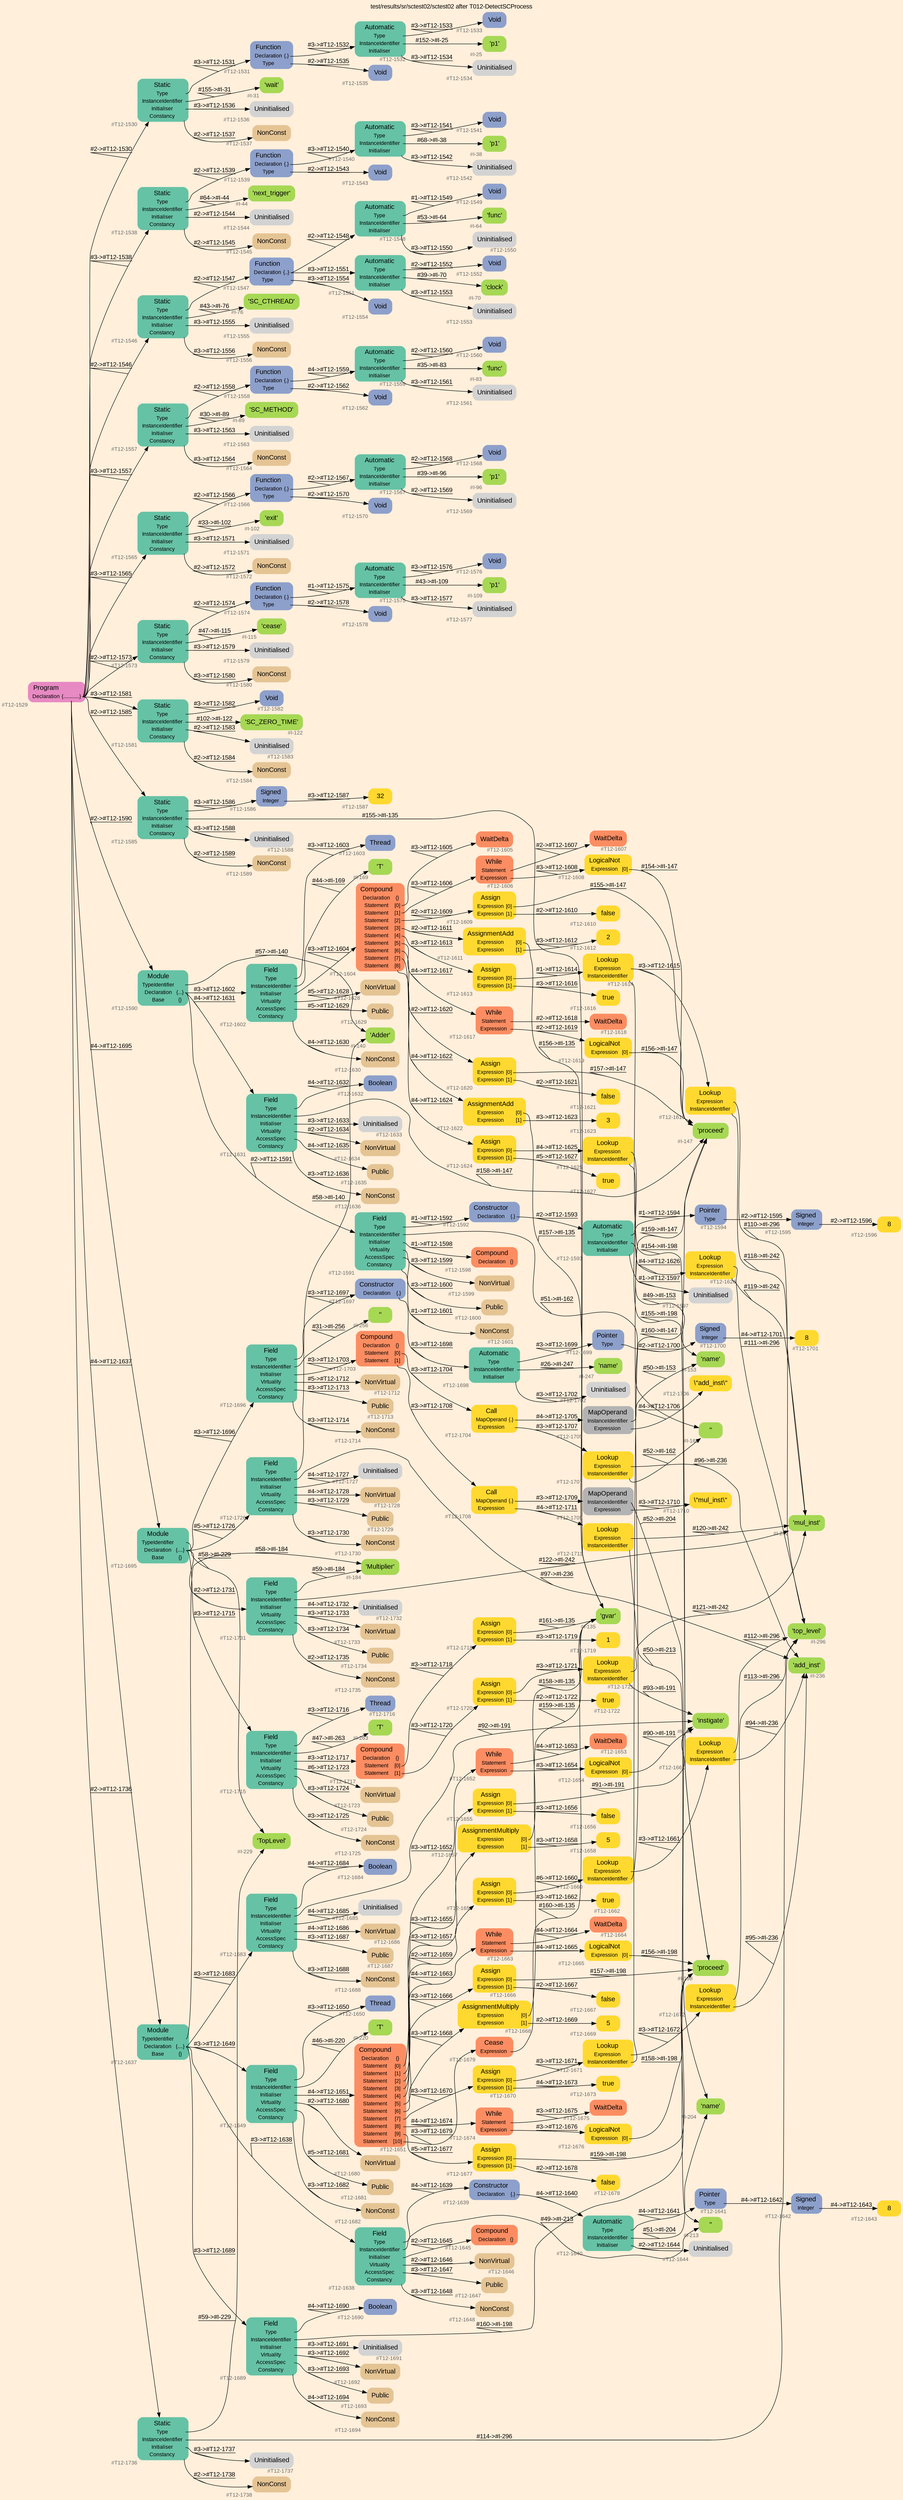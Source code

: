 digraph "test/results/sr/sctest02/sctest02 after T012-DetectSCProcess" {
label = "test/results/sr/sctest02/sctest02 after T012-DetectSCProcess"
labelloc = t
graph [
    rankdir = "LR"
    ranksep = 0.3
    bgcolor = antiquewhite1
    color = black
    fontcolor = black
    fontname = "Arial"
];
node [
    fontname = "Arial"
];
edge [
    fontname = "Arial"
];

// -------------------- node figure --------------------
// -------- block #T12-1529 ----------
"#T12-1529" [
    fillcolor = "/set28/4"
    xlabel = "#T12-1529"
    fontsize = "12"
    fontcolor = grey40
    shape = "plaintext"
    label = <<TABLE BORDER="0" CELLBORDER="0" CELLSPACING="0">
     <TR><TD><FONT COLOR="black" POINT-SIZE="15">Program</FONT></TD></TR>
     <TR><TD><FONT COLOR="black" POINT-SIZE="12">Declaration</FONT></TD><TD PORT="port0"><FONT COLOR="black" POINT-SIZE="12">{............}</FONT></TD></TR>
    </TABLE>>
    style = "rounded,filled"
];

// -------- block #T12-1530 ----------
"#T12-1530" [
    fillcolor = "/set28/1"
    xlabel = "#T12-1530"
    fontsize = "12"
    fontcolor = grey40
    shape = "plaintext"
    label = <<TABLE BORDER="0" CELLBORDER="0" CELLSPACING="0">
     <TR><TD><FONT COLOR="black" POINT-SIZE="15">Static</FONT></TD></TR>
     <TR><TD><FONT COLOR="black" POINT-SIZE="12">Type</FONT></TD><TD PORT="port0"></TD></TR>
     <TR><TD><FONT COLOR="black" POINT-SIZE="12">InstanceIdentifier</FONT></TD><TD PORT="port1"></TD></TR>
     <TR><TD><FONT COLOR="black" POINT-SIZE="12">Initialiser</FONT></TD><TD PORT="port2"></TD></TR>
     <TR><TD><FONT COLOR="black" POINT-SIZE="12">Constancy</FONT></TD><TD PORT="port3"></TD></TR>
    </TABLE>>
    style = "rounded,filled"
];

// -------- block #T12-1531 ----------
"#T12-1531" [
    fillcolor = "/set28/3"
    xlabel = "#T12-1531"
    fontsize = "12"
    fontcolor = grey40
    shape = "plaintext"
    label = <<TABLE BORDER="0" CELLBORDER="0" CELLSPACING="0">
     <TR><TD><FONT COLOR="black" POINT-SIZE="15">Function</FONT></TD></TR>
     <TR><TD><FONT COLOR="black" POINT-SIZE="12">Declaration</FONT></TD><TD PORT="port0"><FONT COLOR="black" POINT-SIZE="12">{.}</FONT></TD></TR>
     <TR><TD><FONT COLOR="black" POINT-SIZE="12">Type</FONT></TD><TD PORT="port1"></TD></TR>
    </TABLE>>
    style = "rounded,filled"
];

// -------- block #T12-1532 ----------
"#T12-1532" [
    fillcolor = "/set28/1"
    xlabel = "#T12-1532"
    fontsize = "12"
    fontcolor = grey40
    shape = "plaintext"
    label = <<TABLE BORDER="0" CELLBORDER="0" CELLSPACING="0">
     <TR><TD><FONT COLOR="black" POINT-SIZE="15">Automatic</FONT></TD></TR>
     <TR><TD><FONT COLOR="black" POINT-SIZE="12">Type</FONT></TD><TD PORT="port0"></TD></TR>
     <TR><TD><FONT COLOR="black" POINT-SIZE="12">InstanceIdentifier</FONT></TD><TD PORT="port1"></TD></TR>
     <TR><TD><FONT COLOR="black" POINT-SIZE="12">Initialiser</FONT></TD><TD PORT="port2"></TD></TR>
    </TABLE>>
    style = "rounded,filled"
];

// -------- block #T12-1533 ----------
"#T12-1533" [
    fillcolor = "/set28/3"
    xlabel = "#T12-1533"
    fontsize = "12"
    fontcolor = grey40
    shape = "plaintext"
    label = <<TABLE BORDER="0" CELLBORDER="0" CELLSPACING="0">
     <TR><TD><FONT COLOR="black" POINT-SIZE="15">Void</FONT></TD></TR>
    </TABLE>>
    style = "rounded,filled"
];

// -------- block #I-25 ----------
"#I-25" [
    fillcolor = "/set28/5"
    xlabel = "#I-25"
    fontsize = "12"
    fontcolor = grey40
    shape = "plaintext"
    label = <<TABLE BORDER="0" CELLBORDER="0" CELLSPACING="0">
     <TR><TD><FONT COLOR="black" POINT-SIZE="15">'p1'</FONT></TD></TR>
    </TABLE>>
    style = "rounded,filled"
];

// -------- block #T12-1534 ----------
"#T12-1534" [
    xlabel = "#T12-1534"
    fontsize = "12"
    fontcolor = grey40
    shape = "plaintext"
    label = <<TABLE BORDER="0" CELLBORDER="0" CELLSPACING="0">
     <TR><TD><FONT COLOR="black" POINT-SIZE="15">Uninitialised</FONT></TD></TR>
    </TABLE>>
    style = "rounded,filled"
];

// -------- block #T12-1535 ----------
"#T12-1535" [
    fillcolor = "/set28/3"
    xlabel = "#T12-1535"
    fontsize = "12"
    fontcolor = grey40
    shape = "plaintext"
    label = <<TABLE BORDER="0" CELLBORDER="0" CELLSPACING="0">
     <TR><TD><FONT COLOR="black" POINT-SIZE="15">Void</FONT></TD></TR>
    </TABLE>>
    style = "rounded,filled"
];

// -------- block #I-31 ----------
"#I-31" [
    fillcolor = "/set28/5"
    xlabel = "#I-31"
    fontsize = "12"
    fontcolor = grey40
    shape = "plaintext"
    label = <<TABLE BORDER="0" CELLBORDER="0" CELLSPACING="0">
     <TR><TD><FONT COLOR="black" POINT-SIZE="15">'wait'</FONT></TD></TR>
    </TABLE>>
    style = "rounded,filled"
];

// -------- block #T12-1536 ----------
"#T12-1536" [
    xlabel = "#T12-1536"
    fontsize = "12"
    fontcolor = grey40
    shape = "plaintext"
    label = <<TABLE BORDER="0" CELLBORDER="0" CELLSPACING="0">
     <TR><TD><FONT COLOR="black" POINT-SIZE="15">Uninitialised</FONT></TD></TR>
    </TABLE>>
    style = "rounded,filled"
];

// -------- block #T12-1537 ----------
"#T12-1537" [
    fillcolor = "/set28/7"
    xlabel = "#T12-1537"
    fontsize = "12"
    fontcolor = grey40
    shape = "plaintext"
    label = <<TABLE BORDER="0" CELLBORDER="0" CELLSPACING="0">
     <TR><TD><FONT COLOR="black" POINT-SIZE="15">NonConst</FONT></TD></TR>
    </TABLE>>
    style = "rounded,filled"
];

// -------- block #T12-1538 ----------
"#T12-1538" [
    fillcolor = "/set28/1"
    xlabel = "#T12-1538"
    fontsize = "12"
    fontcolor = grey40
    shape = "plaintext"
    label = <<TABLE BORDER="0" CELLBORDER="0" CELLSPACING="0">
     <TR><TD><FONT COLOR="black" POINT-SIZE="15">Static</FONT></TD></TR>
     <TR><TD><FONT COLOR="black" POINT-SIZE="12">Type</FONT></TD><TD PORT="port0"></TD></TR>
     <TR><TD><FONT COLOR="black" POINT-SIZE="12">InstanceIdentifier</FONT></TD><TD PORT="port1"></TD></TR>
     <TR><TD><FONT COLOR="black" POINT-SIZE="12">Initialiser</FONT></TD><TD PORT="port2"></TD></TR>
     <TR><TD><FONT COLOR="black" POINT-SIZE="12">Constancy</FONT></TD><TD PORT="port3"></TD></TR>
    </TABLE>>
    style = "rounded,filled"
];

// -------- block #T12-1539 ----------
"#T12-1539" [
    fillcolor = "/set28/3"
    xlabel = "#T12-1539"
    fontsize = "12"
    fontcolor = grey40
    shape = "plaintext"
    label = <<TABLE BORDER="0" CELLBORDER="0" CELLSPACING="0">
     <TR><TD><FONT COLOR="black" POINT-SIZE="15">Function</FONT></TD></TR>
     <TR><TD><FONT COLOR="black" POINT-SIZE="12">Declaration</FONT></TD><TD PORT="port0"><FONT COLOR="black" POINT-SIZE="12">{.}</FONT></TD></TR>
     <TR><TD><FONT COLOR="black" POINT-SIZE="12">Type</FONT></TD><TD PORT="port1"></TD></TR>
    </TABLE>>
    style = "rounded,filled"
];

// -------- block #T12-1540 ----------
"#T12-1540" [
    fillcolor = "/set28/1"
    xlabel = "#T12-1540"
    fontsize = "12"
    fontcolor = grey40
    shape = "plaintext"
    label = <<TABLE BORDER="0" CELLBORDER="0" CELLSPACING="0">
     <TR><TD><FONT COLOR="black" POINT-SIZE="15">Automatic</FONT></TD></TR>
     <TR><TD><FONT COLOR="black" POINT-SIZE="12">Type</FONT></TD><TD PORT="port0"></TD></TR>
     <TR><TD><FONT COLOR="black" POINT-SIZE="12">InstanceIdentifier</FONT></TD><TD PORT="port1"></TD></TR>
     <TR><TD><FONT COLOR="black" POINT-SIZE="12">Initialiser</FONT></TD><TD PORT="port2"></TD></TR>
    </TABLE>>
    style = "rounded,filled"
];

// -------- block #T12-1541 ----------
"#T12-1541" [
    fillcolor = "/set28/3"
    xlabel = "#T12-1541"
    fontsize = "12"
    fontcolor = grey40
    shape = "plaintext"
    label = <<TABLE BORDER="0" CELLBORDER="0" CELLSPACING="0">
     <TR><TD><FONT COLOR="black" POINT-SIZE="15">Void</FONT></TD></TR>
    </TABLE>>
    style = "rounded,filled"
];

// -------- block #I-38 ----------
"#I-38" [
    fillcolor = "/set28/5"
    xlabel = "#I-38"
    fontsize = "12"
    fontcolor = grey40
    shape = "plaintext"
    label = <<TABLE BORDER="0" CELLBORDER="0" CELLSPACING="0">
     <TR><TD><FONT COLOR="black" POINT-SIZE="15">'p1'</FONT></TD></TR>
    </TABLE>>
    style = "rounded,filled"
];

// -------- block #T12-1542 ----------
"#T12-1542" [
    xlabel = "#T12-1542"
    fontsize = "12"
    fontcolor = grey40
    shape = "plaintext"
    label = <<TABLE BORDER="0" CELLBORDER="0" CELLSPACING="0">
     <TR><TD><FONT COLOR="black" POINT-SIZE="15">Uninitialised</FONT></TD></TR>
    </TABLE>>
    style = "rounded,filled"
];

// -------- block #T12-1543 ----------
"#T12-1543" [
    fillcolor = "/set28/3"
    xlabel = "#T12-1543"
    fontsize = "12"
    fontcolor = grey40
    shape = "plaintext"
    label = <<TABLE BORDER="0" CELLBORDER="0" CELLSPACING="0">
     <TR><TD><FONT COLOR="black" POINT-SIZE="15">Void</FONT></TD></TR>
    </TABLE>>
    style = "rounded,filled"
];

// -------- block #I-44 ----------
"#I-44" [
    fillcolor = "/set28/5"
    xlabel = "#I-44"
    fontsize = "12"
    fontcolor = grey40
    shape = "plaintext"
    label = <<TABLE BORDER="0" CELLBORDER="0" CELLSPACING="0">
     <TR><TD><FONT COLOR="black" POINT-SIZE="15">'next_trigger'</FONT></TD></TR>
    </TABLE>>
    style = "rounded,filled"
];

// -------- block #T12-1544 ----------
"#T12-1544" [
    xlabel = "#T12-1544"
    fontsize = "12"
    fontcolor = grey40
    shape = "plaintext"
    label = <<TABLE BORDER="0" CELLBORDER="0" CELLSPACING="0">
     <TR><TD><FONT COLOR="black" POINT-SIZE="15">Uninitialised</FONT></TD></TR>
    </TABLE>>
    style = "rounded,filled"
];

// -------- block #T12-1545 ----------
"#T12-1545" [
    fillcolor = "/set28/7"
    xlabel = "#T12-1545"
    fontsize = "12"
    fontcolor = grey40
    shape = "plaintext"
    label = <<TABLE BORDER="0" CELLBORDER="0" CELLSPACING="0">
     <TR><TD><FONT COLOR="black" POINT-SIZE="15">NonConst</FONT></TD></TR>
    </TABLE>>
    style = "rounded,filled"
];

// -------- block #T12-1546 ----------
"#T12-1546" [
    fillcolor = "/set28/1"
    xlabel = "#T12-1546"
    fontsize = "12"
    fontcolor = grey40
    shape = "plaintext"
    label = <<TABLE BORDER="0" CELLBORDER="0" CELLSPACING="0">
     <TR><TD><FONT COLOR="black" POINT-SIZE="15">Static</FONT></TD></TR>
     <TR><TD><FONT COLOR="black" POINT-SIZE="12">Type</FONT></TD><TD PORT="port0"></TD></TR>
     <TR><TD><FONT COLOR="black" POINT-SIZE="12">InstanceIdentifier</FONT></TD><TD PORT="port1"></TD></TR>
     <TR><TD><FONT COLOR="black" POINT-SIZE="12">Initialiser</FONT></TD><TD PORT="port2"></TD></TR>
     <TR><TD><FONT COLOR="black" POINT-SIZE="12">Constancy</FONT></TD><TD PORT="port3"></TD></TR>
    </TABLE>>
    style = "rounded,filled"
];

// -------- block #T12-1547 ----------
"#T12-1547" [
    fillcolor = "/set28/3"
    xlabel = "#T12-1547"
    fontsize = "12"
    fontcolor = grey40
    shape = "plaintext"
    label = <<TABLE BORDER="0" CELLBORDER="0" CELLSPACING="0">
     <TR><TD><FONT COLOR="black" POINT-SIZE="15">Function</FONT></TD></TR>
     <TR><TD><FONT COLOR="black" POINT-SIZE="12">Declaration</FONT></TD><TD PORT="port0"><FONT COLOR="black" POINT-SIZE="12">{..}</FONT></TD></TR>
     <TR><TD><FONT COLOR="black" POINT-SIZE="12">Type</FONT></TD><TD PORT="port1"></TD></TR>
    </TABLE>>
    style = "rounded,filled"
];

// -------- block #T12-1548 ----------
"#T12-1548" [
    fillcolor = "/set28/1"
    xlabel = "#T12-1548"
    fontsize = "12"
    fontcolor = grey40
    shape = "plaintext"
    label = <<TABLE BORDER="0" CELLBORDER="0" CELLSPACING="0">
     <TR><TD><FONT COLOR="black" POINT-SIZE="15">Automatic</FONT></TD></TR>
     <TR><TD><FONT COLOR="black" POINT-SIZE="12">Type</FONT></TD><TD PORT="port0"></TD></TR>
     <TR><TD><FONT COLOR="black" POINT-SIZE="12">InstanceIdentifier</FONT></TD><TD PORT="port1"></TD></TR>
     <TR><TD><FONT COLOR="black" POINT-SIZE="12">Initialiser</FONT></TD><TD PORT="port2"></TD></TR>
    </TABLE>>
    style = "rounded,filled"
];

// -------- block #T12-1549 ----------
"#T12-1549" [
    fillcolor = "/set28/3"
    xlabel = "#T12-1549"
    fontsize = "12"
    fontcolor = grey40
    shape = "plaintext"
    label = <<TABLE BORDER="0" CELLBORDER="0" CELLSPACING="0">
     <TR><TD><FONT COLOR="black" POINT-SIZE="15">Void</FONT></TD></TR>
    </TABLE>>
    style = "rounded,filled"
];

// -------- block #I-64 ----------
"#I-64" [
    fillcolor = "/set28/5"
    xlabel = "#I-64"
    fontsize = "12"
    fontcolor = grey40
    shape = "plaintext"
    label = <<TABLE BORDER="0" CELLBORDER="0" CELLSPACING="0">
     <TR><TD><FONT COLOR="black" POINT-SIZE="15">'func'</FONT></TD></TR>
    </TABLE>>
    style = "rounded,filled"
];

// -------- block #T12-1550 ----------
"#T12-1550" [
    xlabel = "#T12-1550"
    fontsize = "12"
    fontcolor = grey40
    shape = "plaintext"
    label = <<TABLE BORDER="0" CELLBORDER="0" CELLSPACING="0">
     <TR><TD><FONT COLOR="black" POINT-SIZE="15">Uninitialised</FONT></TD></TR>
    </TABLE>>
    style = "rounded,filled"
];

// -------- block #T12-1551 ----------
"#T12-1551" [
    fillcolor = "/set28/1"
    xlabel = "#T12-1551"
    fontsize = "12"
    fontcolor = grey40
    shape = "plaintext"
    label = <<TABLE BORDER="0" CELLBORDER="0" CELLSPACING="0">
     <TR><TD><FONT COLOR="black" POINT-SIZE="15">Automatic</FONT></TD></TR>
     <TR><TD><FONT COLOR="black" POINT-SIZE="12">Type</FONT></TD><TD PORT="port0"></TD></TR>
     <TR><TD><FONT COLOR="black" POINT-SIZE="12">InstanceIdentifier</FONT></TD><TD PORT="port1"></TD></TR>
     <TR><TD><FONT COLOR="black" POINT-SIZE="12">Initialiser</FONT></TD><TD PORT="port2"></TD></TR>
    </TABLE>>
    style = "rounded,filled"
];

// -------- block #T12-1552 ----------
"#T12-1552" [
    fillcolor = "/set28/3"
    xlabel = "#T12-1552"
    fontsize = "12"
    fontcolor = grey40
    shape = "plaintext"
    label = <<TABLE BORDER="0" CELLBORDER="0" CELLSPACING="0">
     <TR><TD><FONT COLOR="black" POINT-SIZE="15">Void</FONT></TD></TR>
    </TABLE>>
    style = "rounded,filled"
];

// -------- block #I-70 ----------
"#I-70" [
    fillcolor = "/set28/5"
    xlabel = "#I-70"
    fontsize = "12"
    fontcolor = grey40
    shape = "plaintext"
    label = <<TABLE BORDER="0" CELLBORDER="0" CELLSPACING="0">
     <TR><TD><FONT COLOR="black" POINT-SIZE="15">'clock'</FONT></TD></TR>
    </TABLE>>
    style = "rounded,filled"
];

// -------- block #T12-1553 ----------
"#T12-1553" [
    xlabel = "#T12-1553"
    fontsize = "12"
    fontcolor = grey40
    shape = "plaintext"
    label = <<TABLE BORDER="0" CELLBORDER="0" CELLSPACING="0">
     <TR><TD><FONT COLOR="black" POINT-SIZE="15">Uninitialised</FONT></TD></TR>
    </TABLE>>
    style = "rounded,filled"
];

// -------- block #T12-1554 ----------
"#T12-1554" [
    fillcolor = "/set28/3"
    xlabel = "#T12-1554"
    fontsize = "12"
    fontcolor = grey40
    shape = "plaintext"
    label = <<TABLE BORDER="0" CELLBORDER="0" CELLSPACING="0">
     <TR><TD><FONT COLOR="black" POINT-SIZE="15">Void</FONT></TD></TR>
    </TABLE>>
    style = "rounded,filled"
];

// -------- block #I-76 ----------
"#I-76" [
    fillcolor = "/set28/5"
    xlabel = "#I-76"
    fontsize = "12"
    fontcolor = grey40
    shape = "plaintext"
    label = <<TABLE BORDER="0" CELLBORDER="0" CELLSPACING="0">
     <TR><TD><FONT COLOR="black" POINT-SIZE="15">'SC_CTHREAD'</FONT></TD></TR>
    </TABLE>>
    style = "rounded,filled"
];

// -------- block #T12-1555 ----------
"#T12-1555" [
    xlabel = "#T12-1555"
    fontsize = "12"
    fontcolor = grey40
    shape = "plaintext"
    label = <<TABLE BORDER="0" CELLBORDER="0" CELLSPACING="0">
     <TR><TD><FONT COLOR="black" POINT-SIZE="15">Uninitialised</FONT></TD></TR>
    </TABLE>>
    style = "rounded,filled"
];

// -------- block #T12-1556 ----------
"#T12-1556" [
    fillcolor = "/set28/7"
    xlabel = "#T12-1556"
    fontsize = "12"
    fontcolor = grey40
    shape = "plaintext"
    label = <<TABLE BORDER="0" CELLBORDER="0" CELLSPACING="0">
     <TR><TD><FONT COLOR="black" POINT-SIZE="15">NonConst</FONT></TD></TR>
    </TABLE>>
    style = "rounded,filled"
];

// -------- block #T12-1557 ----------
"#T12-1557" [
    fillcolor = "/set28/1"
    xlabel = "#T12-1557"
    fontsize = "12"
    fontcolor = grey40
    shape = "plaintext"
    label = <<TABLE BORDER="0" CELLBORDER="0" CELLSPACING="0">
     <TR><TD><FONT COLOR="black" POINT-SIZE="15">Static</FONT></TD></TR>
     <TR><TD><FONT COLOR="black" POINT-SIZE="12">Type</FONT></TD><TD PORT="port0"></TD></TR>
     <TR><TD><FONT COLOR="black" POINT-SIZE="12">InstanceIdentifier</FONT></TD><TD PORT="port1"></TD></TR>
     <TR><TD><FONT COLOR="black" POINT-SIZE="12">Initialiser</FONT></TD><TD PORT="port2"></TD></TR>
     <TR><TD><FONT COLOR="black" POINT-SIZE="12">Constancy</FONT></TD><TD PORT="port3"></TD></TR>
    </TABLE>>
    style = "rounded,filled"
];

// -------- block #T12-1558 ----------
"#T12-1558" [
    fillcolor = "/set28/3"
    xlabel = "#T12-1558"
    fontsize = "12"
    fontcolor = grey40
    shape = "plaintext"
    label = <<TABLE BORDER="0" CELLBORDER="0" CELLSPACING="0">
     <TR><TD><FONT COLOR="black" POINT-SIZE="15">Function</FONT></TD></TR>
     <TR><TD><FONT COLOR="black" POINT-SIZE="12">Declaration</FONT></TD><TD PORT="port0"><FONT COLOR="black" POINT-SIZE="12">{.}</FONT></TD></TR>
     <TR><TD><FONT COLOR="black" POINT-SIZE="12">Type</FONT></TD><TD PORT="port1"></TD></TR>
    </TABLE>>
    style = "rounded,filled"
];

// -------- block #T12-1559 ----------
"#T12-1559" [
    fillcolor = "/set28/1"
    xlabel = "#T12-1559"
    fontsize = "12"
    fontcolor = grey40
    shape = "plaintext"
    label = <<TABLE BORDER="0" CELLBORDER="0" CELLSPACING="0">
     <TR><TD><FONT COLOR="black" POINT-SIZE="15">Automatic</FONT></TD></TR>
     <TR><TD><FONT COLOR="black" POINT-SIZE="12">Type</FONT></TD><TD PORT="port0"></TD></TR>
     <TR><TD><FONT COLOR="black" POINT-SIZE="12">InstanceIdentifier</FONT></TD><TD PORT="port1"></TD></TR>
     <TR><TD><FONT COLOR="black" POINT-SIZE="12">Initialiser</FONT></TD><TD PORT="port2"></TD></TR>
    </TABLE>>
    style = "rounded,filled"
];

// -------- block #T12-1560 ----------
"#T12-1560" [
    fillcolor = "/set28/3"
    xlabel = "#T12-1560"
    fontsize = "12"
    fontcolor = grey40
    shape = "plaintext"
    label = <<TABLE BORDER="0" CELLBORDER="0" CELLSPACING="0">
     <TR><TD><FONT COLOR="black" POINT-SIZE="15">Void</FONT></TD></TR>
    </TABLE>>
    style = "rounded,filled"
];

// -------- block #I-83 ----------
"#I-83" [
    fillcolor = "/set28/5"
    xlabel = "#I-83"
    fontsize = "12"
    fontcolor = grey40
    shape = "plaintext"
    label = <<TABLE BORDER="0" CELLBORDER="0" CELLSPACING="0">
     <TR><TD><FONT COLOR="black" POINT-SIZE="15">'func'</FONT></TD></TR>
    </TABLE>>
    style = "rounded,filled"
];

// -------- block #T12-1561 ----------
"#T12-1561" [
    xlabel = "#T12-1561"
    fontsize = "12"
    fontcolor = grey40
    shape = "plaintext"
    label = <<TABLE BORDER="0" CELLBORDER="0" CELLSPACING="0">
     <TR><TD><FONT COLOR="black" POINT-SIZE="15">Uninitialised</FONT></TD></TR>
    </TABLE>>
    style = "rounded,filled"
];

// -------- block #T12-1562 ----------
"#T12-1562" [
    fillcolor = "/set28/3"
    xlabel = "#T12-1562"
    fontsize = "12"
    fontcolor = grey40
    shape = "plaintext"
    label = <<TABLE BORDER="0" CELLBORDER="0" CELLSPACING="0">
     <TR><TD><FONT COLOR="black" POINT-SIZE="15">Void</FONT></TD></TR>
    </TABLE>>
    style = "rounded,filled"
];

// -------- block #I-89 ----------
"#I-89" [
    fillcolor = "/set28/5"
    xlabel = "#I-89"
    fontsize = "12"
    fontcolor = grey40
    shape = "plaintext"
    label = <<TABLE BORDER="0" CELLBORDER="0" CELLSPACING="0">
     <TR><TD><FONT COLOR="black" POINT-SIZE="15">'SC_METHOD'</FONT></TD></TR>
    </TABLE>>
    style = "rounded,filled"
];

// -------- block #T12-1563 ----------
"#T12-1563" [
    xlabel = "#T12-1563"
    fontsize = "12"
    fontcolor = grey40
    shape = "plaintext"
    label = <<TABLE BORDER="0" CELLBORDER="0" CELLSPACING="0">
     <TR><TD><FONT COLOR="black" POINT-SIZE="15">Uninitialised</FONT></TD></TR>
    </TABLE>>
    style = "rounded,filled"
];

// -------- block #T12-1564 ----------
"#T12-1564" [
    fillcolor = "/set28/7"
    xlabel = "#T12-1564"
    fontsize = "12"
    fontcolor = grey40
    shape = "plaintext"
    label = <<TABLE BORDER="0" CELLBORDER="0" CELLSPACING="0">
     <TR><TD><FONT COLOR="black" POINT-SIZE="15">NonConst</FONT></TD></TR>
    </TABLE>>
    style = "rounded,filled"
];

// -------- block #T12-1565 ----------
"#T12-1565" [
    fillcolor = "/set28/1"
    xlabel = "#T12-1565"
    fontsize = "12"
    fontcolor = grey40
    shape = "plaintext"
    label = <<TABLE BORDER="0" CELLBORDER="0" CELLSPACING="0">
     <TR><TD><FONT COLOR="black" POINT-SIZE="15">Static</FONT></TD></TR>
     <TR><TD><FONT COLOR="black" POINT-SIZE="12">Type</FONT></TD><TD PORT="port0"></TD></TR>
     <TR><TD><FONT COLOR="black" POINT-SIZE="12">InstanceIdentifier</FONT></TD><TD PORT="port1"></TD></TR>
     <TR><TD><FONT COLOR="black" POINT-SIZE="12">Initialiser</FONT></TD><TD PORT="port2"></TD></TR>
     <TR><TD><FONT COLOR="black" POINT-SIZE="12">Constancy</FONT></TD><TD PORT="port3"></TD></TR>
    </TABLE>>
    style = "rounded,filled"
];

// -------- block #T12-1566 ----------
"#T12-1566" [
    fillcolor = "/set28/3"
    xlabel = "#T12-1566"
    fontsize = "12"
    fontcolor = grey40
    shape = "plaintext"
    label = <<TABLE BORDER="0" CELLBORDER="0" CELLSPACING="0">
     <TR><TD><FONT COLOR="black" POINT-SIZE="15">Function</FONT></TD></TR>
     <TR><TD><FONT COLOR="black" POINT-SIZE="12">Declaration</FONT></TD><TD PORT="port0"><FONT COLOR="black" POINT-SIZE="12">{.}</FONT></TD></TR>
     <TR><TD><FONT COLOR="black" POINT-SIZE="12">Type</FONT></TD><TD PORT="port1"></TD></TR>
    </TABLE>>
    style = "rounded,filled"
];

// -------- block #T12-1567 ----------
"#T12-1567" [
    fillcolor = "/set28/1"
    xlabel = "#T12-1567"
    fontsize = "12"
    fontcolor = grey40
    shape = "plaintext"
    label = <<TABLE BORDER="0" CELLBORDER="0" CELLSPACING="0">
     <TR><TD><FONT COLOR="black" POINT-SIZE="15">Automatic</FONT></TD></TR>
     <TR><TD><FONT COLOR="black" POINT-SIZE="12">Type</FONT></TD><TD PORT="port0"></TD></TR>
     <TR><TD><FONT COLOR="black" POINT-SIZE="12">InstanceIdentifier</FONT></TD><TD PORT="port1"></TD></TR>
     <TR><TD><FONT COLOR="black" POINT-SIZE="12">Initialiser</FONT></TD><TD PORT="port2"></TD></TR>
    </TABLE>>
    style = "rounded,filled"
];

// -------- block #T12-1568 ----------
"#T12-1568" [
    fillcolor = "/set28/3"
    xlabel = "#T12-1568"
    fontsize = "12"
    fontcolor = grey40
    shape = "plaintext"
    label = <<TABLE BORDER="0" CELLBORDER="0" CELLSPACING="0">
     <TR><TD><FONT COLOR="black" POINT-SIZE="15">Void</FONT></TD></TR>
    </TABLE>>
    style = "rounded,filled"
];

// -------- block #I-96 ----------
"#I-96" [
    fillcolor = "/set28/5"
    xlabel = "#I-96"
    fontsize = "12"
    fontcolor = grey40
    shape = "plaintext"
    label = <<TABLE BORDER="0" CELLBORDER="0" CELLSPACING="0">
     <TR><TD><FONT COLOR="black" POINT-SIZE="15">'p1'</FONT></TD></TR>
    </TABLE>>
    style = "rounded,filled"
];

// -------- block #T12-1569 ----------
"#T12-1569" [
    xlabel = "#T12-1569"
    fontsize = "12"
    fontcolor = grey40
    shape = "plaintext"
    label = <<TABLE BORDER="0" CELLBORDER="0" CELLSPACING="0">
     <TR><TD><FONT COLOR="black" POINT-SIZE="15">Uninitialised</FONT></TD></TR>
    </TABLE>>
    style = "rounded,filled"
];

// -------- block #T12-1570 ----------
"#T12-1570" [
    fillcolor = "/set28/3"
    xlabel = "#T12-1570"
    fontsize = "12"
    fontcolor = grey40
    shape = "plaintext"
    label = <<TABLE BORDER="0" CELLBORDER="0" CELLSPACING="0">
     <TR><TD><FONT COLOR="black" POINT-SIZE="15">Void</FONT></TD></TR>
    </TABLE>>
    style = "rounded,filled"
];

// -------- block #I-102 ----------
"#I-102" [
    fillcolor = "/set28/5"
    xlabel = "#I-102"
    fontsize = "12"
    fontcolor = grey40
    shape = "plaintext"
    label = <<TABLE BORDER="0" CELLBORDER="0" CELLSPACING="0">
     <TR><TD><FONT COLOR="black" POINT-SIZE="15">'exit'</FONT></TD></TR>
    </TABLE>>
    style = "rounded,filled"
];

// -------- block #T12-1571 ----------
"#T12-1571" [
    xlabel = "#T12-1571"
    fontsize = "12"
    fontcolor = grey40
    shape = "plaintext"
    label = <<TABLE BORDER="0" CELLBORDER="0" CELLSPACING="0">
     <TR><TD><FONT COLOR="black" POINT-SIZE="15">Uninitialised</FONT></TD></TR>
    </TABLE>>
    style = "rounded,filled"
];

// -------- block #T12-1572 ----------
"#T12-1572" [
    fillcolor = "/set28/7"
    xlabel = "#T12-1572"
    fontsize = "12"
    fontcolor = grey40
    shape = "plaintext"
    label = <<TABLE BORDER="0" CELLBORDER="0" CELLSPACING="0">
     <TR><TD><FONT COLOR="black" POINT-SIZE="15">NonConst</FONT></TD></TR>
    </TABLE>>
    style = "rounded,filled"
];

// -------- block #T12-1573 ----------
"#T12-1573" [
    fillcolor = "/set28/1"
    xlabel = "#T12-1573"
    fontsize = "12"
    fontcolor = grey40
    shape = "plaintext"
    label = <<TABLE BORDER="0" CELLBORDER="0" CELLSPACING="0">
     <TR><TD><FONT COLOR="black" POINT-SIZE="15">Static</FONT></TD></TR>
     <TR><TD><FONT COLOR="black" POINT-SIZE="12">Type</FONT></TD><TD PORT="port0"></TD></TR>
     <TR><TD><FONT COLOR="black" POINT-SIZE="12">InstanceIdentifier</FONT></TD><TD PORT="port1"></TD></TR>
     <TR><TD><FONT COLOR="black" POINT-SIZE="12">Initialiser</FONT></TD><TD PORT="port2"></TD></TR>
     <TR><TD><FONT COLOR="black" POINT-SIZE="12">Constancy</FONT></TD><TD PORT="port3"></TD></TR>
    </TABLE>>
    style = "rounded,filled"
];

// -------- block #T12-1574 ----------
"#T12-1574" [
    fillcolor = "/set28/3"
    xlabel = "#T12-1574"
    fontsize = "12"
    fontcolor = grey40
    shape = "plaintext"
    label = <<TABLE BORDER="0" CELLBORDER="0" CELLSPACING="0">
     <TR><TD><FONT COLOR="black" POINT-SIZE="15">Function</FONT></TD></TR>
     <TR><TD><FONT COLOR="black" POINT-SIZE="12">Declaration</FONT></TD><TD PORT="port0"><FONT COLOR="black" POINT-SIZE="12">{.}</FONT></TD></TR>
     <TR><TD><FONT COLOR="black" POINT-SIZE="12">Type</FONT></TD><TD PORT="port1"></TD></TR>
    </TABLE>>
    style = "rounded,filled"
];

// -------- block #T12-1575 ----------
"#T12-1575" [
    fillcolor = "/set28/1"
    xlabel = "#T12-1575"
    fontsize = "12"
    fontcolor = grey40
    shape = "plaintext"
    label = <<TABLE BORDER="0" CELLBORDER="0" CELLSPACING="0">
     <TR><TD><FONT COLOR="black" POINT-SIZE="15">Automatic</FONT></TD></TR>
     <TR><TD><FONT COLOR="black" POINT-SIZE="12">Type</FONT></TD><TD PORT="port0"></TD></TR>
     <TR><TD><FONT COLOR="black" POINT-SIZE="12">InstanceIdentifier</FONT></TD><TD PORT="port1"></TD></TR>
     <TR><TD><FONT COLOR="black" POINT-SIZE="12">Initialiser</FONT></TD><TD PORT="port2"></TD></TR>
    </TABLE>>
    style = "rounded,filled"
];

// -------- block #T12-1576 ----------
"#T12-1576" [
    fillcolor = "/set28/3"
    xlabel = "#T12-1576"
    fontsize = "12"
    fontcolor = grey40
    shape = "plaintext"
    label = <<TABLE BORDER="0" CELLBORDER="0" CELLSPACING="0">
     <TR><TD><FONT COLOR="black" POINT-SIZE="15">Void</FONT></TD></TR>
    </TABLE>>
    style = "rounded,filled"
];

// -------- block #I-109 ----------
"#I-109" [
    fillcolor = "/set28/5"
    xlabel = "#I-109"
    fontsize = "12"
    fontcolor = grey40
    shape = "plaintext"
    label = <<TABLE BORDER="0" CELLBORDER="0" CELLSPACING="0">
     <TR><TD><FONT COLOR="black" POINT-SIZE="15">'p1'</FONT></TD></TR>
    </TABLE>>
    style = "rounded,filled"
];

// -------- block #T12-1577 ----------
"#T12-1577" [
    xlabel = "#T12-1577"
    fontsize = "12"
    fontcolor = grey40
    shape = "plaintext"
    label = <<TABLE BORDER="0" CELLBORDER="0" CELLSPACING="0">
     <TR><TD><FONT COLOR="black" POINT-SIZE="15">Uninitialised</FONT></TD></TR>
    </TABLE>>
    style = "rounded,filled"
];

// -------- block #T12-1578 ----------
"#T12-1578" [
    fillcolor = "/set28/3"
    xlabel = "#T12-1578"
    fontsize = "12"
    fontcolor = grey40
    shape = "plaintext"
    label = <<TABLE BORDER="0" CELLBORDER="0" CELLSPACING="0">
     <TR><TD><FONT COLOR="black" POINT-SIZE="15">Void</FONT></TD></TR>
    </TABLE>>
    style = "rounded,filled"
];

// -------- block #I-115 ----------
"#I-115" [
    fillcolor = "/set28/5"
    xlabel = "#I-115"
    fontsize = "12"
    fontcolor = grey40
    shape = "plaintext"
    label = <<TABLE BORDER="0" CELLBORDER="0" CELLSPACING="0">
     <TR><TD><FONT COLOR="black" POINT-SIZE="15">'cease'</FONT></TD></TR>
    </TABLE>>
    style = "rounded,filled"
];

// -------- block #T12-1579 ----------
"#T12-1579" [
    xlabel = "#T12-1579"
    fontsize = "12"
    fontcolor = grey40
    shape = "plaintext"
    label = <<TABLE BORDER="0" CELLBORDER="0" CELLSPACING="0">
     <TR><TD><FONT COLOR="black" POINT-SIZE="15">Uninitialised</FONT></TD></TR>
    </TABLE>>
    style = "rounded,filled"
];

// -------- block #T12-1580 ----------
"#T12-1580" [
    fillcolor = "/set28/7"
    xlabel = "#T12-1580"
    fontsize = "12"
    fontcolor = grey40
    shape = "plaintext"
    label = <<TABLE BORDER="0" CELLBORDER="0" CELLSPACING="0">
     <TR><TD><FONT COLOR="black" POINT-SIZE="15">NonConst</FONT></TD></TR>
    </TABLE>>
    style = "rounded,filled"
];

// -------- block #T12-1581 ----------
"#T12-1581" [
    fillcolor = "/set28/1"
    xlabel = "#T12-1581"
    fontsize = "12"
    fontcolor = grey40
    shape = "plaintext"
    label = <<TABLE BORDER="0" CELLBORDER="0" CELLSPACING="0">
     <TR><TD><FONT COLOR="black" POINT-SIZE="15">Static</FONT></TD></TR>
     <TR><TD><FONT COLOR="black" POINT-SIZE="12">Type</FONT></TD><TD PORT="port0"></TD></TR>
     <TR><TD><FONT COLOR="black" POINT-SIZE="12">InstanceIdentifier</FONT></TD><TD PORT="port1"></TD></TR>
     <TR><TD><FONT COLOR="black" POINT-SIZE="12">Initialiser</FONT></TD><TD PORT="port2"></TD></TR>
     <TR><TD><FONT COLOR="black" POINT-SIZE="12">Constancy</FONT></TD><TD PORT="port3"></TD></TR>
    </TABLE>>
    style = "rounded,filled"
];

// -------- block #T12-1582 ----------
"#T12-1582" [
    fillcolor = "/set28/3"
    xlabel = "#T12-1582"
    fontsize = "12"
    fontcolor = grey40
    shape = "plaintext"
    label = <<TABLE BORDER="0" CELLBORDER="0" CELLSPACING="0">
     <TR><TD><FONT COLOR="black" POINT-SIZE="15">Void</FONT></TD></TR>
    </TABLE>>
    style = "rounded,filled"
];

// -------- block #I-122 ----------
"#I-122" [
    fillcolor = "/set28/5"
    xlabel = "#I-122"
    fontsize = "12"
    fontcolor = grey40
    shape = "plaintext"
    label = <<TABLE BORDER="0" CELLBORDER="0" CELLSPACING="0">
     <TR><TD><FONT COLOR="black" POINT-SIZE="15">'SC_ZERO_TIME'</FONT></TD></TR>
    </TABLE>>
    style = "rounded,filled"
];

// -------- block #T12-1583 ----------
"#T12-1583" [
    xlabel = "#T12-1583"
    fontsize = "12"
    fontcolor = grey40
    shape = "plaintext"
    label = <<TABLE BORDER="0" CELLBORDER="0" CELLSPACING="0">
     <TR><TD><FONT COLOR="black" POINT-SIZE="15">Uninitialised</FONT></TD></TR>
    </TABLE>>
    style = "rounded,filled"
];

// -------- block #T12-1584 ----------
"#T12-1584" [
    fillcolor = "/set28/7"
    xlabel = "#T12-1584"
    fontsize = "12"
    fontcolor = grey40
    shape = "plaintext"
    label = <<TABLE BORDER="0" CELLBORDER="0" CELLSPACING="0">
     <TR><TD><FONT COLOR="black" POINT-SIZE="15">NonConst</FONT></TD></TR>
    </TABLE>>
    style = "rounded,filled"
];

// -------- block #T12-1585 ----------
"#T12-1585" [
    fillcolor = "/set28/1"
    xlabel = "#T12-1585"
    fontsize = "12"
    fontcolor = grey40
    shape = "plaintext"
    label = <<TABLE BORDER="0" CELLBORDER="0" CELLSPACING="0">
     <TR><TD><FONT COLOR="black" POINT-SIZE="15">Static</FONT></TD></TR>
     <TR><TD><FONT COLOR="black" POINT-SIZE="12">Type</FONT></TD><TD PORT="port0"></TD></TR>
     <TR><TD><FONT COLOR="black" POINT-SIZE="12">InstanceIdentifier</FONT></TD><TD PORT="port1"></TD></TR>
     <TR><TD><FONT COLOR="black" POINT-SIZE="12">Initialiser</FONT></TD><TD PORT="port2"></TD></TR>
     <TR><TD><FONT COLOR="black" POINT-SIZE="12">Constancy</FONT></TD><TD PORT="port3"></TD></TR>
    </TABLE>>
    style = "rounded,filled"
];

// -------- block #T12-1586 ----------
"#T12-1586" [
    fillcolor = "/set28/3"
    xlabel = "#T12-1586"
    fontsize = "12"
    fontcolor = grey40
    shape = "plaintext"
    label = <<TABLE BORDER="0" CELLBORDER="0" CELLSPACING="0">
     <TR><TD><FONT COLOR="black" POINT-SIZE="15">Signed</FONT></TD></TR>
     <TR><TD><FONT COLOR="black" POINT-SIZE="12">Integer</FONT></TD><TD PORT="port0"></TD></TR>
    </TABLE>>
    style = "rounded,filled"
];

// -------- block #T12-1587 ----------
"#T12-1587" [
    fillcolor = "/set28/6"
    xlabel = "#T12-1587"
    fontsize = "12"
    fontcolor = grey40
    shape = "plaintext"
    label = <<TABLE BORDER="0" CELLBORDER="0" CELLSPACING="0">
     <TR><TD><FONT COLOR="black" POINT-SIZE="15">32</FONT></TD></TR>
    </TABLE>>
    style = "rounded,filled"
];

// -------- block #I-135 ----------
"#I-135" [
    fillcolor = "/set28/5"
    xlabel = "#I-135"
    fontsize = "12"
    fontcolor = grey40
    shape = "plaintext"
    label = <<TABLE BORDER="0" CELLBORDER="0" CELLSPACING="0">
     <TR><TD><FONT COLOR="black" POINT-SIZE="15">'gvar'</FONT></TD></TR>
    </TABLE>>
    style = "rounded,filled"
];

// -------- block #T12-1588 ----------
"#T12-1588" [
    xlabel = "#T12-1588"
    fontsize = "12"
    fontcolor = grey40
    shape = "plaintext"
    label = <<TABLE BORDER="0" CELLBORDER="0" CELLSPACING="0">
     <TR><TD><FONT COLOR="black" POINT-SIZE="15">Uninitialised</FONT></TD></TR>
    </TABLE>>
    style = "rounded,filled"
];

// -------- block #T12-1589 ----------
"#T12-1589" [
    fillcolor = "/set28/7"
    xlabel = "#T12-1589"
    fontsize = "12"
    fontcolor = grey40
    shape = "plaintext"
    label = <<TABLE BORDER="0" CELLBORDER="0" CELLSPACING="0">
     <TR><TD><FONT COLOR="black" POINT-SIZE="15">NonConst</FONT></TD></TR>
    </TABLE>>
    style = "rounded,filled"
];

// -------- block #T12-1590 ----------
"#T12-1590" [
    fillcolor = "/set28/1"
    xlabel = "#T12-1590"
    fontsize = "12"
    fontcolor = grey40
    shape = "plaintext"
    label = <<TABLE BORDER="0" CELLBORDER="0" CELLSPACING="0">
     <TR><TD><FONT COLOR="black" POINT-SIZE="15">Module</FONT></TD></TR>
     <TR><TD><FONT COLOR="black" POINT-SIZE="12">TypeIdentifier</FONT></TD><TD PORT="port0"></TD></TR>
     <TR><TD><FONT COLOR="black" POINT-SIZE="12">Declaration</FONT></TD><TD PORT="port1"><FONT COLOR="black" POINT-SIZE="12">{...}</FONT></TD></TR>
     <TR><TD><FONT COLOR="black" POINT-SIZE="12">Base</FONT></TD><TD PORT="port2"><FONT COLOR="black" POINT-SIZE="12">{}</FONT></TD></TR>
    </TABLE>>
    style = "rounded,filled"
];

// -------- block #I-140 ----------
"#I-140" [
    fillcolor = "/set28/5"
    xlabel = "#I-140"
    fontsize = "12"
    fontcolor = grey40
    shape = "plaintext"
    label = <<TABLE BORDER="0" CELLBORDER="0" CELLSPACING="0">
     <TR><TD><FONT COLOR="black" POINT-SIZE="15">'Adder'</FONT></TD></TR>
    </TABLE>>
    style = "rounded,filled"
];

// -------- block #T12-1591 ----------
"#T12-1591" [
    fillcolor = "/set28/1"
    xlabel = "#T12-1591"
    fontsize = "12"
    fontcolor = grey40
    shape = "plaintext"
    label = <<TABLE BORDER="0" CELLBORDER="0" CELLSPACING="0">
     <TR><TD><FONT COLOR="black" POINT-SIZE="15">Field</FONT></TD></TR>
     <TR><TD><FONT COLOR="black" POINT-SIZE="12">Type</FONT></TD><TD PORT="port0"></TD></TR>
     <TR><TD><FONT COLOR="black" POINT-SIZE="12">InstanceIdentifier</FONT></TD><TD PORT="port1"></TD></TR>
     <TR><TD><FONT COLOR="black" POINT-SIZE="12">Initialiser</FONT></TD><TD PORT="port2"></TD></TR>
     <TR><TD><FONT COLOR="black" POINT-SIZE="12">Virtuality</FONT></TD><TD PORT="port3"></TD></TR>
     <TR><TD><FONT COLOR="black" POINT-SIZE="12">AccessSpec</FONT></TD><TD PORT="port4"></TD></TR>
     <TR><TD><FONT COLOR="black" POINT-SIZE="12">Constancy</FONT></TD><TD PORT="port5"></TD></TR>
    </TABLE>>
    style = "rounded,filled"
];

// -------- block #T12-1592 ----------
"#T12-1592" [
    fillcolor = "/set28/3"
    xlabel = "#T12-1592"
    fontsize = "12"
    fontcolor = grey40
    shape = "plaintext"
    label = <<TABLE BORDER="0" CELLBORDER="0" CELLSPACING="0">
     <TR><TD><FONT COLOR="black" POINT-SIZE="15">Constructor</FONT></TD></TR>
     <TR><TD><FONT COLOR="black" POINT-SIZE="12">Declaration</FONT></TD><TD PORT="port0"><FONT COLOR="black" POINT-SIZE="12">{.}</FONT></TD></TR>
    </TABLE>>
    style = "rounded,filled"
];

// -------- block #T12-1593 ----------
"#T12-1593" [
    fillcolor = "/set28/1"
    xlabel = "#T12-1593"
    fontsize = "12"
    fontcolor = grey40
    shape = "plaintext"
    label = <<TABLE BORDER="0" CELLBORDER="0" CELLSPACING="0">
     <TR><TD><FONT COLOR="black" POINT-SIZE="15">Automatic</FONT></TD></TR>
     <TR><TD><FONT COLOR="black" POINT-SIZE="12">Type</FONT></TD><TD PORT="port0"></TD></TR>
     <TR><TD><FONT COLOR="black" POINT-SIZE="12">InstanceIdentifier</FONT></TD><TD PORT="port1"></TD></TR>
     <TR><TD><FONT COLOR="black" POINT-SIZE="12">Initialiser</FONT></TD><TD PORT="port2"></TD></TR>
    </TABLE>>
    style = "rounded,filled"
];

// -------- block #T12-1594 ----------
"#T12-1594" [
    fillcolor = "/set28/3"
    xlabel = "#T12-1594"
    fontsize = "12"
    fontcolor = grey40
    shape = "plaintext"
    label = <<TABLE BORDER="0" CELLBORDER="0" CELLSPACING="0">
     <TR><TD><FONT COLOR="black" POINT-SIZE="15">Pointer</FONT></TD></TR>
     <TR><TD><FONT COLOR="black" POINT-SIZE="12">Type</FONT></TD><TD PORT="port0"></TD></TR>
    </TABLE>>
    style = "rounded,filled"
];

// -------- block #T12-1595 ----------
"#T12-1595" [
    fillcolor = "/set28/3"
    xlabel = "#T12-1595"
    fontsize = "12"
    fontcolor = grey40
    shape = "plaintext"
    label = <<TABLE BORDER="0" CELLBORDER="0" CELLSPACING="0">
     <TR><TD><FONT COLOR="black" POINT-SIZE="15">Signed</FONT></TD></TR>
     <TR><TD><FONT COLOR="black" POINT-SIZE="12">Integer</FONT></TD><TD PORT="port0"></TD></TR>
    </TABLE>>
    style = "rounded,filled"
];

// -------- block #T12-1596 ----------
"#T12-1596" [
    fillcolor = "/set28/6"
    xlabel = "#T12-1596"
    fontsize = "12"
    fontcolor = grey40
    shape = "plaintext"
    label = <<TABLE BORDER="0" CELLBORDER="0" CELLSPACING="0">
     <TR><TD><FONT COLOR="black" POINT-SIZE="15">8</FONT></TD></TR>
    </TABLE>>
    style = "rounded,filled"
];

// -------- block #I-153 ----------
"#I-153" [
    fillcolor = "/set28/5"
    xlabel = "#I-153"
    fontsize = "12"
    fontcolor = grey40
    shape = "plaintext"
    label = <<TABLE BORDER="0" CELLBORDER="0" CELLSPACING="0">
     <TR><TD><FONT COLOR="black" POINT-SIZE="15">'name'</FONT></TD></TR>
    </TABLE>>
    style = "rounded,filled"
];

// -------- block #T12-1597 ----------
"#T12-1597" [
    xlabel = "#T12-1597"
    fontsize = "12"
    fontcolor = grey40
    shape = "plaintext"
    label = <<TABLE BORDER="0" CELLBORDER="0" CELLSPACING="0">
     <TR><TD><FONT COLOR="black" POINT-SIZE="15">Uninitialised</FONT></TD></TR>
    </TABLE>>
    style = "rounded,filled"
];

// -------- block #I-162 ----------
"#I-162" [
    fillcolor = "/set28/5"
    xlabel = "#I-162"
    fontsize = "12"
    fontcolor = grey40
    shape = "plaintext"
    label = <<TABLE BORDER="0" CELLBORDER="0" CELLSPACING="0">
     <TR><TD><FONT COLOR="black" POINT-SIZE="15">''</FONT></TD></TR>
    </TABLE>>
    style = "rounded,filled"
];

// -------- block #T12-1598 ----------
"#T12-1598" [
    fillcolor = "/set28/2"
    xlabel = "#T12-1598"
    fontsize = "12"
    fontcolor = grey40
    shape = "plaintext"
    label = <<TABLE BORDER="0" CELLBORDER="0" CELLSPACING="0">
     <TR><TD><FONT COLOR="black" POINT-SIZE="15">Compound</FONT></TD></TR>
     <TR><TD><FONT COLOR="black" POINT-SIZE="12">Declaration</FONT></TD><TD PORT="port0"><FONT COLOR="black" POINT-SIZE="12">{}</FONT></TD></TR>
    </TABLE>>
    style = "rounded,filled"
];

// -------- block #T12-1599 ----------
"#T12-1599" [
    fillcolor = "/set28/7"
    xlabel = "#T12-1599"
    fontsize = "12"
    fontcolor = grey40
    shape = "plaintext"
    label = <<TABLE BORDER="0" CELLBORDER="0" CELLSPACING="0">
     <TR><TD><FONT COLOR="black" POINT-SIZE="15">NonVirtual</FONT></TD></TR>
    </TABLE>>
    style = "rounded,filled"
];

// -------- block #T12-1600 ----------
"#T12-1600" [
    fillcolor = "/set28/7"
    xlabel = "#T12-1600"
    fontsize = "12"
    fontcolor = grey40
    shape = "plaintext"
    label = <<TABLE BORDER="0" CELLBORDER="0" CELLSPACING="0">
     <TR><TD><FONT COLOR="black" POINT-SIZE="15">Public</FONT></TD></TR>
    </TABLE>>
    style = "rounded,filled"
];

// -------- block #T12-1601 ----------
"#T12-1601" [
    fillcolor = "/set28/7"
    xlabel = "#T12-1601"
    fontsize = "12"
    fontcolor = grey40
    shape = "plaintext"
    label = <<TABLE BORDER="0" CELLBORDER="0" CELLSPACING="0">
     <TR><TD><FONT COLOR="black" POINT-SIZE="15">NonConst</FONT></TD></TR>
    </TABLE>>
    style = "rounded,filled"
];

// -------- block #T12-1602 ----------
"#T12-1602" [
    fillcolor = "/set28/1"
    xlabel = "#T12-1602"
    fontsize = "12"
    fontcolor = grey40
    shape = "plaintext"
    label = <<TABLE BORDER="0" CELLBORDER="0" CELLSPACING="0">
     <TR><TD><FONT COLOR="black" POINT-SIZE="15">Field</FONT></TD></TR>
     <TR><TD><FONT COLOR="black" POINT-SIZE="12">Type</FONT></TD><TD PORT="port0"></TD></TR>
     <TR><TD><FONT COLOR="black" POINT-SIZE="12">InstanceIdentifier</FONT></TD><TD PORT="port1"></TD></TR>
     <TR><TD><FONT COLOR="black" POINT-SIZE="12">Initialiser</FONT></TD><TD PORT="port2"></TD></TR>
     <TR><TD><FONT COLOR="black" POINT-SIZE="12">Virtuality</FONT></TD><TD PORT="port3"></TD></TR>
     <TR><TD><FONT COLOR="black" POINT-SIZE="12">AccessSpec</FONT></TD><TD PORT="port4"></TD></TR>
     <TR><TD><FONT COLOR="black" POINT-SIZE="12">Constancy</FONT></TD><TD PORT="port5"></TD></TR>
    </TABLE>>
    style = "rounded,filled"
];

// -------- block #T12-1603 ----------
"#T12-1603" [
    fillcolor = "/set28/3"
    xlabel = "#T12-1603"
    fontsize = "12"
    fontcolor = grey40
    shape = "plaintext"
    label = <<TABLE BORDER="0" CELLBORDER="0" CELLSPACING="0">
     <TR><TD><FONT COLOR="black" POINT-SIZE="15">Thread</FONT></TD></TR>
    </TABLE>>
    style = "rounded,filled"
];

// -------- block #I-169 ----------
"#I-169" [
    fillcolor = "/set28/5"
    xlabel = "#I-169"
    fontsize = "12"
    fontcolor = grey40
    shape = "plaintext"
    label = <<TABLE BORDER="0" CELLBORDER="0" CELLSPACING="0">
     <TR><TD><FONT COLOR="black" POINT-SIZE="15">'T'</FONT></TD></TR>
    </TABLE>>
    style = "rounded,filled"
];

// -------- block #T12-1604 ----------
"#T12-1604" [
    fillcolor = "/set28/2"
    xlabel = "#T12-1604"
    fontsize = "12"
    fontcolor = grey40
    shape = "plaintext"
    label = <<TABLE BORDER="0" CELLBORDER="0" CELLSPACING="0">
     <TR><TD><FONT COLOR="black" POINT-SIZE="15">Compound</FONT></TD></TR>
     <TR><TD><FONT COLOR="black" POINT-SIZE="12">Declaration</FONT></TD><TD PORT="port0"><FONT COLOR="black" POINT-SIZE="12">{}</FONT></TD></TR>
     <TR><TD><FONT COLOR="black" POINT-SIZE="12">Statement</FONT></TD><TD PORT="port1"><FONT COLOR="black" POINT-SIZE="12">[0]</FONT></TD></TR>
     <TR><TD><FONT COLOR="black" POINT-SIZE="12">Statement</FONT></TD><TD PORT="port2"><FONT COLOR="black" POINT-SIZE="12">[1]</FONT></TD></TR>
     <TR><TD><FONT COLOR="black" POINT-SIZE="12">Statement</FONT></TD><TD PORT="port3"><FONT COLOR="black" POINT-SIZE="12">[2]</FONT></TD></TR>
     <TR><TD><FONT COLOR="black" POINT-SIZE="12">Statement</FONT></TD><TD PORT="port4"><FONT COLOR="black" POINT-SIZE="12">[3]</FONT></TD></TR>
     <TR><TD><FONT COLOR="black" POINT-SIZE="12">Statement</FONT></TD><TD PORT="port5"><FONT COLOR="black" POINT-SIZE="12">[4]</FONT></TD></TR>
     <TR><TD><FONT COLOR="black" POINT-SIZE="12">Statement</FONT></TD><TD PORT="port6"><FONT COLOR="black" POINT-SIZE="12">[5]</FONT></TD></TR>
     <TR><TD><FONT COLOR="black" POINT-SIZE="12">Statement</FONT></TD><TD PORT="port7"><FONT COLOR="black" POINT-SIZE="12">[6]</FONT></TD></TR>
     <TR><TD><FONT COLOR="black" POINT-SIZE="12">Statement</FONT></TD><TD PORT="port8"><FONT COLOR="black" POINT-SIZE="12">[7]</FONT></TD></TR>
     <TR><TD><FONT COLOR="black" POINT-SIZE="12">Statement</FONT></TD><TD PORT="port9"><FONT COLOR="black" POINT-SIZE="12">[8]</FONT></TD></TR>
    </TABLE>>
    style = "rounded,filled"
];

// -------- block #T12-1605 ----------
"#T12-1605" [
    fillcolor = "/set28/2"
    xlabel = "#T12-1605"
    fontsize = "12"
    fontcolor = grey40
    shape = "plaintext"
    label = <<TABLE BORDER="0" CELLBORDER="0" CELLSPACING="0">
     <TR><TD><FONT COLOR="black" POINT-SIZE="15">WaitDelta</FONT></TD></TR>
    </TABLE>>
    style = "rounded,filled"
];

// -------- block #T12-1606 ----------
"#T12-1606" [
    fillcolor = "/set28/2"
    xlabel = "#T12-1606"
    fontsize = "12"
    fontcolor = grey40
    shape = "plaintext"
    label = <<TABLE BORDER="0" CELLBORDER="0" CELLSPACING="0">
     <TR><TD><FONT COLOR="black" POINT-SIZE="15">While</FONT></TD></TR>
     <TR><TD><FONT COLOR="black" POINT-SIZE="12">Statement</FONT></TD><TD PORT="port0"></TD></TR>
     <TR><TD><FONT COLOR="black" POINT-SIZE="12">Expression</FONT></TD><TD PORT="port1"></TD></TR>
    </TABLE>>
    style = "rounded,filled"
];

// -------- block #T12-1607 ----------
"#T12-1607" [
    fillcolor = "/set28/2"
    xlabel = "#T12-1607"
    fontsize = "12"
    fontcolor = grey40
    shape = "plaintext"
    label = <<TABLE BORDER="0" CELLBORDER="0" CELLSPACING="0">
     <TR><TD><FONT COLOR="black" POINT-SIZE="15">WaitDelta</FONT></TD></TR>
    </TABLE>>
    style = "rounded,filled"
];

// -------- block #T12-1608 ----------
"#T12-1608" [
    fillcolor = "/set28/6"
    xlabel = "#T12-1608"
    fontsize = "12"
    fontcolor = grey40
    shape = "plaintext"
    label = <<TABLE BORDER="0" CELLBORDER="0" CELLSPACING="0">
     <TR><TD><FONT COLOR="black" POINT-SIZE="15">LogicalNot</FONT></TD></TR>
     <TR><TD><FONT COLOR="black" POINT-SIZE="12">Expression</FONT></TD><TD PORT="port0"><FONT COLOR="black" POINT-SIZE="12">[0]</FONT></TD></TR>
    </TABLE>>
    style = "rounded,filled"
];

// -------- block #I-147 ----------
"#I-147" [
    fillcolor = "/set28/5"
    xlabel = "#I-147"
    fontsize = "12"
    fontcolor = grey40
    shape = "plaintext"
    label = <<TABLE BORDER="0" CELLBORDER="0" CELLSPACING="0">
     <TR><TD><FONT COLOR="black" POINT-SIZE="15">'proceed'</FONT></TD></TR>
    </TABLE>>
    style = "rounded,filled"
];

// -------- block #T12-1609 ----------
"#T12-1609" [
    fillcolor = "/set28/6"
    xlabel = "#T12-1609"
    fontsize = "12"
    fontcolor = grey40
    shape = "plaintext"
    label = <<TABLE BORDER="0" CELLBORDER="0" CELLSPACING="0">
     <TR><TD><FONT COLOR="black" POINT-SIZE="15">Assign</FONT></TD></TR>
     <TR><TD><FONT COLOR="black" POINT-SIZE="12">Expression</FONT></TD><TD PORT="port0"><FONT COLOR="black" POINT-SIZE="12">[0]</FONT></TD></TR>
     <TR><TD><FONT COLOR="black" POINT-SIZE="12">Expression</FONT></TD><TD PORT="port1"><FONT COLOR="black" POINT-SIZE="12">[1]</FONT></TD></TR>
    </TABLE>>
    style = "rounded,filled"
];

// -------- block #T12-1610 ----------
"#T12-1610" [
    fillcolor = "/set28/6"
    xlabel = "#T12-1610"
    fontsize = "12"
    fontcolor = grey40
    shape = "plaintext"
    label = <<TABLE BORDER="0" CELLBORDER="0" CELLSPACING="0">
     <TR><TD><FONT COLOR="black" POINT-SIZE="15">false</FONT></TD></TR>
    </TABLE>>
    style = "rounded,filled"
];

// -------- block #T12-1611 ----------
"#T12-1611" [
    fillcolor = "/set28/6"
    xlabel = "#T12-1611"
    fontsize = "12"
    fontcolor = grey40
    shape = "plaintext"
    label = <<TABLE BORDER="0" CELLBORDER="0" CELLSPACING="0">
     <TR><TD><FONT COLOR="black" POINT-SIZE="15">AssignmentAdd</FONT></TD></TR>
     <TR><TD><FONT COLOR="black" POINT-SIZE="12">Expression</FONT></TD><TD PORT="port0"><FONT COLOR="black" POINT-SIZE="12">[0]</FONT></TD></TR>
     <TR><TD><FONT COLOR="black" POINT-SIZE="12">Expression</FONT></TD><TD PORT="port1"><FONT COLOR="black" POINT-SIZE="12">[1]</FONT></TD></TR>
    </TABLE>>
    style = "rounded,filled"
];

// -------- block #T12-1612 ----------
"#T12-1612" [
    fillcolor = "/set28/6"
    xlabel = "#T12-1612"
    fontsize = "12"
    fontcolor = grey40
    shape = "plaintext"
    label = <<TABLE BORDER="0" CELLBORDER="0" CELLSPACING="0">
     <TR><TD><FONT COLOR="black" POINT-SIZE="15">2</FONT></TD></TR>
    </TABLE>>
    style = "rounded,filled"
];

// -------- block #T12-1613 ----------
"#T12-1613" [
    fillcolor = "/set28/6"
    xlabel = "#T12-1613"
    fontsize = "12"
    fontcolor = grey40
    shape = "plaintext"
    label = <<TABLE BORDER="0" CELLBORDER="0" CELLSPACING="0">
     <TR><TD><FONT COLOR="black" POINT-SIZE="15">Assign</FONT></TD></TR>
     <TR><TD><FONT COLOR="black" POINT-SIZE="12">Expression</FONT></TD><TD PORT="port0"><FONT COLOR="black" POINT-SIZE="12">[0]</FONT></TD></TR>
     <TR><TD><FONT COLOR="black" POINT-SIZE="12">Expression</FONT></TD><TD PORT="port1"><FONT COLOR="black" POINT-SIZE="12">[1]</FONT></TD></TR>
    </TABLE>>
    style = "rounded,filled"
];

// -------- block #T12-1614 ----------
"#T12-1614" [
    fillcolor = "/set28/6"
    xlabel = "#T12-1614"
    fontsize = "12"
    fontcolor = grey40
    shape = "plaintext"
    label = <<TABLE BORDER="0" CELLBORDER="0" CELLSPACING="0">
     <TR><TD><FONT COLOR="black" POINT-SIZE="15">Lookup</FONT></TD></TR>
     <TR><TD><FONT COLOR="black" POINT-SIZE="12">Expression</FONT></TD><TD PORT="port0"></TD></TR>
     <TR><TD><FONT COLOR="black" POINT-SIZE="12">InstanceIdentifier</FONT></TD><TD PORT="port1"></TD></TR>
    </TABLE>>
    style = "rounded,filled"
];

// -------- block #T12-1615 ----------
"#T12-1615" [
    fillcolor = "/set28/6"
    xlabel = "#T12-1615"
    fontsize = "12"
    fontcolor = grey40
    shape = "plaintext"
    label = <<TABLE BORDER="0" CELLBORDER="0" CELLSPACING="0">
     <TR><TD><FONT COLOR="black" POINT-SIZE="15">Lookup</FONT></TD></TR>
     <TR><TD><FONT COLOR="black" POINT-SIZE="12">Expression</FONT></TD><TD PORT="port0"></TD></TR>
     <TR><TD><FONT COLOR="black" POINT-SIZE="12">InstanceIdentifier</FONT></TD><TD PORT="port1"></TD></TR>
    </TABLE>>
    style = "rounded,filled"
];

// -------- block #I-296 ----------
"#I-296" [
    fillcolor = "/set28/5"
    xlabel = "#I-296"
    fontsize = "12"
    fontcolor = grey40
    shape = "plaintext"
    label = <<TABLE BORDER="0" CELLBORDER="0" CELLSPACING="0">
     <TR><TD><FONT COLOR="black" POINT-SIZE="15">'top_level'</FONT></TD></TR>
    </TABLE>>
    style = "rounded,filled"
];

// -------- block #I-242 ----------
"#I-242" [
    fillcolor = "/set28/5"
    xlabel = "#I-242"
    fontsize = "12"
    fontcolor = grey40
    shape = "plaintext"
    label = <<TABLE BORDER="0" CELLBORDER="0" CELLSPACING="0">
     <TR><TD><FONT COLOR="black" POINT-SIZE="15">'mul_inst'</FONT></TD></TR>
    </TABLE>>
    style = "rounded,filled"
];

// -------- block #I-198 ----------
"#I-198" [
    fillcolor = "/set28/5"
    xlabel = "#I-198"
    fontsize = "12"
    fontcolor = grey40
    shape = "plaintext"
    label = <<TABLE BORDER="0" CELLBORDER="0" CELLSPACING="0">
     <TR><TD><FONT COLOR="black" POINT-SIZE="15">'proceed'</FONT></TD></TR>
    </TABLE>>
    style = "rounded,filled"
];

// -------- block #T12-1616 ----------
"#T12-1616" [
    fillcolor = "/set28/6"
    xlabel = "#T12-1616"
    fontsize = "12"
    fontcolor = grey40
    shape = "plaintext"
    label = <<TABLE BORDER="0" CELLBORDER="0" CELLSPACING="0">
     <TR><TD><FONT COLOR="black" POINT-SIZE="15">true</FONT></TD></TR>
    </TABLE>>
    style = "rounded,filled"
];

// -------- block #T12-1617 ----------
"#T12-1617" [
    fillcolor = "/set28/2"
    xlabel = "#T12-1617"
    fontsize = "12"
    fontcolor = grey40
    shape = "plaintext"
    label = <<TABLE BORDER="0" CELLBORDER="0" CELLSPACING="0">
     <TR><TD><FONT COLOR="black" POINT-SIZE="15">While</FONT></TD></TR>
     <TR><TD><FONT COLOR="black" POINT-SIZE="12">Statement</FONT></TD><TD PORT="port0"></TD></TR>
     <TR><TD><FONT COLOR="black" POINT-SIZE="12">Expression</FONT></TD><TD PORT="port1"></TD></TR>
    </TABLE>>
    style = "rounded,filled"
];

// -------- block #T12-1618 ----------
"#T12-1618" [
    fillcolor = "/set28/2"
    xlabel = "#T12-1618"
    fontsize = "12"
    fontcolor = grey40
    shape = "plaintext"
    label = <<TABLE BORDER="0" CELLBORDER="0" CELLSPACING="0">
     <TR><TD><FONT COLOR="black" POINT-SIZE="15">WaitDelta</FONT></TD></TR>
    </TABLE>>
    style = "rounded,filled"
];

// -------- block #T12-1619 ----------
"#T12-1619" [
    fillcolor = "/set28/6"
    xlabel = "#T12-1619"
    fontsize = "12"
    fontcolor = grey40
    shape = "plaintext"
    label = <<TABLE BORDER="0" CELLBORDER="0" CELLSPACING="0">
     <TR><TD><FONT COLOR="black" POINT-SIZE="15">LogicalNot</FONT></TD></TR>
     <TR><TD><FONT COLOR="black" POINT-SIZE="12">Expression</FONT></TD><TD PORT="port0"><FONT COLOR="black" POINT-SIZE="12">[0]</FONT></TD></TR>
    </TABLE>>
    style = "rounded,filled"
];

// -------- block #T12-1620 ----------
"#T12-1620" [
    fillcolor = "/set28/6"
    xlabel = "#T12-1620"
    fontsize = "12"
    fontcolor = grey40
    shape = "plaintext"
    label = <<TABLE BORDER="0" CELLBORDER="0" CELLSPACING="0">
     <TR><TD><FONT COLOR="black" POINT-SIZE="15">Assign</FONT></TD></TR>
     <TR><TD><FONT COLOR="black" POINT-SIZE="12">Expression</FONT></TD><TD PORT="port0"><FONT COLOR="black" POINT-SIZE="12">[0]</FONT></TD></TR>
     <TR><TD><FONT COLOR="black" POINT-SIZE="12">Expression</FONT></TD><TD PORT="port1"><FONT COLOR="black" POINT-SIZE="12">[1]</FONT></TD></TR>
    </TABLE>>
    style = "rounded,filled"
];

// -------- block #T12-1621 ----------
"#T12-1621" [
    fillcolor = "/set28/6"
    xlabel = "#T12-1621"
    fontsize = "12"
    fontcolor = grey40
    shape = "plaintext"
    label = <<TABLE BORDER="0" CELLBORDER="0" CELLSPACING="0">
     <TR><TD><FONT COLOR="black" POINT-SIZE="15">false</FONT></TD></TR>
    </TABLE>>
    style = "rounded,filled"
];

// -------- block #T12-1622 ----------
"#T12-1622" [
    fillcolor = "/set28/6"
    xlabel = "#T12-1622"
    fontsize = "12"
    fontcolor = grey40
    shape = "plaintext"
    label = <<TABLE BORDER="0" CELLBORDER="0" CELLSPACING="0">
     <TR><TD><FONT COLOR="black" POINT-SIZE="15">AssignmentAdd</FONT></TD></TR>
     <TR><TD><FONT COLOR="black" POINT-SIZE="12">Expression</FONT></TD><TD PORT="port0"><FONT COLOR="black" POINT-SIZE="12">[0]</FONT></TD></TR>
     <TR><TD><FONT COLOR="black" POINT-SIZE="12">Expression</FONT></TD><TD PORT="port1"><FONT COLOR="black" POINT-SIZE="12">[1]</FONT></TD></TR>
    </TABLE>>
    style = "rounded,filled"
];

// -------- block #T12-1623 ----------
"#T12-1623" [
    fillcolor = "/set28/6"
    xlabel = "#T12-1623"
    fontsize = "12"
    fontcolor = grey40
    shape = "plaintext"
    label = <<TABLE BORDER="0" CELLBORDER="0" CELLSPACING="0">
     <TR><TD><FONT COLOR="black" POINT-SIZE="15">3</FONT></TD></TR>
    </TABLE>>
    style = "rounded,filled"
];

// -------- block #T12-1624 ----------
"#T12-1624" [
    fillcolor = "/set28/6"
    xlabel = "#T12-1624"
    fontsize = "12"
    fontcolor = grey40
    shape = "plaintext"
    label = <<TABLE BORDER="0" CELLBORDER="0" CELLSPACING="0">
     <TR><TD><FONT COLOR="black" POINT-SIZE="15">Assign</FONT></TD></TR>
     <TR><TD><FONT COLOR="black" POINT-SIZE="12">Expression</FONT></TD><TD PORT="port0"><FONT COLOR="black" POINT-SIZE="12">[0]</FONT></TD></TR>
     <TR><TD><FONT COLOR="black" POINT-SIZE="12">Expression</FONT></TD><TD PORT="port1"><FONT COLOR="black" POINT-SIZE="12">[1]</FONT></TD></TR>
    </TABLE>>
    style = "rounded,filled"
];

// -------- block #T12-1625 ----------
"#T12-1625" [
    fillcolor = "/set28/6"
    xlabel = "#T12-1625"
    fontsize = "12"
    fontcolor = grey40
    shape = "plaintext"
    label = <<TABLE BORDER="0" CELLBORDER="0" CELLSPACING="0">
     <TR><TD><FONT COLOR="black" POINT-SIZE="15">Lookup</FONT></TD></TR>
     <TR><TD><FONT COLOR="black" POINT-SIZE="12">Expression</FONT></TD><TD PORT="port0"></TD></TR>
     <TR><TD><FONT COLOR="black" POINT-SIZE="12">InstanceIdentifier</FONT></TD><TD PORT="port1"></TD></TR>
    </TABLE>>
    style = "rounded,filled"
];

// -------- block #T12-1626 ----------
"#T12-1626" [
    fillcolor = "/set28/6"
    xlabel = "#T12-1626"
    fontsize = "12"
    fontcolor = grey40
    shape = "plaintext"
    label = <<TABLE BORDER="0" CELLBORDER="0" CELLSPACING="0">
     <TR><TD><FONT COLOR="black" POINT-SIZE="15">Lookup</FONT></TD></TR>
     <TR><TD><FONT COLOR="black" POINT-SIZE="12">Expression</FONT></TD><TD PORT="port0"></TD></TR>
     <TR><TD><FONT COLOR="black" POINT-SIZE="12">InstanceIdentifier</FONT></TD><TD PORT="port1"></TD></TR>
    </TABLE>>
    style = "rounded,filled"
];

// -------- block #T12-1627 ----------
"#T12-1627" [
    fillcolor = "/set28/6"
    xlabel = "#T12-1627"
    fontsize = "12"
    fontcolor = grey40
    shape = "plaintext"
    label = <<TABLE BORDER="0" CELLBORDER="0" CELLSPACING="0">
     <TR><TD><FONT COLOR="black" POINT-SIZE="15">true</FONT></TD></TR>
    </TABLE>>
    style = "rounded,filled"
];

// -------- block #T12-1628 ----------
"#T12-1628" [
    fillcolor = "/set28/7"
    xlabel = "#T12-1628"
    fontsize = "12"
    fontcolor = grey40
    shape = "plaintext"
    label = <<TABLE BORDER="0" CELLBORDER="0" CELLSPACING="0">
     <TR><TD><FONT COLOR="black" POINT-SIZE="15">NonVirtual</FONT></TD></TR>
    </TABLE>>
    style = "rounded,filled"
];

// -------- block #T12-1629 ----------
"#T12-1629" [
    fillcolor = "/set28/7"
    xlabel = "#T12-1629"
    fontsize = "12"
    fontcolor = grey40
    shape = "plaintext"
    label = <<TABLE BORDER="0" CELLBORDER="0" CELLSPACING="0">
     <TR><TD><FONT COLOR="black" POINT-SIZE="15">Public</FONT></TD></TR>
    </TABLE>>
    style = "rounded,filled"
];

// -------- block #T12-1630 ----------
"#T12-1630" [
    fillcolor = "/set28/7"
    xlabel = "#T12-1630"
    fontsize = "12"
    fontcolor = grey40
    shape = "plaintext"
    label = <<TABLE BORDER="0" CELLBORDER="0" CELLSPACING="0">
     <TR><TD><FONT COLOR="black" POINT-SIZE="15">NonConst</FONT></TD></TR>
    </TABLE>>
    style = "rounded,filled"
];

// -------- block #T12-1631 ----------
"#T12-1631" [
    fillcolor = "/set28/1"
    xlabel = "#T12-1631"
    fontsize = "12"
    fontcolor = grey40
    shape = "plaintext"
    label = <<TABLE BORDER="0" CELLBORDER="0" CELLSPACING="0">
     <TR><TD><FONT COLOR="black" POINT-SIZE="15">Field</FONT></TD></TR>
     <TR><TD><FONT COLOR="black" POINT-SIZE="12">Type</FONT></TD><TD PORT="port0"></TD></TR>
     <TR><TD><FONT COLOR="black" POINT-SIZE="12">InstanceIdentifier</FONT></TD><TD PORT="port1"></TD></TR>
     <TR><TD><FONT COLOR="black" POINT-SIZE="12">Initialiser</FONT></TD><TD PORT="port2"></TD></TR>
     <TR><TD><FONT COLOR="black" POINT-SIZE="12">Virtuality</FONT></TD><TD PORT="port3"></TD></TR>
     <TR><TD><FONT COLOR="black" POINT-SIZE="12">AccessSpec</FONT></TD><TD PORT="port4"></TD></TR>
     <TR><TD><FONT COLOR="black" POINT-SIZE="12">Constancy</FONT></TD><TD PORT="port5"></TD></TR>
    </TABLE>>
    style = "rounded,filled"
];

// -------- block #T12-1632 ----------
"#T12-1632" [
    fillcolor = "/set28/3"
    xlabel = "#T12-1632"
    fontsize = "12"
    fontcolor = grey40
    shape = "plaintext"
    label = <<TABLE BORDER="0" CELLBORDER="0" CELLSPACING="0">
     <TR><TD><FONT COLOR="black" POINT-SIZE="15">Boolean</FONT></TD></TR>
    </TABLE>>
    style = "rounded,filled"
];

// -------- block #T12-1633 ----------
"#T12-1633" [
    xlabel = "#T12-1633"
    fontsize = "12"
    fontcolor = grey40
    shape = "plaintext"
    label = <<TABLE BORDER="0" CELLBORDER="0" CELLSPACING="0">
     <TR><TD><FONT COLOR="black" POINT-SIZE="15">Uninitialised</FONT></TD></TR>
    </TABLE>>
    style = "rounded,filled"
];

// -------- block #T12-1634 ----------
"#T12-1634" [
    fillcolor = "/set28/7"
    xlabel = "#T12-1634"
    fontsize = "12"
    fontcolor = grey40
    shape = "plaintext"
    label = <<TABLE BORDER="0" CELLBORDER="0" CELLSPACING="0">
     <TR><TD><FONT COLOR="black" POINT-SIZE="15">NonVirtual</FONT></TD></TR>
    </TABLE>>
    style = "rounded,filled"
];

// -------- block #T12-1635 ----------
"#T12-1635" [
    fillcolor = "/set28/7"
    xlabel = "#T12-1635"
    fontsize = "12"
    fontcolor = grey40
    shape = "plaintext"
    label = <<TABLE BORDER="0" CELLBORDER="0" CELLSPACING="0">
     <TR><TD><FONT COLOR="black" POINT-SIZE="15">Public</FONT></TD></TR>
    </TABLE>>
    style = "rounded,filled"
];

// -------- block #T12-1636 ----------
"#T12-1636" [
    fillcolor = "/set28/7"
    xlabel = "#T12-1636"
    fontsize = "12"
    fontcolor = grey40
    shape = "plaintext"
    label = <<TABLE BORDER="0" CELLBORDER="0" CELLSPACING="0">
     <TR><TD><FONT COLOR="black" POINT-SIZE="15">NonConst</FONT></TD></TR>
    </TABLE>>
    style = "rounded,filled"
];

// -------- block #T12-1637 ----------
"#T12-1637" [
    fillcolor = "/set28/1"
    xlabel = "#T12-1637"
    fontsize = "12"
    fontcolor = grey40
    shape = "plaintext"
    label = <<TABLE BORDER="0" CELLBORDER="0" CELLSPACING="0">
     <TR><TD><FONT COLOR="black" POINT-SIZE="15">Module</FONT></TD></TR>
     <TR><TD><FONT COLOR="black" POINT-SIZE="12">TypeIdentifier</FONT></TD><TD PORT="port0"></TD></TR>
     <TR><TD><FONT COLOR="black" POINT-SIZE="12">Declaration</FONT></TD><TD PORT="port1"><FONT COLOR="black" POINT-SIZE="12">{....}</FONT></TD></TR>
     <TR><TD><FONT COLOR="black" POINT-SIZE="12">Base</FONT></TD><TD PORT="port2"><FONT COLOR="black" POINT-SIZE="12">{}</FONT></TD></TR>
    </TABLE>>
    style = "rounded,filled"
];

// -------- block #I-184 ----------
"#I-184" [
    fillcolor = "/set28/5"
    xlabel = "#I-184"
    fontsize = "12"
    fontcolor = grey40
    shape = "plaintext"
    label = <<TABLE BORDER="0" CELLBORDER="0" CELLSPACING="0">
     <TR><TD><FONT COLOR="black" POINT-SIZE="15">'Multiplier'</FONT></TD></TR>
    </TABLE>>
    style = "rounded,filled"
];

// -------- block #T12-1638 ----------
"#T12-1638" [
    fillcolor = "/set28/1"
    xlabel = "#T12-1638"
    fontsize = "12"
    fontcolor = grey40
    shape = "plaintext"
    label = <<TABLE BORDER="0" CELLBORDER="0" CELLSPACING="0">
     <TR><TD><FONT COLOR="black" POINT-SIZE="15">Field</FONT></TD></TR>
     <TR><TD><FONT COLOR="black" POINT-SIZE="12">Type</FONT></TD><TD PORT="port0"></TD></TR>
     <TR><TD><FONT COLOR="black" POINT-SIZE="12">InstanceIdentifier</FONT></TD><TD PORT="port1"></TD></TR>
     <TR><TD><FONT COLOR="black" POINT-SIZE="12">Initialiser</FONT></TD><TD PORT="port2"></TD></TR>
     <TR><TD><FONT COLOR="black" POINT-SIZE="12">Virtuality</FONT></TD><TD PORT="port3"></TD></TR>
     <TR><TD><FONT COLOR="black" POINT-SIZE="12">AccessSpec</FONT></TD><TD PORT="port4"></TD></TR>
     <TR><TD><FONT COLOR="black" POINT-SIZE="12">Constancy</FONT></TD><TD PORT="port5"></TD></TR>
    </TABLE>>
    style = "rounded,filled"
];

// -------- block #T12-1639 ----------
"#T12-1639" [
    fillcolor = "/set28/3"
    xlabel = "#T12-1639"
    fontsize = "12"
    fontcolor = grey40
    shape = "plaintext"
    label = <<TABLE BORDER="0" CELLBORDER="0" CELLSPACING="0">
     <TR><TD><FONT COLOR="black" POINT-SIZE="15">Constructor</FONT></TD></TR>
     <TR><TD><FONT COLOR="black" POINT-SIZE="12">Declaration</FONT></TD><TD PORT="port0"><FONT COLOR="black" POINT-SIZE="12">{.}</FONT></TD></TR>
    </TABLE>>
    style = "rounded,filled"
];

// -------- block #T12-1640 ----------
"#T12-1640" [
    fillcolor = "/set28/1"
    xlabel = "#T12-1640"
    fontsize = "12"
    fontcolor = grey40
    shape = "plaintext"
    label = <<TABLE BORDER="0" CELLBORDER="0" CELLSPACING="0">
     <TR><TD><FONT COLOR="black" POINT-SIZE="15">Automatic</FONT></TD></TR>
     <TR><TD><FONT COLOR="black" POINT-SIZE="12">Type</FONT></TD><TD PORT="port0"></TD></TR>
     <TR><TD><FONT COLOR="black" POINT-SIZE="12">InstanceIdentifier</FONT></TD><TD PORT="port1"></TD></TR>
     <TR><TD><FONT COLOR="black" POINT-SIZE="12">Initialiser</FONT></TD><TD PORT="port2"></TD></TR>
    </TABLE>>
    style = "rounded,filled"
];

// -------- block #T12-1641 ----------
"#T12-1641" [
    fillcolor = "/set28/3"
    xlabel = "#T12-1641"
    fontsize = "12"
    fontcolor = grey40
    shape = "plaintext"
    label = <<TABLE BORDER="0" CELLBORDER="0" CELLSPACING="0">
     <TR><TD><FONT COLOR="black" POINT-SIZE="15">Pointer</FONT></TD></TR>
     <TR><TD><FONT COLOR="black" POINT-SIZE="12">Type</FONT></TD><TD PORT="port0"></TD></TR>
    </TABLE>>
    style = "rounded,filled"
];

// -------- block #T12-1642 ----------
"#T12-1642" [
    fillcolor = "/set28/3"
    xlabel = "#T12-1642"
    fontsize = "12"
    fontcolor = grey40
    shape = "plaintext"
    label = <<TABLE BORDER="0" CELLBORDER="0" CELLSPACING="0">
     <TR><TD><FONT COLOR="black" POINT-SIZE="15">Signed</FONT></TD></TR>
     <TR><TD><FONT COLOR="black" POINT-SIZE="12">Integer</FONT></TD><TD PORT="port0"></TD></TR>
    </TABLE>>
    style = "rounded,filled"
];

// -------- block #T12-1643 ----------
"#T12-1643" [
    fillcolor = "/set28/6"
    xlabel = "#T12-1643"
    fontsize = "12"
    fontcolor = grey40
    shape = "plaintext"
    label = <<TABLE BORDER="0" CELLBORDER="0" CELLSPACING="0">
     <TR><TD><FONT COLOR="black" POINT-SIZE="15">8</FONT></TD></TR>
    </TABLE>>
    style = "rounded,filled"
];

// -------- block #I-204 ----------
"#I-204" [
    fillcolor = "/set28/5"
    xlabel = "#I-204"
    fontsize = "12"
    fontcolor = grey40
    shape = "plaintext"
    label = <<TABLE BORDER="0" CELLBORDER="0" CELLSPACING="0">
     <TR><TD><FONT COLOR="black" POINT-SIZE="15">'name'</FONT></TD></TR>
    </TABLE>>
    style = "rounded,filled"
];

// -------- block #T12-1644 ----------
"#T12-1644" [
    xlabel = "#T12-1644"
    fontsize = "12"
    fontcolor = grey40
    shape = "plaintext"
    label = <<TABLE BORDER="0" CELLBORDER="0" CELLSPACING="0">
     <TR><TD><FONT COLOR="black" POINT-SIZE="15">Uninitialised</FONT></TD></TR>
    </TABLE>>
    style = "rounded,filled"
];

// -------- block #I-213 ----------
"#I-213" [
    fillcolor = "/set28/5"
    xlabel = "#I-213"
    fontsize = "12"
    fontcolor = grey40
    shape = "plaintext"
    label = <<TABLE BORDER="0" CELLBORDER="0" CELLSPACING="0">
     <TR><TD><FONT COLOR="black" POINT-SIZE="15">''</FONT></TD></TR>
    </TABLE>>
    style = "rounded,filled"
];

// -------- block #T12-1645 ----------
"#T12-1645" [
    fillcolor = "/set28/2"
    xlabel = "#T12-1645"
    fontsize = "12"
    fontcolor = grey40
    shape = "plaintext"
    label = <<TABLE BORDER="0" CELLBORDER="0" CELLSPACING="0">
     <TR><TD><FONT COLOR="black" POINT-SIZE="15">Compound</FONT></TD></TR>
     <TR><TD><FONT COLOR="black" POINT-SIZE="12">Declaration</FONT></TD><TD PORT="port0"><FONT COLOR="black" POINT-SIZE="12">{}</FONT></TD></TR>
    </TABLE>>
    style = "rounded,filled"
];

// -------- block #T12-1646 ----------
"#T12-1646" [
    fillcolor = "/set28/7"
    xlabel = "#T12-1646"
    fontsize = "12"
    fontcolor = grey40
    shape = "plaintext"
    label = <<TABLE BORDER="0" CELLBORDER="0" CELLSPACING="0">
     <TR><TD><FONT COLOR="black" POINT-SIZE="15">NonVirtual</FONT></TD></TR>
    </TABLE>>
    style = "rounded,filled"
];

// -------- block #T12-1647 ----------
"#T12-1647" [
    fillcolor = "/set28/7"
    xlabel = "#T12-1647"
    fontsize = "12"
    fontcolor = grey40
    shape = "plaintext"
    label = <<TABLE BORDER="0" CELLBORDER="0" CELLSPACING="0">
     <TR><TD><FONT COLOR="black" POINT-SIZE="15">Public</FONT></TD></TR>
    </TABLE>>
    style = "rounded,filled"
];

// -------- block #T12-1648 ----------
"#T12-1648" [
    fillcolor = "/set28/7"
    xlabel = "#T12-1648"
    fontsize = "12"
    fontcolor = grey40
    shape = "plaintext"
    label = <<TABLE BORDER="0" CELLBORDER="0" CELLSPACING="0">
     <TR><TD><FONT COLOR="black" POINT-SIZE="15">NonConst</FONT></TD></TR>
    </TABLE>>
    style = "rounded,filled"
];

// -------- block #T12-1649 ----------
"#T12-1649" [
    fillcolor = "/set28/1"
    xlabel = "#T12-1649"
    fontsize = "12"
    fontcolor = grey40
    shape = "plaintext"
    label = <<TABLE BORDER="0" CELLBORDER="0" CELLSPACING="0">
     <TR><TD><FONT COLOR="black" POINT-SIZE="15">Field</FONT></TD></TR>
     <TR><TD><FONT COLOR="black" POINT-SIZE="12">Type</FONT></TD><TD PORT="port0"></TD></TR>
     <TR><TD><FONT COLOR="black" POINT-SIZE="12">InstanceIdentifier</FONT></TD><TD PORT="port1"></TD></TR>
     <TR><TD><FONT COLOR="black" POINT-SIZE="12">Initialiser</FONT></TD><TD PORT="port2"></TD></TR>
     <TR><TD><FONT COLOR="black" POINT-SIZE="12">Virtuality</FONT></TD><TD PORT="port3"></TD></TR>
     <TR><TD><FONT COLOR="black" POINT-SIZE="12">AccessSpec</FONT></TD><TD PORT="port4"></TD></TR>
     <TR><TD><FONT COLOR="black" POINT-SIZE="12">Constancy</FONT></TD><TD PORT="port5"></TD></TR>
    </TABLE>>
    style = "rounded,filled"
];

// -------- block #T12-1650 ----------
"#T12-1650" [
    fillcolor = "/set28/3"
    xlabel = "#T12-1650"
    fontsize = "12"
    fontcolor = grey40
    shape = "plaintext"
    label = <<TABLE BORDER="0" CELLBORDER="0" CELLSPACING="0">
     <TR><TD><FONT COLOR="black" POINT-SIZE="15">Thread</FONT></TD></TR>
    </TABLE>>
    style = "rounded,filled"
];

// -------- block #I-220 ----------
"#I-220" [
    fillcolor = "/set28/5"
    xlabel = "#I-220"
    fontsize = "12"
    fontcolor = grey40
    shape = "plaintext"
    label = <<TABLE BORDER="0" CELLBORDER="0" CELLSPACING="0">
     <TR><TD><FONT COLOR="black" POINT-SIZE="15">'T'</FONT></TD></TR>
    </TABLE>>
    style = "rounded,filled"
];

// -------- block #T12-1651 ----------
"#T12-1651" [
    fillcolor = "/set28/2"
    xlabel = "#T12-1651"
    fontsize = "12"
    fontcolor = grey40
    shape = "plaintext"
    label = <<TABLE BORDER="0" CELLBORDER="0" CELLSPACING="0">
     <TR><TD><FONT COLOR="black" POINT-SIZE="15">Compound</FONT></TD></TR>
     <TR><TD><FONT COLOR="black" POINT-SIZE="12">Declaration</FONT></TD><TD PORT="port0"><FONT COLOR="black" POINT-SIZE="12">{}</FONT></TD></TR>
     <TR><TD><FONT COLOR="black" POINT-SIZE="12">Statement</FONT></TD><TD PORT="port1"><FONT COLOR="black" POINT-SIZE="12">[0]</FONT></TD></TR>
     <TR><TD><FONT COLOR="black" POINT-SIZE="12">Statement</FONT></TD><TD PORT="port2"><FONT COLOR="black" POINT-SIZE="12">[1]</FONT></TD></TR>
     <TR><TD><FONT COLOR="black" POINT-SIZE="12">Statement</FONT></TD><TD PORT="port3"><FONT COLOR="black" POINT-SIZE="12">[2]</FONT></TD></TR>
     <TR><TD><FONT COLOR="black" POINT-SIZE="12">Statement</FONT></TD><TD PORT="port4"><FONT COLOR="black" POINT-SIZE="12">[3]</FONT></TD></TR>
     <TR><TD><FONT COLOR="black" POINT-SIZE="12">Statement</FONT></TD><TD PORT="port5"><FONT COLOR="black" POINT-SIZE="12">[4]</FONT></TD></TR>
     <TR><TD><FONT COLOR="black" POINT-SIZE="12">Statement</FONT></TD><TD PORT="port6"><FONT COLOR="black" POINT-SIZE="12">[5]</FONT></TD></TR>
     <TR><TD><FONT COLOR="black" POINT-SIZE="12">Statement</FONT></TD><TD PORT="port7"><FONT COLOR="black" POINT-SIZE="12">[6]</FONT></TD></TR>
     <TR><TD><FONT COLOR="black" POINT-SIZE="12">Statement</FONT></TD><TD PORT="port8"><FONT COLOR="black" POINT-SIZE="12">[7]</FONT></TD></TR>
     <TR><TD><FONT COLOR="black" POINT-SIZE="12">Statement</FONT></TD><TD PORT="port9"><FONT COLOR="black" POINT-SIZE="12">[8]</FONT></TD></TR>
     <TR><TD><FONT COLOR="black" POINT-SIZE="12">Statement</FONT></TD><TD PORT="port10"><FONT COLOR="black" POINT-SIZE="12">[9]</FONT></TD></TR>
     <TR><TD><FONT COLOR="black" POINT-SIZE="12">Statement</FONT></TD><TD PORT="port11"><FONT COLOR="black" POINT-SIZE="12">[10]</FONT></TD></TR>
    </TABLE>>
    style = "rounded,filled"
];

// -------- block #T12-1652 ----------
"#T12-1652" [
    fillcolor = "/set28/2"
    xlabel = "#T12-1652"
    fontsize = "12"
    fontcolor = grey40
    shape = "plaintext"
    label = <<TABLE BORDER="0" CELLBORDER="0" CELLSPACING="0">
     <TR><TD><FONT COLOR="black" POINT-SIZE="15">While</FONT></TD></TR>
     <TR><TD><FONT COLOR="black" POINT-SIZE="12">Statement</FONT></TD><TD PORT="port0"></TD></TR>
     <TR><TD><FONT COLOR="black" POINT-SIZE="12">Expression</FONT></TD><TD PORT="port1"></TD></TR>
    </TABLE>>
    style = "rounded,filled"
];

// -------- block #T12-1653 ----------
"#T12-1653" [
    fillcolor = "/set28/2"
    xlabel = "#T12-1653"
    fontsize = "12"
    fontcolor = grey40
    shape = "plaintext"
    label = <<TABLE BORDER="0" CELLBORDER="0" CELLSPACING="0">
     <TR><TD><FONT COLOR="black" POINT-SIZE="15">WaitDelta</FONT></TD></TR>
    </TABLE>>
    style = "rounded,filled"
];

// -------- block #T12-1654 ----------
"#T12-1654" [
    fillcolor = "/set28/6"
    xlabel = "#T12-1654"
    fontsize = "12"
    fontcolor = grey40
    shape = "plaintext"
    label = <<TABLE BORDER="0" CELLBORDER="0" CELLSPACING="0">
     <TR><TD><FONT COLOR="black" POINT-SIZE="15">LogicalNot</FONT></TD></TR>
     <TR><TD><FONT COLOR="black" POINT-SIZE="12">Expression</FONT></TD><TD PORT="port0"><FONT COLOR="black" POINT-SIZE="12">[0]</FONT></TD></TR>
    </TABLE>>
    style = "rounded,filled"
];

// -------- block #I-191 ----------
"#I-191" [
    fillcolor = "/set28/5"
    xlabel = "#I-191"
    fontsize = "12"
    fontcolor = grey40
    shape = "plaintext"
    label = <<TABLE BORDER="0" CELLBORDER="0" CELLSPACING="0">
     <TR><TD><FONT COLOR="black" POINT-SIZE="15">'instigate'</FONT></TD></TR>
    </TABLE>>
    style = "rounded,filled"
];

// -------- block #T12-1655 ----------
"#T12-1655" [
    fillcolor = "/set28/6"
    xlabel = "#T12-1655"
    fontsize = "12"
    fontcolor = grey40
    shape = "plaintext"
    label = <<TABLE BORDER="0" CELLBORDER="0" CELLSPACING="0">
     <TR><TD><FONT COLOR="black" POINT-SIZE="15">Assign</FONT></TD></TR>
     <TR><TD><FONT COLOR="black" POINT-SIZE="12">Expression</FONT></TD><TD PORT="port0"><FONT COLOR="black" POINT-SIZE="12">[0]</FONT></TD></TR>
     <TR><TD><FONT COLOR="black" POINT-SIZE="12">Expression</FONT></TD><TD PORT="port1"><FONT COLOR="black" POINT-SIZE="12">[1]</FONT></TD></TR>
    </TABLE>>
    style = "rounded,filled"
];

// -------- block #T12-1656 ----------
"#T12-1656" [
    fillcolor = "/set28/6"
    xlabel = "#T12-1656"
    fontsize = "12"
    fontcolor = grey40
    shape = "plaintext"
    label = <<TABLE BORDER="0" CELLBORDER="0" CELLSPACING="0">
     <TR><TD><FONT COLOR="black" POINT-SIZE="15">false</FONT></TD></TR>
    </TABLE>>
    style = "rounded,filled"
];

// -------- block #T12-1657 ----------
"#T12-1657" [
    fillcolor = "/set28/6"
    xlabel = "#T12-1657"
    fontsize = "12"
    fontcolor = grey40
    shape = "plaintext"
    label = <<TABLE BORDER="0" CELLBORDER="0" CELLSPACING="0">
     <TR><TD><FONT COLOR="black" POINT-SIZE="15">AssignmentMultiply</FONT></TD></TR>
     <TR><TD><FONT COLOR="black" POINT-SIZE="12">Expression</FONT></TD><TD PORT="port0"><FONT COLOR="black" POINT-SIZE="12">[0]</FONT></TD></TR>
     <TR><TD><FONT COLOR="black" POINT-SIZE="12">Expression</FONT></TD><TD PORT="port1"><FONT COLOR="black" POINT-SIZE="12">[1]</FONT></TD></TR>
    </TABLE>>
    style = "rounded,filled"
];

// -------- block #T12-1658 ----------
"#T12-1658" [
    fillcolor = "/set28/6"
    xlabel = "#T12-1658"
    fontsize = "12"
    fontcolor = grey40
    shape = "plaintext"
    label = <<TABLE BORDER="0" CELLBORDER="0" CELLSPACING="0">
     <TR><TD><FONT COLOR="black" POINT-SIZE="15">5</FONT></TD></TR>
    </TABLE>>
    style = "rounded,filled"
];

// -------- block #T12-1659 ----------
"#T12-1659" [
    fillcolor = "/set28/6"
    xlabel = "#T12-1659"
    fontsize = "12"
    fontcolor = grey40
    shape = "plaintext"
    label = <<TABLE BORDER="0" CELLBORDER="0" CELLSPACING="0">
     <TR><TD><FONT COLOR="black" POINT-SIZE="15">Assign</FONT></TD></TR>
     <TR><TD><FONT COLOR="black" POINT-SIZE="12">Expression</FONT></TD><TD PORT="port0"><FONT COLOR="black" POINT-SIZE="12">[0]</FONT></TD></TR>
     <TR><TD><FONT COLOR="black" POINT-SIZE="12">Expression</FONT></TD><TD PORT="port1"><FONT COLOR="black" POINT-SIZE="12">[1]</FONT></TD></TR>
    </TABLE>>
    style = "rounded,filled"
];

// -------- block #T12-1660 ----------
"#T12-1660" [
    fillcolor = "/set28/6"
    xlabel = "#T12-1660"
    fontsize = "12"
    fontcolor = grey40
    shape = "plaintext"
    label = <<TABLE BORDER="0" CELLBORDER="0" CELLSPACING="0">
     <TR><TD><FONT COLOR="black" POINT-SIZE="15">Lookup</FONT></TD></TR>
     <TR><TD><FONT COLOR="black" POINT-SIZE="12">Expression</FONT></TD><TD PORT="port0"></TD></TR>
     <TR><TD><FONT COLOR="black" POINT-SIZE="12">InstanceIdentifier</FONT></TD><TD PORT="port1"></TD></TR>
    </TABLE>>
    style = "rounded,filled"
];

// -------- block #T12-1661 ----------
"#T12-1661" [
    fillcolor = "/set28/6"
    xlabel = "#T12-1661"
    fontsize = "12"
    fontcolor = grey40
    shape = "plaintext"
    label = <<TABLE BORDER="0" CELLBORDER="0" CELLSPACING="0">
     <TR><TD><FONT COLOR="black" POINT-SIZE="15">Lookup</FONT></TD></TR>
     <TR><TD><FONT COLOR="black" POINT-SIZE="12">Expression</FONT></TD><TD PORT="port0"></TD></TR>
     <TR><TD><FONT COLOR="black" POINT-SIZE="12">InstanceIdentifier</FONT></TD><TD PORT="port1"></TD></TR>
    </TABLE>>
    style = "rounded,filled"
];

// -------- block #I-236 ----------
"#I-236" [
    fillcolor = "/set28/5"
    xlabel = "#I-236"
    fontsize = "12"
    fontcolor = grey40
    shape = "plaintext"
    label = <<TABLE BORDER="0" CELLBORDER="0" CELLSPACING="0">
     <TR><TD><FONT COLOR="black" POINT-SIZE="15">'add_inst'</FONT></TD></TR>
    </TABLE>>
    style = "rounded,filled"
];

// -------- block #T12-1662 ----------
"#T12-1662" [
    fillcolor = "/set28/6"
    xlabel = "#T12-1662"
    fontsize = "12"
    fontcolor = grey40
    shape = "plaintext"
    label = <<TABLE BORDER="0" CELLBORDER="0" CELLSPACING="0">
     <TR><TD><FONT COLOR="black" POINT-SIZE="15">true</FONT></TD></TR>
    </TABLE>>
    style = "rounded,filled"
];

// -------- block #T12-1663 ----------
"#T12-1663" [
    fillcolor = "/set28/2"
    xlabel = "#T12-1663"
    fontsize = "12"
    fontcolor = grey40
    shape = "plaintext"
    label = <<TABLE BORDER="0" CELLBORDER="0" CELLSPACING="0">
     <TR><TD><FONT COLOR="black" POINT-SIZE="15">While</FONT></TD></TR>
     <TR><TD><FONT COLOR="black" POINT-SIZE="12">Statement</FONT></TD><TD PORT="port0"></TD></TR>
     <TR><TD><FONT COLOR="black" POINT-SIZE="12">Expression</FONT></TD><TD PORT="port1"></TD></TR>
    </TABLE>>
    style = "rounded,filled"
];

// -------- block #T12-1664 ----------
"#T12-1664" [
    fillcolor = "/set28/2"
    xlabel = "#T12-1664"
    fontsize = "12"
    fontcolor = grey40
    shape = "plaintext"
    label = <<TABLE BORDER="0" CELLBORDER="0" CELLSPACING="0">
     <TR><TD><FONT COLOR="black" POINT-SIZE="15">WaitDelta</FONT></TD></TR>
    </TABLE>>
    style = "rounded,filled"
];

// -------- block #T12-1665 ----------
"#T12-1665" [
    fillcolor = "/set28/6"
    xlabel = "#T12-1665"
    fontsize = "12"
    fontcolor = grey40
    shape = "plaintext"
    label = <<TABLE BORDER="0" CELLBORDER="0" CELLSPACING="0">
     <TR><TD><FONT COLOR="black" POINT-SIZE="15">LogicalNot</FONT></TD></TR>
     <TR><TD><FONT COLOR="black" POINT-SIZE="12">Expression</FONT></TD><TD PORT="port0"><FONT COLOR="black" POINT-SIZE="12">[0]</FONT></TD></TR>
    </TABLE>>
    style = "rounded,filled"
];

// -------- block #T12-1666 ----------
"#T12-1666" [
    fillcolor = "/set28/6"
    xlabel = "#T12-1666"
    fontsize = "12"
    fontcolor = grey40
    shape = "plaintext"
    label = <<TABLE BORDER="0" CELLBORDER="0" CELLSPACING="0">
     <TR><TD><FONT COLOR="black" POINT-SIZE="15">Assign</FONT></TD></TR>
     <TR><TD><FONT COLOR="black" POINT-SIZE="12">Expression</FONT></TD><TD PORT="port0"><FONT COLOR="black" POINT-SIZE="12">[0]</FONT></TD></TR>
     <TR><TD><FONT COLOR="black" POINT-SIZE="12">Expression</FONT></TD><TD PORT="port1"><FONT COLOR="black" POINT-SIZE="12">[1]</FONT></TD></TR>
    </TABLE>>
    style = "rounded,filled"
];

// -------- block #T12-1667 ----------
"#T12-1667" [
    fillcolor = "/set28/6"
    xlabel = "#T12-1667"
    fontsize = "12"
    fontcolor = grey40
    shape = "plaintext"
    label = <<TABLE BORDER="0" CELLBORDER="0" CELLSPACING="0">
     <TR><TD><FONT COLOR="black" POINT-SIZE="15">false</FONT></TD></TR>
    </TABLE>>
    style = "rounded,filled"
];

// -------- block #T12-1668 ----------
"#T12-1668" [
    fillcolor = "/set28/6"
    xlabel = "#T12-1668"
    fontsize = "12"
    fontcolor = grey40
    shape = "plaintext"
    label = <<TABLE BORDER="0" CELLBORDER="0" CELLSPACING="0">
     <TR><TD><FONT COLOR="black" POINT-SIZE="15">AssignmentMultiply</FONT></TD></TR>
     <TR><TD><FONT COLOR="black" POINT-SIZE="12">Expression</FONT></TD><TD PORT="port0"><FONT COLOR="black" POINT-SIZE="12">[0]</FONT></TD></TR>
     <TR><TD><FONT COLOR="black" POINT-SIZE="12">Expression</FONT></TD><TD PORT="port1"><FONT COLOR="black" POINT-SIZE="12">[1]</FONT></TD></TR>
    </TABLE>>
    style = "rounded,filled"
];

// -------- block #T12-1669 ----------
"#T12-1669" [
    fillcolor = "/set28/6"
    xlabel = "#T12-1669"
    fontsize = "12"
    fontcolor = grey40
    shape = "plaintext"
    label = <<TABLE BORDER="0" CELLBORDER="0" CELLSPACING="0">
     <TR><TD><FONT COLOR="black" POINT-SIZE="15">5</FONT></TD></TR>
    </TABLE>>
    style = "rounded,filled"
];

// -------- block #T12-1670 ----------
"#T12-1670" [
    fillcolor = "/set28/6"
    xlabel = "#T12-1670"
    fontsize = "12"
    fontcolor = grey40
    shape = "plaintext"
    label = <<TABLE BORDER="0" CELLBORDER="0" CELLSPACING="0">
     <TR><TD><FONT COLOR="black" POINT-SIZE="15">Assign</FONT></TD></TR>
     <TR><TD><FONT COLOR="black" POINT-SIZE="12">Expression</FONT></TD><TD PORT="port0"><FONT COLOR="black" POINT-SIZE="12">[0]</FONT></TD></TR>
     <TR><TD><FONT COLOR="black" POINT-SIZE="12">Expression</FONT></TD><TD PORT="port1"><FONT COLOR="black" POINT-SIZE="12">[1]</FONT></TD></TR>
    </TABLE>>
    style = "rounded,filled"
];

// -------- block #T12-1671 ----------
"#T12-1671" [
    fillcolor = "/set28/6"
    xlabel = "#T12-1671"
    fontsize = "12"
    fontcolor = grey40
    shape = "plaintext"
    label = <<TABLE BORDER="0" CELLBORDER="0" CELLSPACING="0">
     <TR><TD><FONT COLOR="black" POINT-SIZE="15">Lookup</FONT></TD></TR>
     <TR><TD><FONT COLOR="black" POINT-SIZE="12">Expression</FONT></TD><TD PORT="port0"></TD></TR>
     <TR><TD><FONT COLOR="black" POINT-SIZE="12">InstanceIdentifier</FONT></TD><TD PORT="port1"></TD></TR>
    </TABLE>>
    style = "rounded,filled"
];

// -------- block #T12-1672 ----------
"#T12-1672" [
    fillcolor = "/set28/6"
    xlabel = "#T12-1672"
    fontsize = "12"
    fontcolor = grey40
    shape = "plaintext"
    label = <<TABLE BORDER="0" CELLBORDER="0" CELLSPACING="0">
     <TR><TD><FONT COLOR="black" POINT-SIZE="15">Lookup</FONT></TD></TR>
     <TR><TD><FONT COLOR="black" POINT-SIZE="12">Expression</FONT></TD><TD PORT="port0"></TD></TR>
     <TR><TD><FONT COLOR="black" POINT-SIZE="12">InstanceIdentifier</FONT></TD><TD PORT="port1"></TD></TR>
    </TABLE>>
    style = "rounded,filled"
];

// -------- block #T12-1673 ----------
"#T12-1673" [
    fillcolor = "/set28/6"
    xlabel = "#T12-1673"
    fontsize = "12"
    fontcolor = grey40
    shape = "plaintext"
    label = <<TABLE BORDER="0" CELLBORDER="0" CELLSPACING="0">
     <TR><TD><FONT COLOR="black" POINT-SIZE="15">true</FONT></TD></TR>
    </TABLE>>
    style = "rounded,filled"
];

// -------- block #T12-1674 ----------
"#T12-1674" [
    fillcolor = "/set28/2"
    xlabel = "#T12-1674"
    fontsize = "12"
    fontcolor = grey40
    shape = "plaintext"
    label = <<TABLE BORDER="0" CELLBORDER="0" CELLSPACING="0">
     <TR><TD><FONT COLOR="black" POINT-SIZE="15">While</FONT></TD></TR>
     <TR><TD><FONT COLOR="black" POINT-SIZE="12">Statement</FONT></TD><TD PORT="port0"></TD></TR>
     <TR><TD><FONT COLOR="black" POINT-SIZE="12">Expression</FONT></TD><TD PORT="port1"></TD></TR>
    </TABLE>>
    style = "rounded,filled"
];

// -------- block #T12-1675 ----------
"#T12-1675" [
    fillcolor = "/set28/2"
    xlabel = "#T12-1675"
    fontsize = "12"
    fontcolor = grey40
    shape = "plaintext"
    label = <<TABLE BORDER="0" CELLBORDER="0" CELLSPACING="0">
     <TR><TD><FONT COLOR="black" POINT-SIZE="15">WaitDelta</FONT></TD></TR>
    </TABLE>>
    style = "rounded,filled"
];

// -------- block #T12-1676 ----------
"#T12-1676" [
    fillcolor = "/set28/6"
    xlabel = "#T12-1676"
    fontsize = "12"
    fontcolor = grey40
    shape = "plaintext"
    label = <<TABLE BORDER="0" CELLBORDER="0" CELLSPACING="0">
     <TR><TD><FONT COLOR="black" POINT-SIZE="15">LogicalNot</FONT></TD></TR>
     <TR><TD><FONT COLOR="black" POINT-SIZE="12">Expression</FONT></TD><TD PORT="port0"><FONT COLOR="black" POINT-SIZE="12">[0]</FONT></TD></TR>
    </TABLE>>
    style = "rounded,filled"
];

// -------- block #T12-1677 ----------
"#T12-1677" [
    fillcolor = "/set28/6"
    xlabel = "#T12-1677"
    fontsize = "12"
    fontcolor = grey40
    shape = "plaintext"
    label = <<TABLE BORDER="0" CELLBORDER="0" CELLSPACING="0">
     <TR><TD><FONT COLOR="black" POINT-SIZE="15">Assign</FONT></TD></TR>
     <TR><TD><FONT COLOR="black" POINT-SIZE="12">Expression</FONT></TD><TD PORT="port0"><FONT COLOR="black" POINT-SIZE="12">[0]</FONT></TD></TR>
     <TR><TD><FONT COLOR="black" POINT-SIZE="12">Expression</FONT></TD><TD PORT="port1"><FONT COLOR="black" POINT-SIZE="12">[1]</FONT></TD></TR>
    </TABLE>>
    style = "rounded,filled"
];

// -------- block #T12-1678 ----------
"#T12-1678" [
    fillcolor = "/set28/6"
    xlabel = "#T12-1678"
    fontsize = "12"
    fontcolor = grey40
    shape = "plaintext"
    label = <<TABLE BORDER="0" CELLBORDER="0" CELLSPACING="0">
     <TR><TD><FONT COLOR="black" POINT-SIZE="15">false</FONT></TD></TR>
    </TABLE>>
    style = "rounded,filled"
];

// -------- block #T12-1679 ----------
"#T12-1679" [
    fillcolor = "/set28/2"
    xlabel = "#T12-1679"
    fontsize = "12"
    fontcolor = grey40
    shape = "plaintext"
    label = <<TABLE BORDER="0" CELLBORDER="0" CELLSPACING="0">
     <TR><TD><FONT COLOR="black" POINT-SIZE="15">Cease</FONT></TD></TR>
     <TR><TD><FONT COLOR="black" POINT-SIZE="12">Expression</FONT></TD><TD PORT="port0"></TD></TR>
    </TABLE>>
    style = "rounded,filled"
];

// -------- block #T12-1680 ----------
"#T12-1680" [
    fillcolor = "/set28/7"
    xlabel = "#T12-1680"
    fontsize = "12"
    fontcolor = grey40
    shape = "plaintext"
    label = <<TABLE BORDER="0" CELLBORDER="0" CELLSPACING="0">
     <TR><TD><FONT COLOR="black" POINT-SIZE="15">NonVirtual</FONT></TD></TR>
    </TABLE>>
    style = "rounded,filled"
];

// -------- block #T12-1681 ----------
"#T12-1681" [
    fillcolor = "/set28/7"
    xlabel = "#T12-1681"
    fontsize = "12"
    fontcolor = grey40
    shape = "plaintext"
    label = <<TABLE BORDER="0" CELLBORDER="0" CELLSPACING="0">
     <TR><TD><FONT COLOR="black" POINT-SIZE="15">Public</FONT></TD></TR>
    </TABLE>>
    style = "rounded,filled"
];

// -------- block #T12-1682 ----------
"#T12-1682" [
    fillcolor = "/set28/7"
    xlabel = "#T12-1682"
    fontsize = "12"
    fontcolor = grey40
    shape = "plaintext"
    label = <<TABLE BORDER="0" CELLBORDER="0" CELLSPACING="0">
     <TR><TD><FONT COLOR="black" POINT-SIZE="15">NonConst</FONT></TD></TR>
    </TABLE>>
    style = "rounded,filled"
];

// -------- block #T12-1683 ----------
"#T12-1683" [
    fillcolor = "/set28/1"
    xlabel = "#T12-1683"
    fontsize = "12"
    fontcolor = grey40
    shape = "plaintext"
    label = <<TABLE BORDER="0" CELLBORDER="0" CELLSPACING="0">
     <TR><TD><FONT COLOR="black" POINT-SIZE="15">Field</FONT></TD></TR>
     <TR><TD><FONT COLOR="black" POINT-SIZE="12">Type</FONT></TD><TD PORT="port0"></TD></TR>
     <TR><TD><FONT COLOR="black" POINT-SIZE="12">InstanceIdentifier</FONT></TD><TD PORT="port1"></TD></TR>
     <TR><TD><FONT COLOR="black" POINT-SIZE="12">Initialiser</FONT></TD><TD PORT="port2"></TD></TR>
     <TR><TD><FONT COLOR="black" POINT-SIZE="12">Virtuality</FONT></TD><TD PORT="port3"></TD></TR>
     <TR><TD><FONT COLOR="black" POINT-SIZE="12">AccessSpec</FONT></TD><TD PORT="port4"></TD></TR>
     <TR><TD><FONT COLOR="black" POINT-SIZE="12">Constancy</FONT></TD><TD PORT="port5"></TD></TR>
    </TABLE>>
    style = "rounded,filled"
];

// -------- block #T12-1684 ----------
"#T12-1684" [
    fillcolor = "/set28/3"
    xlabel = "#T12-1684"
    fontsize = "12"
    fontcolor = grey40
    shape = "plaintext"
    label = <<TABLE BORDER="0" CELLBORDER="0" CELLSPACING="0">
     <TR><TD><FONT COLOR="black" POINT-SIZE="15">Boolean</FONT></TD></TR>
    </TABLE>>
    style = "rounded,filled"
];

// -------- block #T12-1685 ----------
"#T12-1685" [
    xlabel = "#T12-1685"
    fontsize = "12"
    fontcolor = grey40
    shape = "plaintext"
    label = <<TABLE BORDER="0" CELLBORDER="0" CELLSPACING="0">
     <TR><TD><FONT COLOR="black" POINT-SIZE="15">Uninitialised</FONT></TD></TR>
    </TABLE>>
    style = "rounded,filled"
];

// -------- block #T12-1686 ----------
"#T12-1686" [
    fillcolor = "/set28/7"
    xlabel = "#T12-1686"
    fontsize = "12"
    fontcolor = grey40
    shape = "plaintext"
    label = <<TABLE BORDER="0" CELLBORDER="0" CELLSPACING="0">
     <TR><TD><FONT COLOR="black" POINT-SIZE="15">NonVirtual</FONT></TD></TR>
    </TABLE>>
    style = "rounded,filled"
];

// -------- block #T12-1687 ----------
"#T12-1687" [
    fillcolor = "/set28/7"
    xlabel = "#T12-1687"
    fontsize = "12"
    fontcolor = grey40
    shape = "plaintext"
    label = <<TABLE BORDER="0" CELLBORDER="0" CELLSPACING="0">
     <TR><TD><FONT COLOR="black" POINT-SIZE="15">Public</FONT></TD></TR>
    </TABLE>>
    style = "rounded,filled"
];

// -------- block #T12-1688 ----------
"#T12-1688" [
    fillcolor = "/set28/7"
    xlabel = "#T12-1688"
    fontsize = "12"
    fontcolor = grey40
    shape = "plaintext"
    label = <<TABLE BORDER="0" CELLBORDER="0" CELLSPACING="0">
     <TR><TD><FONT COLOR="black" POINT-SIZE="15">NonConst</FONT></TD></TR>
    </TABLE>>
    style = "rounded,filled"
];

// -------- block #T12-1689 ----------
"#T12-1689" [
    fillcolor = "/set28/1"
    xlabel = "#T12-1689"
    fontsize = "12"
    fontcolor = grey40
    shape = "plaintext"
    label = <<TABLE BORDER="0" CELLBORDER="0" CELLSPACING="0">
     <TR><TD><FONT COLOR="black" POINT-SIZE="15">Field</FONT></TD></TR>
     <TR><TD><FONT COLOR="black" POINT-SIZE="12">Type</FONT></TD><TD PORT="port0"></TD></TR>
     <TR><TD><FONT COLOR="black" POINT-SIZE="12">InstanceIdentifier</FONT></TD><TD PORT="port1"></TD></TR>
     <TR><TD><FONT COLOR="black" POINT-SIZE="12">Initialiser</FONT></TD><TD PORT="port2"></TD></TR>
     <TR><TD><FONT COLOR="black" POINT-SIZE="12">Virtuality</FONT></TD><TD PORT="port3"></TD></TR>
     <TR><TD><FONT COLOR="black" POINT-SIZE="12">AccessSpec</FONT></TD><TD PORT="port4"></TD></TR>
     <TR><TD><FONT COLOR="black" POINT-SIZE="12">Constancy</FONT></TD><TD PORT="port5"></TD></TR>
    </TABLE>>
    style = "rounded,filled"
];

// -------- block #T12-1690 ----------
"#T12-1690" [
    fillcolor = "/set28/3"
    xlabel = "#T12-1690"
    fontsize = "12"
    fontcolor = grey40
    shape = "plaintext"
    label = <<TABLE BORDER="0" CELLBORDER="0" CELLSPACING="0">
     <TR><TD><FONT COLOR="black" POINT-SIZE="15">Boolean</FONT></TD></TR>
    </TABLE>>
    style = "rounded,filled"
];

// -------- block #T12-1691 ----------
"#T12-1691" [
    xlabel = "#T12-1691"
    fontsize = "12"
    fontcolor = grey40
    shape = "plaintext"
    label = <<TABLE BORDER="0" CELLBORDER="0" CELLSPACING="0">
     <TR><TD><FONT COLOR="black" POINT-SIZE="15">Uninitialised</FONT></TD></TR>
    </TABLE>>
    style = "rounded,filled"
];

// -------- block #T12-1692 ----------
"#T12-1692" [
    fillcolor = "/set28/7"
    xlabel = "#T12-1692"
    fontsize = "12"
    fontcolor = grey40
    shape = "plaintext"
    label = <<TABLE BORDER="0" CELLBORDER="0" CELLSPACING="0">
     <TR><TD><FONT COLOR="black" POINT-SIZE="15">NonVirtual</FONT></TD></TR>
    </TABLE>>
    style = "rounded,filled"
];

// -------- block #T12-1693 ----------
"#T12-1693" [
    fillcolor = "/set28/7"
    xlabel = "#T12-1693"
    fontsize = "12"
    fontcolor = grey40
    shape = "plaintext"
    label = <<TABLE BORDER="0" CELLBORDER="0" CELLSPACING="0">
     <TR><TD><FONT COLOR="black" POINT-SIZE="15">Public</FONT></TD></TR>
    </TABLE>>
    style = "rounded,filled"
];

// -------- block #T12-1694 ----------
"#T12-1694" [
    fillcolor = "/set28/7"
    xlabel = "#T12-1694"
    fontsize = "12"
    fontcolor = grey40
    shape = "plaintext"
    label = <<TABLE BORDER="0" CELLBORDER="0" CELLSPACING="0">
     <TR><TD><FONT COLOR="black" POINT-SIZE="15">NonConst</FONT></TD></TR>
    </TABLE>>
    style = "rounded,filled"
];

// -------- block #T12-1695 ----------
"#T12-1695" [
    fillcolor = "/set28/1"
    xlabel = "#T12-1695"
    fontsize = "12"
    fontcolor = grey40
    shape = "plaintext"
    label = <<TABLE BORDER="0" CELLBORDER="0" CELLSPACING="0">
     <TR><TD><FONT COLOR="black" POINT-SIZE="15">Module</FONT></TD></TR>
     <TR><TD><FONT COLOR="black" POINT-SIZE="12">TypeIdentifier</FONT></TD><TD PORT="port0"></TD></TR>
     <TR><TD><FONT COLOR="black" POINT-SIZE="12">Declaration</FONT></TD><TD PORT="port1"><FONT COLOR="black" POINT-SIZE="12">{....}</FONT></TD></TR>
     <TR><TD><FONT COLOR="black" POINT-SIZE="12">Base</FONT></TD><TD PORT="port2"><FONT COLOR="black" POINT-SIZE="12">{}</FONT></TD></TR>
    </TABLE>>
    style = "rounded,filled"
];

// -------- block #I-229 ----------
"#I-229" [
    fillcolor = "/set28/5"
    xlabel = "#I-229"
    fontsize = "12"
    fontcolor = grey40
    shape = "plaintext"
    label = <<TABLE BORDER="0" CELLBORDER="0" CELLSPACING="0">
     <TR><TD><FONT COLOR="black" POINT-SIZE="15">'TopLevel'</FONT></TD></TR>
    </TABLE>>
    style = "rounded,filled"
];

// -------- block #T12-1696 ----------
"#T12-1696" [
    fillcolor = "/set28/1"
    xlabel = "#T12-1696"
    fontsize = "12"
    fontcolor = grey40
    shape = "plaintext"
    label = <<TABLE BORDER="0" CELLBORDER="0" CELLSPACING="0">
     <TR><TD><FONT COLOR="black" POINT-SIZE="15">Field</FONT></TD></TR>
     <TR><TD><FONT COLOR="black" POINT-SIZE="12">Type</FONT></TD><TD PORT="port0"></TD></TR>
     <TR><TD><FONT COLOR="black" POINT-SIZE="12">InstanceIdentifier</FONT></TD><TD PORT="port1"></TD></TR>
     <TR><TD><FONT COLOR="black" POINT-SIZE="12">Initialiser</FONT></TD><TD PORT="port2"></TD></TR>
     <TR><TD><FONT COLOR="black" POINT-SIZE="12">Virtuality</FONT></TD><TD PORT="port3"></TD></TR>
     <TR><TD><FONT COLOR="black" POINT-SIZE="12">AccessSpec</FONT></TD><TD PORT="port4"></TD></TR>
     <TR><TD><FONT COLOR="black" POINT-SIZE="12">Constancy</FONT></TD><TD PORT="port5"></TD></TR>
    </TABLE>>
    style = "rounded,filled"
];

// -------- block #T12-1697 ----------
"#T12-1697" [
    fillcolor = "/set28/3"
    xlabel = "#T12-1697"
    fontsize = "12"
    fontcolor = grey40
    shape = "plaintext"
    label = <<TABLE BORDER="0" CELLBORDER="0" CELLSPACING="0">
     <TR><TD><FONT COLOR="black" POINT-SIZE="15">Constructor</FONT></TD></TR>
     <TR><TD><FONT COLOR="black" POINT-SIZE="12">Declaration</FONT></TD><TD PORT="port0"><FONT COLOR="black" POINT-SIZE="12">{.}</FONT></TD></TR>
    </TABLE>>
    style = "rounded,filled"
];

// -------- block #T12-1698 ----------
"#T12-1698" [
    fillcolor = "/set28/1"
    xlabel = "#T12-1698"
    fontsize = "12"
    fontcolor = grey40
    shape = "plaintext"
    label = <<TABLE BORDER="0" CELLBORDER="0" CELLSPACING="0">
     <TR><TD><FONT COLOR="black" POINT-SIZE="15">Automatic</FONT></TD></TR>
     <TR><TD><FONT COLOR="black" POINT-SIZE="12">Type</FONT></TD><TD PORT="port0"></TD></TR>
     <TR><TD><FONT COLOR="black" POINT-SIZE="12">InstanceIdentifier</FONT></TD><TD PORT="port1"></TD></TR>
     <TR><TD><FONT COLOR="black" POINT-SIZE="12">Initialiser</FONT></TD><TD PORT="port2"></TD></TR>
    </TABLE>>
    style = "rounded,filled"
];

// -------- block #T12-1699 ----------
"#T12-1699" [
    fillcolor = "/set28/3"
    xlabel = "#T12-1699"
    fontsize = "12"
    fontcolor = grey40
    shape = "plaintext"
    label = <<TABLE BORDER="0" CELLBORDER="0" CELLSPACING="0">
     <TR><TD><FONT COLOR="black" POINT-SIZE="15">Pointer</FONT></TD></TR>
     <TR><TD><FONT COLOR="black" POINT-SIZE="12">Type</FONT></TD><TD PORT="port0"></TD></TR>
    </TABLE>>
    style = "rounded,filled"
];

// -------- block #T12-1700 ----------
"#T12-1700" [
    fillcolor = "/set28/3"
    xlabel = "#T12-1700"
    fontsize = "12"
    fontcolor = grey40
    shape = "plaintext"
    label = <<TABLE BORDER="0" CELLBORDER="0" CELLSPACING="0">
     <TR><TD><FONT COLOR="black" POINT-SIZE="15">Signed</FONT></TD></TR>
     <TR><TD><FONT COLOR="black" POINT-SIZE="12">Integer</FONT></TD><TD PORT="port0"></TD></TR>
    </TABLE>>
    style = "rounded,filled"
];

// -------- block #T12-1701 ----------
"#T12-1701" [
    fillcolor = "/set28/6"
    xlabel = "#T12-1701"
    fontsize = "12"
    fontcolor = grey40
    shape = "plaintext"
    label = <<TABLE BORDER="0" CELLBORDER="0" CELLSPACING="0">
     <TR><TD><FONT COLOR="black" POINT-SIZE="15">8</FONT></TD></TR>
    </TABLE>>
    style = "rounded,filled"
];

// -------- block #I-247 ----------
"#I-247" [
    fillcolor = "/set28/5"
    xlabel = "#I-247"
    fontsize = "12"
    fontcolor = grey40
    shape = "plaintext"
    label = <<TABLE BORDER="0" CELLBORDER="0" CELLSPACING="0">
     <TR><TD><FONT COLOR="black" POINT-SIZE="15">'name'</FONT></TD></TR>
    </TABLE>>
    style = "rounded,filled"
];

// -------- block #T12-1702 ----------
"#T12-1702" [
    xlabel = "#T12-1702"
    fontsize = "12"
    fontcolor = grey40
    shape = "plaintext"
    label = <<TABLE BORDER="0" CELLBORDER="0" CELLSPACING="0">
     <TR><TD><FONT COLOR="black" POINT-SIZE="15">Uninitialised</FONT></TD></TR>
    </TABLE>>
    style = "rounded,filled"
];

// -------- block #I-256 ----------
"#I-256" [
    fillcolor = "/set28/5"
    xlabel = "#I-256"
    fontsize = "12"
    fontcolor = grey40
    shape = "plaintext"
    label = <<TABLE BORDER="0" CELLBORDER="0" CELLSPACING="0">
     <TR><TD><FONT COLOR="black" POINT-SIZE="15">''</FONT></TD></TR>
    </TABLE>>
    style = "rounded,filled"
];

// -------- block #T12-1703 ----------
"#T12-1703" [
    fillcolor = "/set28/2"
    xlabel = "#T12-1703"
    fontsize = "12"
    fontcolor = grey40
    shape = "plaintext"
    label = <<TABLE BORDER="0" CELLBORDER="0" CELLSPACING="0">
     <TR><TD><FONT COLOR="black" POINT-SIZE="15">Compound</FONT></TD></TR>
     <TR><TD><FONT COLOR="black" POINT-SIZE="12">Declaration</FONT></TD><TD PORT="port0"><FONT COLOR="black" POINT-SIZE="12">{}</FONT></TD></TR>
     <TR><TD><FONT COLOR="black" POINT-SIZE="12">Statement</FONT></TD><TD PORT="port1"><FONT COLOR="black" POINT-SIZE="12">[0]</FONT></TD></TR>
     <TR><TD><FONT COLOR="black" POINT-SIZE="12">Statement</FONT></TD><TD PORT="port2"><FONT COLOR="black" POINT-SIZE="12">[1]</FONT></TD></TR>
    </TABLE>>
    style = "rounded,filled"
];

// -------- block #T12-1704 ----------
"#T12-1704" [
    fillcolor = "/set28/6"
    xlabel = "#T12-1704"
    fontsize = "12"
    fontcolor = grey40
    shape = "plaintext"
    label = <<TABLE BORDER="0" CELLBORDER="0" CELLSPACING="0">
     <TR><TD><FONT COLOR="black" POINT-SIZE="15">Call</FONT></TD></TR>
     <TR><TD><FONT COLOR="black" POINT-SIZE="12">MapOperand</FONT></TD><TD PORT="port0"><FONT COLOR="black" POINT-SIZE="12">{.}</FONT></TD></TR>
     <TR><TD><FONT COLOR="black" POINT-SIZE="12">Expression</FONT></TD><TD PORT="port1"></TD></TR>
    </TABLE>>
    style = "rounded,filled"
];

// -------- block #T12-1705 ----------
"#T12-1705" [
    fillcolor = "/set28/8"
    xlabel = "#T12-1705"
    fontsize = "12"
    fontcolor = grey40
    shape = "plaintext"
    label = <<TABLE BORDER="0" CELLBORDER="0" CELLSPACING="0">
     <TR><TD><FONT COLOR="black" POINT-SIZE="15">MapOperand</FONT></TD></TR>
     <TR><TD><FONT COLOR="black" POINT-SIZE="12">InstanceIdentifier</FONT></TD><TD PORT="port0"></TD></TR>
     <TR><TD><FONT COLOR="black" POINT-SIZE="12">Expression</FONT></TD><TD PORT="port1"></TD></TR>
    </TABLE>>
    style = "rounded,filled"
];

// -------- block #T12-1706 ----------
"#T12-1706" [
    fillcolor = "/set28/6"
    xlabel = "#T12-1706"
    fontsize = "12"
    fontcolor = grey40
    shape = "plaintext"
    label = <<TABLE BORDER="0" CELLBORDER="0" CELLSPACING="0">
     <TR><TD><FONT COLOR="black" POINT-SIZE="15">\"add_inst\"</FONT></TD></TR>
    </TABLE>>
    style = "rounded,filled"
];

// -------- block #T12-1707 ----------
"#T12-1707" [
    fillcolor = "/set28/6"
    xlabel = "#T12-1707"
    fontsize = "12"
    fontcolor = grey40
    shape = "plaintext"
    label = <<TABLE BORDER="0" CELLBORDER="0" CELLSPACING="0">
     <TR><TD><FONT COLOR="black" POINT-SIZE="15">Lookup</FONT></TD></TR>
     <TR><TD><FONT COLOR="black" POINT-SIZE="12">Expression</FONT></TD><TD PORT="port0"></TD></TR>
     <TR><TD><FONT COLOR="black" POINT-SIZE="12">InstanceIdentifier</FONT></TD><TD PORT="port1"></TD></TR>
    </TABLE>>
    style = "rounded,filled"
];

// -------- block #T12-1708 ----------
"#T12-1708" [
    fillcolor = "/set28/6"
    xlabel = "#T12-1708"
    fontsize = "12"
    fontcolor = grey40
    shape = "plaintext"
    label = <<TABLE BORDER="0" CELLBORDER="0" CELLSPACING="0">
     <TR><TD><FONT COLOR="black" POINT-SIZE="15">Call</FONT></TD></TR>
     <TR><TD><FONT COLOR="black" POINT-SIZE="12">MapOperand</FONT></TD><TD PORT="port0"><FONT COLOR="black" POINT-SIZE="12">{.}</FONT></TD></TR>
     <TR><TD><FONT COLOR="black" POINT-SIZE="12">Expression</FONT></TD><TD PORT="port1"></TD></TR>
    </TABLE>>
    style = "rounded,filled"
];

// -------- block #T12-1709 ----------
"#T12-1709" [
    fillcolor = "/set28/8"
    xlabel = "#T12-1709"
    fontsize = "12"
    fontcolor = grey40
    shape = "plaintext"
    label = <<TABLE BORDER="0" CELLBORDER="0" CELLSPACING="0">
     <TR><TD><FONT COLOR="black" POINT-SIZE="15">MapOperand</FONT></TD></TR>
     <TR><TD><FONT COLOR="black" POINT-SIZE="12">InstanceIdentifier</FONT></TD><TD PORT="port0"></TD></TR>
     <TR><TD><FONT COLOR="black" POINT-SIZE="12">Expression</FONT></TD><TD PORT="port1"></TD></TR>
    </TABLE>>
    style = "rounded,filled"
];

// -------- block #T12-1710 ----------
"#T12-1710" [
    fillcolor = "/set28/6"
    xlabel = "#T12-1710"
    fontsize = "12"
    fontcolor = grey40
    shape = "plaintext"
    label = <<TABLE BORDER="0" CELLBORDER="0" CELLSPACING="0">
     <TR><TD><FONT COLOR="black" POINT-SIZE="15">\"mul_inst\"</FONT></TD></TR>
    </TABLE>>
    style = "rounded,filled"
];

// -------- block #T12-1711 ----------
"#T12-1711" [
    fillcolor = "/set28/6"
    xlabel = "#T12-1711"
    fontsize = "12"
    fontcolor = grey40
    shape = "plaintext"
    label = <<TABLE BORDER="0" CELLBORDER="0" CELLSPACING="0">
     <TR><TD><FONT COLOR="black" POINT-SIZE="15">Lookup</FONT></TD></TR>
     <TR><TD><FONT COLOR="black" POINT-SIZE="12">Expression</FONT></TD><TD PORT="port0"></TD></TR>
     <TR><TD><FONT COLOR="black" POINT-SIZE="12">InstanceIdentifier</FONT></TD><TD PORT="port1"></TD></TR>
    </TABLE>>
    style = "rounded,filled"
];

// -------- block #T12-1712 ----------
"#T12-1712" [
    fillcolor = "/set28/7"
    xlabel = "#T12-1712"
    fontsize = "12"
    fontcolor = grey40
    shape = "plaintext"
    label = <<TABLE BORDER="0" CELLBORDER="0" CELLSPACING="0">
     <TR><TD><FONT COLOR="black" POINT-SIZE="15">NonVirtual</FONT></TD></TR>
    </TABLE>>
    style = "rounded,filled"
];

// -------- block #T12-1713 ----------
"#T12-1713" [
    fillcolor = "/set28/7"
    xlabel = "#T12-1713"
    fontsize = "12"
    fontcolor = grey40
    shape = "plaintext"
    label = <<TABLE BORDER="0" CELLBORDER="0" CELLSPACING="0">
     <TR><TD><FONT COLOR="black" POINT-SIZE="15">Public</FONT></TD></TR>
    </TABLE>>
    style = "rounded,filled"
];

// -------- block #T12-1714 ----------
"#T12-1714" [
    fillcolor = "/set28/7"
    xlabel = "#T12-1714"
    fontsize = "12"
    fontcolor = grey40
    shape = "plaintext"
    label = <<TABLE BORDER="0" CELLBORDER="0" CELLSPACING="0">
     <TR><TD><FONT COLOR="black" POINT-SIZE="15">NonConst</FONT></TD></TR>
    </TABLE>>
    style = "rounded,filled"
];

// -------- block #T12-1715 ----------
"#T12-1715" [
    fillcolor = "/set28/1"
    xlabel = "#T12-1715"
    fontsize = "12"
    fontcolor = grey40
    shape = "plaintext"
    label = <<TABLE BORDER="0" CELLBORDER="0" CELLSPACING="0">
     <TR><TD><FONT COLOR="black" POINT-SIZE="15">Field</FONT></TD></TR>
     <TR><TD><FONT COLOR="black" POINT-SIZE="12">Type</FONT></TD><TD PORT="port0"></TD></TR>
     <TR><TD><FONT COLOR="black" POINT-SIZE="12">InstanceIdentifier</FONT></TD><TD PORT="port1"></TD></TR>
     <TR><TD><FONT COLOR="black" POINT-SIZE="12">Initialiser</FONT></TD><TD PORT="port2"></TD></TR>
     <TR><TD><FONT COLOR="black" POINT-SIZE="12">Virtuality</FONT></TD><TD PORT="port3"></TD></TR>
     <TR><TD><FONT COLOR="black" POINT-SIZE="12">AccessSpec</FONT></TD><TD PORT="port4"></TD></TR>
     <TR><TD><FONT COLOR="black" POINT-SIZE="12">Constancy</FONT></TD><TD PORT="port5"></TD></TR>
    </TABLE>>
    style = "rounded,filled"
];

// -------- block #T12-1716 ----------
"#T12-1716" [
    fillcolor = "/set28/3"
    xlabel = "#T12-1716"
    fontsize = "12"
    fontcolor = grey40
    shape = "plaintext"
    label = <<TABLE BORDER="0" CELLBORDER="0" CELLSPACING="0">
     <TR><TD><FONT COLOR="black" POINT-SIZE="15">Thread</FONT></TD></TR>
    </TABLE>>
    style = "rounded,filled"
];

// -------- block #I-263 ----------
"#I-263" [
    fillcolor = "/set28/5"
    xlabel = "#I-263"
    fontsize = "12"
    fontcolor = grey40
    shape = "plaintext"
    label = <<TABLE BORDER="0" CELLBORDER="0" CELLSPACING="0">
     <TR><TD><FONT COLOR="black" POINT-SIZE="15">'T'</FONT></TD></TR>
    </TABLE>>
    style = "rounded,filled"
];

// -------- block #T12-1717 ----------
"#T12-1717" [
    fillcolor = "/set28/2"
    xlabel = "#T12-1717"
    fontsize = "12"
    fontcolor = grey40
    shape = "plaintext"
    label = <<TABLE BORDER="0" CELLBORDER="0" CELLSPACING="0">
     <TR><TD><FONT COLOR="black" POINT-SIZE="15">Compound</FONT></TD></TR>
     <TR><TD><FONT COLOR="black" POINT-SIZE="12">Declaration</FONT></TD><TD PORT="port0"><FONT COLOR="black" POINT-SIZE="12">{}</FONT></TD></TR>
     <TR><TD><FONT COLOR="black" POINT-SIZE="12">Statement</FONT></TD><TD PORT="port1"><FONT COLOR="black" POINT-SIZE="12">[0]</FONT></TD></TR>
     <TR><TD><FONT COLOR="black" POINT-SIZE="12">Statement</FONT></TD><TD PORT="port2"><FONT COLOR="black" POINT-SIZE="12">[1]</FONT></TD></TR>
    </TABLE>>
    style = "rounded,filled"
];

// -------- block #T12-1718 ----------
"#T12-1718" [
    fillcolor = "/set28/6"
    xlabel = "#T12-1718"
    fontsize = "12"
    fontcolor = grey40
    shape = "plaintext"
    label = <<TABLE BORDER="0" CELLBORDER="0" CELLSPACING="0">
     <TR><TD><FONT COLOR="black" POINT-SIZE="15">Assign</FONT></TD></TR>
     <TR><TD><FONT COLOR="black" POINT-SIZE="12">Expression</FONT></TD><TD PORT="port0"><FONT COLOR="black" POINT-SIZE="12">[0]</FONT></TD></TR>
     <TR><TD><FONT COLOR="black" POINT-SIZE="12">Expression</FONT></TD><TD PORT="port1"><FONT COLOR="black" POINT-SIZE="12">[1]</FONT></TD></TR>
    </TABLE>>
    style = "rounded,filled"
];

// -------- block #T12-1719 ----------
"#T12-1719" [
    fillcolor = "/set28/6"
    xlabel = "#T12-1719"
    fontsize = "12"
    fontcolor = grey40
    shape = "plaintext"
    label = <<TABLE BORDER="0" CELLBORDER="0" CELLSPACING="0">
     <TR><TD><FONT COLOR="black" POINT-SIZE="15">1</FONT></TD></TR>
    </TABLE>>
    style = "rounded,filled"
];

// -------- block #T12-1720 ----------
"#T12-1720" [
    fillcolor = "/set28/6"
    xlabel = "#T12-1720"
    fontsize = "12"
    fontcolor = grey40
    shape = "plaintext"
    label = <<TABLE BORDER="0" CELLBORDER="0" CELLSPACING="0">
     <TR><TD><FONT COLOR="black" POINT-SIZE="15">Assign</FONT></TD></TR>
     <TR><TD><FONT COLOR="black" POINT-SIZE="12">Expression</FONT></TD><TD PORT="port0"><FONT COLOR="black" POINT-SIZE="12">[0]</FONT></TD></TR>
     <TR><TD><FONT COLOR="black" POINT-SIZE="12">Expression</FONT></TD><TD PORT="port1"><FONT COLOR="black" POINT-SIZE="12">[1]</FONT></TD></TR>
    </TABLE>>
    style = "rounded,filled"
];

// -------- block #T12-1721 ----------
"#T12-1721" [
    fillcolor = "/set28/6"
    xlabel = "#T12-1721"
    fontsize = "12"
    fontcolor = grey40
    shape = "plaintext"
    label = <<TABLE BORDER="0" CELLBORDER="0" CELLSPACING="0">
     <TR><TD><FONT COLOR="black" POINT-SIZE="15">Lookup</FONT></TD></TR>
     <TR><TD><FONT COLOR="black" POINT-SIZE="12">Expression</FONT></TD><TD PORT="port0"></TD></TR>
     <TR><TD><FONT COLOR="black" POINT-SIZE="12">InstanceIdentifier</FONT></TD><TD PORT="port1"></TD></TR>
    </TABLE>>
    style = "rounded,filled"
];

// -------- block #T12-1722 ----------
"#T12-1722" [
    fillcolor = "/set28/6"
    xlabel = "#T12-1722"
    fontsize = "12"
    fontcolor = grey40
    shape = "plaintext"
    label = <<TABLE BORDER="0" CELLBORDER="0" CELLSPACING="0">
     <TR><TD><FONT COLOR="black" POINT-SIZE="15">true</FONT></TD></TR>
    </TABLE>>
    style = "rounded,filled"
];

// -------- block #T12-1723 ----------
"#T12-1723" [
    fillcolor = "/set28/7"
    xlabel = "#T12-1723"
    fontsize = "12"
    fontcolor = grey40
    shape = "plaintext"
    label = <<TABLE BORDER="0" CELLBORDER="0" CELLSPACING="0">
     <TR><TD><FONT COLOR="black" POINT-SIZE="15">NonVirtual</FONT></TD></TR>
    </TABLE>>
    style = "rounded,filled"
];

// -------- block #T12-1724 ----------
"#T12-1724" [
    fillcolor = "/set28/7"
    xlabel = "#T12-1724"
    fontsize = "12"
    fontcolor = grey40
    shape = "plaintext"
    label = <<TABLE BORDER="0" CELLBORDER="0" CELLSPACING="0">
     <TR><TD><FONT COLOR="black" POINT-SIZE="15">Public</FONT></TD></TR>
    </TABLE>>
    style = "rounded,filled"
];

// -------- block #T12-1725 ----------
"#T12-1725" [
    fillcolor = "/set28/7"
    xlabel = "#T12-1725"
    fontsize = "12"
    fontcolor = grey40
    shape = "plaintext"
    label = <<TABLE BORDER="0" CELLBORDER="0" CELLSPACING="0">
     <TR><TD><FONT COLOR="black" POINT-SIZE="15">NonConst</FONT></TD></TR>
    </TABLE>>
    style = "rounded,filled"
];

// -------- block #T12-1726 ----------
"#T12-1726" [
    fillcolor = "/set28/1"
    xlabel = "#T12-1726"
    fontsize = "12"
    fontcolor = grey40
    shape = "plaintext"
    label = <<TABLE BORDER="0" CELLBORDER="0" CELLSPACING="0">
     <TR><TD><FONT COLOR="black" POINT-SIZE="15">Field</FONT></TD></TR>
     <TR><TD><FONT COLOR="black" POINT-SIZE="12">Type</FONT></TD><TD PORT="port0"></TD></TR>
     <TR><TD><FONT COLOR="black" POINT-SIZE="12">InstanceIdentifier</FONT></TD><TD PORT="port1"></TD></TR>
     <TR><TD><FONT COLOR="black" POINT-SIZE="12">Initialiser</FONT></TD><TD PORT="port2"></TD></TR>
     <TR><TD><FONT COLOR="black" POINT-SIZE="12">Virtuality</FONT></TD><TD PORT="port3"></TD></TR>
     <TR><TD><FONT COLOR="black" POINT-SIZE="12">AccessSpec</FONT></TD><TD PORT="port4"></TD></TR>
     <TR><TD><FONT COLOR="black" POINT-SIZE="12">Constancy</FONT></TD><TD PORT="port5"></TD></TR>
    </TABLE>>
    style = "rounded,filled"
];

// -------- block #T12-1727 ----------
"#T12-1727" [
    xlabel = "#T12-1727"
    fontsize = "12"
    fontcolor = grey40
    shape = "plaintext"
    label = <<TABLE BORDER="0" CELLBORDER="0" CELLSPACING="0">
     <TR><TD><FONT COLOR="black" POINT-SIZE="15">Uninitialised</FONT></TD></TR>
    </TABLE>>
    style = "rounded,filled"
];

// -------- block #T12-1728 ----------
"#T12-1728" [
    fillcolor = "/set28/7"
    xlabel = "#T12-1728"
    fontsize = "12"
    fontcolor = grey40
    shape = "plaintext"
    label = <<TABLE BORDER="0" CELLBORDER="0" CELLSPACING="0">
     <TR><TD><FONT COLOR="black" POINT-SIZE="15">NonVirtual</FONT></TD></TR>
    </TABLE>>
    style = "rounded,filled"
];

// -------- block #T12-1729 ----------
"#T12-1729" [
    fillcolor = "/set28/7"
    xlabel = "#T12-1729"
    fontsize = "12"
    fontcolor = grey40
    shape = "plaintext"
    label = <<TABLE BORDER="0" CELLBORDER="0" CELLSPACING="0">
     <TR><TD><FONT COLOR="black" POINT-SIZE="15">Public</FONT></TD></TR>
    </TABLE>>
    style = "rounded,filled"
];

// -------- block #T12-1730 ----------
"#T12-1730" [
    fillcolor = "/set28/7"
    xlabel = "#T12-1730"
    fontsize = "12"
    fontcolor = grey40
    shape = "plaintext"
    label = <<TABLE BORDER="0" CELLBORDER="0" CELLSPACING="0">
     <TR><TD><FONT COLOR="black" POINT-SIZE="15">NonConst</FONT></TD></TR>
    </TABLE>>
    style = "rounded,filled"
];

// -------- block #T12-1731 ----------
"#T12-1731" [
    fillcolor = "/set28/1"
    xlabel = "#T12-1731"
    fontsize = "12"
    fontcolor = grey40
    shape = "plaintext"
    label = <<TABLE BORDER="0" CELLBORDER="0" CELLSPACING="0">
     <TR><TD><FONT COLOR="black" POINT-SIZE="15">Field</FONT></TD></TR>
     <TR><TD><FONT COLOR="black" POINT-SIZE="12">Type</FONT></TD><TD PORT="port0"></TD></TR>
     <TR><TD><FONT COLOR="black" POINT-SIZE="12">InstanceIdentifier</FONT></TD><TD PORT="port1"></TD></TR>
     <TR><TD><FONT COLOR="black" POINT-SIZE="12">Initialiser</FONT></TD><TD PORT="port2"></TD></TR>
     <TR><TD><FONT COLOR="black" POINT-SIZE="12">Virtuality</FONT></TD><TD PORT="port3"></TD></TR>
     <TR><TD><FONT COLOR="black" POINT-SIZE="12">AccessSpec</FONT></TD><TD PORT="port4"></TD></TR>
     <TR><TD><FONT COLOR="black" POINT-SIZE="12">Constancy</FONT></TD><TD PORT="port5"></TD></TR>
    </TABLE>>
    style = "rounded,filled"
];

// -------- block #T12-1732 ----------
"#T12-1732" [
    xlabel = "#T12-1732"
    fontsize = "12"
    fontcolor = grey40
    shape = "plaintext"
    label = <<TABLE BORDER="0" CELLBORDER="0" CELLSPACING="0">
     <TR><TD><FONT COLOR="black" POINT-SIZE="15">Uninitialised</FONT></TD></TR>
    </TABLE>>
    style = "rounded,filled"
];

// -------- block #T12-1733 ----------
"#T12-1733" [
    fillcolor = "/set28/7"
    xlabel = "#T12-1733"
    fontsize = "12"
    fontcolor = grey40
    shape = "plaintext"
    label = <<TABLE BORDER="0" CELLBORDER="0" CELLSPACING="0">
     <TR><TD><FONT COLOR="black" POINT-SIZE="15">NonVirtual</FONT></TD></TR>
    </TABLE>>
    style = "rounded,filled"
];

// -------- block #T12-1734 ----------
"#T12-1734" [
    fillcolor = "/set28/7"
    xlabel = "#T12-1734"
    fontsize = "12"
    fontcolor = grey40
    shape = "plaintext"
    label = <<TABLE BORDER="0" CELLBORDER="0" CELLSPACING="0">
     <TR><TD><FONT COLOR="black" POINT-SIZE="15">Public</FONT></TD></TR>
    </TABLE>>
    style = "rounded,filled"
];

// -------- block #T12-1735 ----------
"#T12-1735" [
    fillcolor = "/set28/7"
    xlabel = "#T12-1735"
    fontsize = "12"
    fontcolor = grey40
    shape = "plaintext"
    label = <<TABLE BORDER="0" CELLBORDER="0" CELLSPACING="0">
     <TR><TD><FONT COLOR="black" POINT-SIZE="15">NonConst</FONT></TD></TR>
    </TABLE>>
    style = "rounded,filled"
];

// -------- block #T12-1736 ----------
"#T12-1736" [
    fillcolor = "/set28/1"
    xlabel = "#T12-1736"
    fontsize = "12"
    fontcolor = grey40
    shape = "plaintext"
    label = <<TABLE BORDER="0" CELLBORDER="0" CELLSPACING="0">
     <TR><TD><FONT COLOR="black" POINT-SIZE="15">Static</FONT></TD></TR>
     <TR><TD><FONT COLOR="black" POINT-SIZE="12">Type</FONT></TD><TD PORT="port0"></TD></TR>
     <TR><TD><FONT COLOR="black" POINT-SIZE="12">InstanceIdentifier</FONT></TD><TD PORT="port1"></TD></TR>
     <TR><TD><FONT COLOR="black" POINT-SIZE="12">Initialiser</FONT></TD><TD PORT="port2"></TD></TR>
     <TR><TD><FONT COLOR="black" POINT-SIZE="12">Constancy</FONT></TD><TD PORT="port3"></TD></TR>
    </TABLE>>
    style = "rounded,filled"
];

// -------- block #T12-1737 ----------
"#T12-1737" [
    xlabel = "#T12-1737"
    fontsize = "12"
    fontcolor = grey40
    shape = "plaintext"
    label = <<TABLE BORDER="0" CELLBORDER="0" CELLSPACING="0">
     <TR><TD><FONT COLOR="black" POINT-SIZE="15">Uninitialised</FONT></TD></TR>
    </TABLE>>
    style = "rounded,filled"
];

// -------- block #T12-1738 ----------
"#T12-1738" [
    fillcolor = "/set28/7"
    xlabel = "#T12-1738"
    fontsize = "12"
    fontcolor = grey40
    shape = "plaintext"
    label = <<TABLE BORDER="0" CELLBORDER="0" CELLSPACING="0">
     <TR><TD><FONT COLOR="black" POINT-SIZE="15">NonConst</FONT></TD></TR>
    </TABLE>>
    style = "rounded,filled"
];

"#T12-1529":port0 -> "#T12-1530" [
    label = "#2-&gt;#T12-1530"
    decorate = true
    color = black
    fontcolor = black
];

"#T12-1529":port0 -> "#T12-1538" [
    label = "#3-&gt;#T12-1538"
    decorate = true
    color = black
    fontcolor = black
];

"#T12-1529":port0 -> "#T12-1546" [
    label = "#2-&gt;#T12-1546"
    decorate = true
    color = black
    fontcolor = black
];

"#T12-1529":port0 -> "#T12-1557" [
    label = "#3-&gt;#T12-1557"
    decorate = true
    color = black
    fontcolor = black
];

"#T12-1529":port0 -> "#T12-1565" [
    label = "#3-&gt;#T12-1565"
    decorate = true
    color = black
    fontcolor = black
];

"#T12-1529":port0 -> "#T12-1573" [
    label = "#2-&gt;#T12-1573"
    decorate = true
    color = black
    fontcolor = black
];

"#T12-1529":port0 -> "#T12-1581" [
    label = "#3-&gt;#T12-1581"
    decorate = true
    color = black
    fontcolor = black
];

"#T12-1529":port0 -> "#T12-1585" [
    label = "#2-&gt;#T12-1585"
    decorate = true
    color = black
    fontcolor = black
];

"#T12-1529":port0 -> "#T12-1590" [
    label = "#2-&gt;#T12-1590"
    decorate = true
    color = black
    fontcolor = black
];

"#T12-1529":port0 -> "#T12-1637" [
    label = "#4-&gt;#T12-1637"
    decorate = true
    color = black
    fontcolor = black
];

"#T12-1529":port0 -> "#T12-1695" [
    label = "#4-&gt;#T12-1695"
    decorate = true
    color = black
    fontcolor = black
];

"#T12-1529":port0 -> "#T12-1736" [
    label = "#2-&gt;#T12-1736"
    decorate = true
    color = black
    fontcolor = black
];

"#T12-1530":port0 -> "#T12-1531" [
    label = "#3-&gt;#T12-1531"
    decorate = true
    color = black
    fontcolor = black
];

"#T12-1530":port1 -> "#I-31" [
    label = "#155-&gt;#I-31"
    decorate = true
    color = black
    fontcolor = black
];

"#T12-1530":port2 -> "#T12-1536" [
    label = "#3-&gt;#T12-1536"
    decorate = true
    color = black
    fontcolor = black
];

"#T12-1530":port3 -> "#T12-1537" [
    label = "#2-&gt;#T12-1537"
    decorate = true
    color = black
    fontcolor = black
];

"#T12-1531":port0 -> "#T12-1532" [
    label = "#3-&gt;#T12-1532"
    decorate = true
    color = black
    fontcolor = black
];

"#T12-1531":port1 -> "#T12-1535" [
    label = "#2-&gt;#T12-1535"
    decorate = true
    color = black
    fontcolor = black
];

"#T12-1532":port0 -> "#T12-1533" [
    label = "#3-&gt;#T12-1533"
    decorate = true
    color = black
    fontcolor = black
];

"#T12-1532":port1 -> "#I-25" [
    label = "#152-&gt;#I-25"
    decorate = true
    color = black
    fontcolor = black
];

"#T12-1532":port2 -> "#T12-1534" [
    label = "#3-&gt;#T12-1534"
    decorate = true
    color = black
    fontcolor = black
];

"#T12-1538":port0 -> "#T12-1539" [
    label = "#2-&gt;#T12-1539"
    decorate = true
    color = black
    fontcolor = black
];

"#T12-1538":port1 -> "#I-44" [
    label = "#64-&gt;#I-44"
    decorate = true
    color = black
    fontcolor = black
];

"#T12-1538":port2 -> "#T12-1544" [
    label = "#2-&gt;#T12-1544"
    decorate = true
    color = black
    fontcolor = black
];

"#T12-1538":port3 -> "#T12-1545" [
    label = "#2-&gt;#T12-1545"
    decorate = true
    color = black
    fontcolor = black
];

"#T12-1539":port0 -> "#T12-1540" [
    label = "#3-&gt;#T12-1540"
    decorate = true
    color = black
    fontcolor = black
];

"#T12-1539":port1 -> "#T12-1543" [
    label = "#2-&gt;#T12-1543"
    decorate = true
    color = black
    fontcolor = black
];

"#T12-1540":port0 -> "#T12-1541" [
    label = "#3-&gt;#T12-1541"
    decorate = true
    color = black
    fontcolor = black
];

"#T12-1540":port1 -> "#I-38" [
    label = "#68-&gt;#I-38"
    decorate = true
    color = black
    fontcolor = black
];

"#T12-1540":port2 -> "#T12-1542" [
    label = "#3-&gt;#T12-1542"
    decorate = true
    color = black
    fontcolor = black
];

"#T12-1546":port0 -> "#T12-1547" [
    label = "#2-&gt;#T12-1547"
    decorate = true
    color = black
    fontcolor = black
];

"#T12-1546":port1 -> "#I-76" [
    label = "#43-&gt;#I-76"
    decorate = true
    color = black
    fontcolor = black
];

"#T12-1546":port2 -> "#T12-1555" [
    label = "#3-&gt;#T12-1555"
    decorate = true
    color = black
    fontcolor = black
];

"#T12-1546":port3 -> "#T12-1556" [
    label = "#3-&gt;#T12-1556"
    decorate = true
    color = black
    fontcolor = black
];

"#T12-1547":port0 -> "#T12-1548" [
    label = "#2-&gt;#T12-1548"
    decorate = true
    color = black
    fontcolor = black
];

"#T12-1547":port0 -> "#T12-1551" [
    label = "#3-&gt;#T12-1551"
    decorate = true
    color = black
    fontcolor = black
];

"#T12-1547":port1 -> "#T12-1554" [
    label = "#3-&gt;#T12-1554"
    decorate = true
    color = black
    fontcolor = black
];

"#T12-1548":port0 -> "#T12-1549" [
    label = "#1-&gt;#T12-1549"
    decorate = true
    color = black
    fontcolor = black
];

"#T12-1548":port1 -> "#I-64" [
    label = "#53-&gt;#I-64"
    decorate = true
    color = black
    fontcolor = black
];

"#T12-1548":port2 -> "#T12-1550" [
    label = "#3-&gt;#T12-1550"
    decorate = true
    color = black
    fontcolor = black
];

"#T12-1551":port0 -> "#T12-1552" [
    label = "#2-&gt;#T12-1552"
    decorate = true
    color = black
    fontcolor = black
];

"#T12-1551":port1 -> "#I-70" [
    label = "#39-&gt;#I-70"
    decorate = true
    color = black
    fontcolor = black
];

"#T12-1551":port2 -> "#T12-1553" [
    label = "#3-&gt;#T12-1553"
    decorate = true
    color = black
    fontcolor = black
];

"#T12-1557":port0 -> "#T12-1558" [
    label = "#2-&gt;#T12-1558"
    decorate = true
    color = black
    fontcolor = black
];

"#T12-1557":port1 -> "#I-89" [
    label = "#30-&gt;#I-89"
    decorate = true
    color = black
    fontcolor = black
];

"#T12-1557":port2 -> "#T12-1563" [
    label = "#3-&gt;#T12-1563"
    decorate = true
    color = black
    fontcolor = black
];

"#T12-1557":port3 -> "#T12-1564" [
    label = "#3-&gt;#T12-1564"
    decorate = true
    color = black
    fontcolor = black
];

"#T12-1558":port0 -> "#T12-1559" [
    label = "#4-&gt;#T12-1559"
    decorate = true
    color = black
    fontcolor = black
];

"#T12-1558":port1 -> "#T12-1562" [
    label = "#2-&gt;#T12-1562"
    decorate = true
    color = black
    fontcolor = black
];

"#T12-1559":port0 -> "#T12-1560" [
    label = "#2-&gt;#T12-1560"
    decorate = true
    color = black
    fontcolor = black
];

"#T12-1559":port1 -> "#I-83" [
    label = "#35-&gt;#I-83"
    decorate = true
    color = black
    fontcolor = black
];

"#T12-1559":port2 -> "#T12-1561" [
    label = "#3-&gt;#T12-1561"
    decorate = true
    color = black
    fontcolor = black
];

"#T12-1565":port0 -> "#T12-1566" [
    label = "#2-&gt;#T12-1566"
    decorate = true
    color = black
    fontcolor = black
];

"#T12-1565":port1 -> "#I-102" [
    label = "#33-&gt;#I-102"
    decorate = true
    color = black
    fontcolor = black
];

"#T12-1565":port2 -> "#T12-1571" [
    label = "#3-&gt;#T12-1571"
    decorate = true
    color = black
    fontcolor = black
];

"#T12-1565":port3 -> "#T12-1572" [
    label = "#2-&gt;#T12-1572"
    decorate = true
    color = black
    fontcolor = black
];

"#T12-1566":port0 -> "#T12-1567" [
    label = "#2-&gt;#T12-1567"
    decorate = true
    color = black
    fontcolor = black
];

"#T12-1566":port1 -> "#T12-1570" [
    label = "#2-&gt;#T12-1570"
    decorate = true
    color = black
    fontcolor = black
];

"#T12-1567":port0 -> "#T12-1568" [
    label = "#2-&gt;#T12-1568"
    decorate = true
    color = black
    fontcolor = black
];

"#T12-1567":port1 -> "#I-96" [
    label = "#39-&gt;#I-96"
    decorate = true
    color = black
    fontcolor = black
];

"#T12-1567":port2 -> "#T12-1569" [
    label = "#2-&gt;#T12-1569"
    decorate = true
    color = black
    fontcolor = black
];

"#T12-1573":port0 -> "#T12-1574" [
    label = "#2-&gt;#T12-1574"
    decorate = true
    color = black
    fontcolor = black
];

"#T12-1573":port1 -> "#I-115" [
    label = "#47-&gt;#I-115"
    decorate = true
    color = black
    fontcolor = black
];

"#T12-1573":port2 -> "#T12-1579" [
    label = "#3-&gt;#T12-1579"
    decorate = true
    color = black
    fontcolor = black
];

"#T12-1573":port3 -> "#T12-1580" [
    label = "#3-&gt;#T12-1580"
    decorate = true
    color = black
    fontcolor = black
];

"#T12-1574":port0 -> "#T12-1575" [
    label = "#1-&gt;#T12-1575"
    decorate = true
    color = black
    fontcolor = black
];

"#T12-1574":port1 -> "#T12-1578" [
    label = "#2-&gt;#T12-1578"
    decorate = true
    color = black
    fontcolor = black
];

"#T12-1575":port0 -> "#T12-1576" [
    label = "#3-&gt;#T12-1576"
    decorate = true
    color = black
    fontcolor = black
];

"#T12-1575":port1 -> "#I-109" [
    label = "#43-&gt;#I-109"
    decorate = true
    color = black
    fontcolor = black
];

"#T12-1575":port2 -> "#T12-1577" [
    label = "#3-&gt;#T12-1577"
    decorate = true
    color = black
    fontcolor = black
];

"#T12-1581":port0 -> "#T12-1582" [
    label = "#3-&gt;#T12-1582"
    decorate = true
    color = black
    fontcolor = black
];

"#T12-1581":port1 -> "#I-122" [
    label = "#102-&gt;#I-122"
    decorate = true
    color = black
    fontcolor = black
];

"#T12-1581":port2 -> "#T12-1583" [
    label = "#2-&gt;#T12-1583"
    decorate = true
    color = black
    fontcolor = black
];

"#T12-1581":port3 -> "#T12-1584" [
    label = "#2-&gt;#T12-1584"
    decorate = true
    color = black
    fontcolor = black
];

"#T12-1585":port0 -> "#T12-1586" [
    label = "#3-&gt;#T12-1586"
    decorate = true
    color = black
    fontcolor = black
];

"#T12-1585":port1 -> "#I-135" [
    label = "#155-&gt;#I-135"
    decorate = true
    color = black
    fontcolor = black
];

"#T12-1585":port2 -> "#T12-1588" [
    label = "#3-&gt;#T12-1588"
    decorate = true
    color = black
    fontcolor = black
];

"#T12-1585":port3 -> "#T12-1589" [
    label = "#2-&gt;#T12-1589"
    decorate = true
    color = black
    fontcolor = black
];

"#T12-1586":port0 -> "#T12-1587" [
    label = "#3-&gt;#T12-1587"
    decorate = true
    color = black
    fontcolor = black
];

"#T12-1590":port0 -> "#I-140" [
    label = "#57-&gt;#I-140"
    decorate = true
    color = black
    fontcolor = black
];

"#T12-1590":port1 -> "#T12-1591" [
    label = "#2-&gt;#T12-1591"
    decorate = true
    color = black
    fontcolor = black
];

"#T12-1590":port1 -> "#T12-1602" [
    label = "#3-&gt;#T12-1602"
    decorate = true
    color = black
    fontcolor = black
];

"#T12-1590":port1 -> "#T12-1631" [
    label = "#4-&gt;#T12-1631"
    decorate = true
    color = black
    fontcolor = black
];

"#T12-1591":port0 -> "#T12-1592" [
    label = "#1-&gt;#T12-1592"
    decorate = true
    color = black
    fontcolor = black
];

"#T12-1591":port1 -> "#I-162" [
    label = "#51-&gt;#I-162"
    decorate = true
    color = black
    fontcolor = black
];

"#T12-1591":port2 -> "#T12-1598" [
    label = "#1-&gt;#T12-1598"
    decorate = true
    color = black
    fontcolor = black
];

"#T12-1591":port3 -> "#T12-1599" [
    label = "#3-&gt;#T12-1599"
    decorate = true
    color = black
    fontcolor = black
];

"#T12-1591":port4 -> "#T12-1600" [
    label = "#3-&gt;#T12-1600"
    decorate = true
    color = black
    fontcolor = black
];

"#T12-1591":port5 -> "#T12-1601" [
    label = "#1-&gt;#T12-1601"
    decorate = true
    color = black
    fontcolor = black
];

"#T12-1592":port0 -> "#T12-1593" [
    label = "#2-&gt;#T12-1593"
    decorate = true
    color = black
    fontcolor = black
];

"#T12-1593":port0 -> "#T12-1594" [
    label = "#1-&gt;#T12-1594"
    decorate = true
    color = black
    fontcolor = black
];

"#T12-1593":port1 -> "#I-153" [
    label = "#49-&gt;#I-153"
    decorate = true
    color = black
    fontcolor = black
];

"#T12-1593":port2 -> "#T12-1597" [
    label = "#1-&gt;#T12-1597"
    decorate = true
    color = black
    fontcolor = black
];

"#T12-1594":port0 -> "#T12-1595" [
    label = "#2-&gt;#T12-1595"
    decorate = true
    color = black
    fontcolor = black
];

"#T12-1595":port0 -> "#T12-1596" [
    label = "#2-&gt;#T12-1596"
    decorate = true
    color = black
    fontcolor = black
];

"#T12-1602":port0 -> "#T12-1603" [
    label = "#3-&gt;#T12-1603"
    decorate = true
    color = black
    fontcolor = black
];

"#T12-1602":port1 -> "#I-169" [
    label = "#44-&gt;#I-169"
    decorate = true
    color = black
    fontcolor = black
];

"#T12-1602":port2 -> "#T12-1604" [
    label = "#3-&gt;#T12-1604"
    decorate = true
    color = black
    fontcolor = black
];

"#T12-1602":port3 -> "#T12-1628" [
    label = "#5-&gt;#T12-1628"
    decorate = true
    color = black
    fontcolor = black
];

"#T12-1602":port4 -> "#T12-1629" [
    label = "#5-&gt;#T12-1629"
    decorate = true
    color = black
    fontcolor = black
];

"#T12-1602":port5 -> "#T12-1630" [
    label = "#4-&gt;#T12-1630"
    decorate = true
    color = black
    fontcolor = black
];

"#T12-1604":port1 -> "#T12-1605" [
    label = "#3-&gt;#T12-1605"
    decorate = true
    color = black
    fontcolor = black
];

"#T12-1604":port2 -> "#T12-1606" [
    label = "#3-&gt;#T12-1606"
    decorate = true
    color = black
    fontcolor = black
];

"#T12-1604":port3 -> "#T12-1609" [
    label = "#2-&gt;#T12-1609"
    decorate = true
    color = black
    fontcolor = black
];

"#T12-1604":port4 -> "#T12-1611" [
    label = "#2-&gt;#T12-1611"
    decorate = true
    color = black
    fontcolor = black
];

"#T12-1604":port5 -> "#T12-1613" [
    label = "#3-&gt;#T12-1613"
    decorate = true
    color = black
    fontcolor = black
];

"#T12-1604":port6 -> "#T12-1617" [
    label = "#4-&gt;#T12-1617"
    decorate = true
    color = black
    fontcolor = black
];

"#T12-1604":port7 -> "#T12-1620" [
    label = "#2-&gt;#T12-1620"
    decorate = true
    color = black
    fontcolor = black
];

"#T12-1604":port8 -> "#T12-1622" [
    label = "#4-&gt;#T12-1622"
    decorate = true
    color = black
    fontcolor = black
];

"#T12-1604":port9 -> "#T12-1624" [
    label = "#4-&gt;#T12-1624"
    decorate = true
    color = black
    fontcolor = black
];

"#T12-1606":port0 -> "#T12-1607" [
    label = "#2-&gt;#T12-1607"
    decorate = true
    color = black
    fontcolor = black
];

"#T12-1606":port1 -> "#T12-1608" [
    label = "#3-&gt;#T12-1608"
    decorate = true
    color = black
    fontcolor = black
];

"#T12-1608":port0 -> "#I-147" [
    label = "#154-&gt;#I-147"
    decorate = true
    color = black
    fontcolor = black
];

"#T12-1609":port0 -> "#I-147" [
    label = "#155-&gt;#I-147"
    decorate = true
    color = black
    fontcolor = black
];

"#T12-1609":port1 -> "#T12-1610" [
    label = "#2-&gt;#T12-1610"
    decorate = true
    color = black
    fontcolor = black
];

"#T12-1611":port0 -> "#I-135" [
    label = "#156-&gt;#I-135"
    decorate = true
    color = black
    fontcolor = black
];

"#T12-1611":port1 -> "#T12-1612" [
    label = "#3-&gt;#T12-1612"
    decorate = true
    color = black
    fontcolor = black
];

"#T12-1613":port0 -> "#T12-1614" [
    label = "#1-&gt;#T12-1614"
    decorate = true
    color = black
    fontcolor = black
];

"#T12-1613":port1 -> "#T12-1616" [
    label = "#3-&gt;#T12-1616"
    decorate = true
    color = black
    fontcolor = black
];

"#T12-1614":port0 -> "#T12-1615" [
    label = "#3-&gt;#T12-1615"
    decorate = true
    color = black
    fontcolor = black
];

"#T12-1614":port1 -> "#I-198" [
    label = "#154-&gt;#I-198"
    decorate = true
    color = black
    fontcolor = black
];

"#T12-1615":port0 -> "#I-296" [
    label = "#110-&gt;#I-296"
    decorate = true
    color = black
    fontcolor = black
];

"#T12-1615":port1 -> "#I-242" [
    label = "#118-&gt;#I-242"
    decorate = true
    color = black
    fontcolor = black
];

"#T12-1617":port0 -> "#T12-1618" [
    label = "#2-&gt;#T12-1618"
    decorate = true
    color = black
    fontcolor = black
];

"#T12-1617":port1 -> "#T12-1619" [
    label = "#2-&gt;#T12-1619"
    decorate = true
    color = black
    fontcolor = black
];

"#T12-1619":port0 -> "#I-147" [
    label = "#156-&gt;#I-147"
    decorate = true
    color = black
    fontcolor = black
];

"#T12-1620":port0 -> "#I-147" [
    label = "#157-&gt;#I-147"
    decorate = true
    color = black
    fontcolor = black
];

"#T12-1620":port1 -> "#T12-1621" [
    label = "#2-&gt;#T12-1621"
    decorate = true
    color = black
    fontcolor = black
];

"#T12-1622":port0 -> "#I-135" [
    label = "#157-&gt;#I-135"
    decorate = true
    color = black
    fontcolor = black
];

"#T12-1622":port1 -> "#T12-1623" [
    label = "#3-&gt;#T12-1623"
    decorate = true
    color = black
    fontcolor = black
];

"#T12-1624":port0 -> "#T12-1625" [
    label = "#4-&gt;#T12-1625"
    decorate = true
    color = black
    fontcolor = black
];

"#T12-1624":port1 -> "#T12-1627" [
    label = "#5-&gt;#T12-1627"
    decorate = true
    color = black
    fontcolor = black
];

"#T12-1625":port0 -> "#T12-1626" [
    label = "#4-&gt;#T12-1626"
    decorate = true
    color = black
    fontcolor = black
];

"#T12-1625":port1 -> "#I-198" [
    label = "#155-&gt;#I-198"
    decorate = true
    color = black
    fontcolor = black
];

"#T12-1626":port0 -> "#I-296" [
    label = "#111-&gt;#I-296"
    decorate = true
    color = black
    fontcolor = black
];

"#T12-1626":port1 -> "#I-242" [
    label = "#119-&gt;#I-242"
    decorate = true
    color = black
    fontcolor = black
];

"#T12-1631":port0 -> "#T12-1632" [
    label = "#4-&gt;#T12-1632"
    decorate = true
    color = black
    fontcolor = black
];

"#T12-1631":port1 -> "#I-147" [
    label = "#158-&gt;#I-147"
    decorate = true
    color = black
    fontcolor = black
];

"#T12-1631":port2 -> "#T12-1633" [
    label = "#3-&gt;#T12-1633"
    decorate = true
    color = black
    fontcolor = black
];

"#T12-1631":port3 -> "#T12-1634" [
    label = "#2-&gt;#T12-1634"
    decorate = true
    color = black
    fontcolor = black
];

"#T12-1631":port4 -> "#T12-1635" [
    label = "#4-&gt;#T12-1635"
    decorate = true
    color = black
    fontcolor = black
];

"#T12-1631":port5 -> "#T12-1636" [
    label = "#3-&gt;#T12-1636"
    decorate = true
    color = black
    fontcolor = black
];

"#T12-1637":port0 -> "#I-184" [
    label = "#58-&gt;#I-184"
    decorate = true
    color = black
    fontcolor = black
];

"#T12-1637":port1 -> "#T12-1638" [
    label = "#3-&gt;#T12-1638"
    decorate = true
    color = black
    fontcolor = black
];

"#T12-1637":port1 -> "#T12-1649" [
    label = "#3-&gt;#T12-1649"
    decorate = true
    color = black
    fontcolor = black
];

"#T12-1637":port1 -> "#T12-1683" [
    label = "#3-&gt;#T12-1683"
    decorate = true
    color = black
    fontcolor = black
];

"#T12-1637":port1 -> "#T12-1689" [
    label = "#3-&gt;#T12-1689"
    decorate = true
    color = black
    fontcolor = black
];

"#T12-1638":port0 -> "#T12-1639" [
    label = "#4-&gt;#T12-1639"
    decorate = true
    color = black
    fontcolor = black
];

"#T12-1638":port1 -> "#I-213" [
    label = "#49-&gt;#I-213"
    decorate = true
    color = black
    fontcolor = black
];

"#T12-1638":port2 -> "#T12-1645" [
    label = "#2-&gt;#T12-1645"
    decorate = true
    color = black
    fontcolor = black
];

"#T12-1638":port3 -> "#T12-1646" [
    label = "#2-&gt;#T12-1646"
    decorate = true
    color = black
    fontcolor = black
];

"#T12-1638":port4 -> "#T12-1647" [
    label = "#3-&gt;#T12-1647"
    decorate = true
    color = black
    fontcolor = black
];

"#T12-1638":port5 -> "#T12-1648" [
    label = "#3-&gt;#T12-1648"
    decorate = true
    color = black
    fontcolor = black
];

"#T12-1639":port0 -> "#T12-1640" [
    label = "#4-&gt;#T12-1640"
    decorate = true
    color = black
    fontcolor = black
];

"#T12-1640":port0 -> "#T12-1641" [
    label = "#4-&gt;#T12-1641"
    decorate = true
    color = black
    fontcolor = black
];

"#T12-1640":port1 -> "#I-204" [
    label = "#51-&gt;#I-204"
    decorate = true
    color = black
    fontcolor = black
];

"#T12-1640":port2 -> "#T12-1644" [
    label = "#2-&gt;#T12-1644"
    decorate = true
    color = black
    fontcolor = black
];

"#T12-1641":port0 -> "#T12-1642" [
    label = "#4-&gt;#T12-1642"
    decorate = true
    color = black
    fontcolor = black
];

"#T12-1642":port0 -> "#T12-1643" [
    label = "#4-&gt;#T12-1643"
    decorate = true
    color = black
    fontcolor = black
];

"#T12-1649":port0 -> "#T12-1650" [
    label = "#3-&gt;#T12-1650"
    decorate = true
    color = black
    fontcolor = black
];

"#T12-1649":port1 -> "#I-220" [
    label = "#46-&gt;#I-220"
    decorate = true
    color = black
    fontcolor = black
];

"#T12-1649":port2 -> "#T12-1651" [
    label = "#4-&gt;#T12-1651"
    decorate = true
    color = black
    fontcolor = black
];

"#T12-1649":port3 -> "#T12-1680" [
    label = "#2-&gt;#T12-1680"
    decorate = true
    color = black
    fontcolor = black
];

"#T12-1649":port4 -> "#T12-1681" [
    label = "#5-&gt;#T12-1681"
    decorate = true
    color = black
    fontcolor = black
];

"#T12-1649":port5 -> "#T12-1682" [
    label = "#3-&gt;#T12-1682"
    decorate = true
    color = black
    fontcolor = black
];

"#T12-1651":port1 -> "#T12-1652" [
    label = "#3-&gt;#T12-1652"
    decorate = true
    color = black
    fontcolor = black
];

"#T12-1651":port2 -> "#T12-1655" [
    label = "#3-&gt;#T12-1655"
    decorate = true
    color = black
    fontcolor = black
];

"#T12-1651":port3 -> "#T12-1657" [
    label = "#3-&gt;#T12-1657"
    decorate = true
    color = black
    fontcolor = black
];

"#T12-1651":port4 -> "#T12-1659" [
    label = "#2-&gt;#T12-1659"
    decorate = true
    color = black
    fontcolor = black
];

"#T12-1651":port5 -> "#T12-1663" [
    label = "#4-&gt;#T12-1663"
    decorate = true
    color = black
    fontcolor = black
];

"#T12-1651":port6 -> "#T12-1666" [
    label = "#3-&gt;#T12-1666"
    decorate = true
    color = black
    fontcolor = black
];

"#T12-1651":port7 -> "#T12-1668" [
    label = "#3-&gt;#T12-1668"
    decorate = true
    color = black
    fontcolor = black
];

"#T12-1651":port8 -> "#T12-1670" [
    label = "#3-&gt;#T12-1670"
    decorate = true
    color = black
    fontcolor = black
];

"#T12-1651":port9 -> "#T12-1674" [
    label = "#4-&gt;#T12-1674"
    decorate = true
    color = black
    fontcolor = black
];

"#T12-1651":port10 -> "#T12-1677" [
    label = "#5-&gt;#T12-1677"
    decorate = true
    color = black
    fontcolor = black
];

"#T12-1651":port11 -> "#T12-1679" [
    label = "#3-&gt;#T12-1679"
    decorate = true
    color = black
    fontcolor = black
];

"#T12-1652":port0 -> "#T12-1653" [
    label = "#4-&gt;#T12-1653"
    decorate = true
    color = black
    fontcolor = black
];

"#T12-1652":port1 -> "#T12-1654" [
    label = "#3-&gt;#T12-1654"
    decorate = true
    color = black
    fontcolor = black
];

"#T12-1654":port0 -> "#I-191" [
    label = "#90-&gt;#I-191"
    decorate = true
    color = black
    fontcolor = black
];

"#T12-1655":port0 -> "#I-191" [
    label = "#91-&gt;#I-191"
    decorate = true
    color = black
    fontcolor = black
];

"#T12-1655":port1 -> "#T12-1656" [
    label = "#3-&gt;#T12-1656"
    decorate = true
    color = black
    fontcolor = black
];

"#T12-1657":port0 -> "#I-135" [
    label = "#158-&gt;#I-135"
    decorate = true
    color = black
    fontcolor = black
];

"#T12-1657":port1 -> "#T12-1658" [
    label = "#3-&gt;#T12-1658"
    decorate = true
    color = black
    fontcolor = black
];

"#T12-1659":port0 -> "#T12-1660" [
    label = "#6-&gt;#T12-1660"
    decorate = true
    color = black
    fontcolor = black
];

"#T12-1659":port1 -> "#T12-1662" [
    label = "#3-&gt;#T12-1662"
    decorate = true
    color = black
    fontcolor = black
];

"#T12-1660":port0 -> "#T12-1661" [
    label = "#3-&gt;#T12-1661"
    decorate = true
    color = black
    fontcolor = black
];

"#T12-1660":port1 -> "#I-147" [
    label = "#159-&gt;#I-147"
    decorate = true
    color = black
    fontcolor = black
];

"#T12-1661":port0 -> "#I-296" [
    label = "#112-&gt;#I-296"
    decorate = true
    color = black
    fontcolor = black
];

"#T12-1661":port1 -> "#I-236" [
    label = "#94-&gt;#I-236"
    decorate = true
    color = black
    fontcolor = black
];

"#T12-1663":port0 -> "#T12-1664" [
    label = "#4-&gt;#T12-1664"
    decorate = true
    color = black
    fontcolor = black
];

"#T12-1663":port1 -> "#T12-1665" [
    label = "#4-&gt;#T12-1665"
    decorate = true
    color = black
    fontcolor = black
];

"#T12-1665":port0 -> "#I-198" [
    label = "#156-&gt;#I-198"
    decorate = true
    color = black
    fontcolor = black
];

"#T12-1666":port0 -> "#I-198" [
    label = "#157-&gt;#I-198"
    decorate = true
    color = black
    fontcolor = black
];

"#T12-1666":port1 -> "#T12-1667" [
    label = "#2-&gt;#T12-1667"
    decorate = true
    color = black
    fontcolor = black
];

"#T12-1668":port0 -> "#I-135" [
    label = "#159-&gt;#I-135"
    decorate = true
    color = black
    fontcolor = black
];

"#T12-1668":port1 -> "#T12-1669" [
    label = "#2-&gt;#T12-1669"
    decorate = true
    color = black
    fontcolor = black
];

"#T12-1670":port0 -> "#T12-1671" [
    label = "#3-&gt;#T12-1671"
    decorate = true
    color = black
    fontcolor = black
];

"#T12-1670":port1 -> "#T12-1673" [
    label = "#4-&gt;#T12-1673"
    decorate = true
    color = black
    fontcolor = black
];

"#T12-1671":port0 -> "#T12-1672" [
    label = "#3-&gt;#T12-1672"
    decorate = true
    color = black
    fontcolor = black
];

"#T12-1671":port1 -> "#I-147" [
    label = "#160-&gt;#I-147"
    decorate = true
    color = black
    fontcolor = black
];

"#T12-1672":port0 -> "#I-296" [
    label = "#113-&gt;#I-296"
    decorate = true
    color = black
    fontcolor = black
];

"#T12-1672":port1 -> "#I-236" [
    label = "#95-&gt;#I-236"
    decorate = true
    color = black
    fontcolor = black
];

"#T12-1674":port0 -> "#T12-1675" [
    label = "#3-&gt;#T12-1675"
    decorate = true
    color = black
    fontcolor = black
];

"#T12-1674":port1 -> "#T12-1676" [
    label = "#3-&gt;#T12-1676"
    decorate = true
    color = black
    fontcolor = black
];

"#T12-1676":port0 -> "#I-198" [
    label = "#158-&gt;#I-198"
    decorate = true
    color = black
    fontcolor = black
];

"#T12-1677":port0 -> "#I-198" [
    label = "#159-&gt;#I-198"
    decorate = true
    color = black
    fontcolor = black
];

"#T12-1677":port1 -> "#T12-1678" [
    label = "#2-&gt;#T12-1678"
    decorate = true
    color = black
    fontcolor = black
];

"#T12-1679":port0 -> "#I-135" [
    label = "#160-&gt;#I-135"
    decorate = true
    color = black
    fontcolor = black
];

"#T12-1683":port0 -> "#T12-1684" [
    label = "#4-&gt;#T12-1684"
    decorate = true
    color = black
    fontcolor = black
];

"#T12-1683":port1 -> "#I-191" [
    label = "#92-&gt;#I-191"
    decorate = true
    color = black
    fontcolor = black
];

"#T12-1683":port2 -> "#T12-1685" [
    label = "#4-&gt;#T12-1685"
    decorate = true
    color = black
    fontcolor = black
];

"#T12-1683":port3 -> "#T12-1686" [
    label = "#4-&gt;#T12-1686"
    decorate = true
    color = black
    fontcolor = black
];

"#T12-1683":port4 -> "#T12-1687" [
    label = "#3-&gt;#T12-1687"
    decorate = true
    color = black
    fontcolor = black
];

"#T12-1683":port5 -> "#T12-1688" [
    label = "#3-&gt;#T12-1688"
    decorate = true
    color = black
    fontcolor = black
];

"#T12-1689":port0 -> "#T12-1690" [
    label = "#4-&gt;#T12-1690"
    decorate = true
    color = black
    fontcolor = black
];

"#T12-1689":port1 -> "#I-198" [
    label = "#160-&gt;#I-198"
    decorate = true
    color = black
    fontcolor = black
];

"#T12-1689":port2 -> "#T12-1691" [
    label = "#3-&gt;#T12-1691"
    decorate = true
    color = black
    fontcolor = black
];

"#T12-1689":port3 -> "#T12-1692" [
    label = "#3-&gt;#T12-1692"
    decorate = true
    color = black
    fontcolor = black
];

"#T12-1689":port4 -> "#T12-1693" [
    label = "#3-&gt;#T12-1693"
    decorate = true
    color = black
    fontcolor = black
];

"#T12-1689":port5 -> "#T12-1694" [
    label = "#4-&gt;#T12-1694"
    decorate = true
    color = black
    fontcolor = black
];

"#T12-1695":port0 -> "#I-229" [
    label = "#58-&gt;#I-229"
    decorate = true
    color = black
    fontcolor = black
];

"#T12-1695":port1 -> "#T12-1696" [
    label = "#3-&gt;#T12-1696"
    decorate = true
    color = black
    fontcolor = black
];

"#T12-1695":port1 -> "#T12-1715" [
    label = "#3-&gt;#T12-1715"
    decorate = true
    color = black
    fontcolor = black
];

"#T12-1695":port1 -> "#T12-1726" [
    label = "#5-&gt;#T12-1726"
    decorate = true
    color = black
    fontcolor = black
];

"#T12-1695":port1 -> "#T12-1731" [
    label = "#2-&gt;#T12-1731"
    decorate = true
    color = black
    fontcolor = black
];

"#T12-1696":port0 -> "#T12-1697" [
    label = "#3-&gt;#T12-1697"
    decorate = true
    color = black
    fontcolor = black
];

"#T12-1696":port1 -> "#I-256" [
    label = "#31-&gt;#I-256"
    decorate = true
    color = black
    fontcolor = black
];

"#T12-1696":port2 -> "#T12-1703" [
    label = "#3-&gt;#T12-1703"
    decorate = true
    color = black
    fontcolor = black
];

"#T12-1696":port3 -> "#T12-1712" [
    label = "#5-&gt;#T12-1712"
    decorate = true
    color = black
    fontcolor = black
];

"#T12-1696":port4 -> "#T12-1713" [
    label = "#3-&gt;#T12-1713"
    decorate = true
    color = black
    fontcolor = black
];

"#T12-1696":port5 -> "#T12-1714" [
    label = "#3-&gt;#T12-1714"
    decorate = true
    color = black
    fontcolor = black
];

"#T12-1697":port0 -> "#T12-1698" [
    label = "#3-&gt;#T12-1698"
    decorate = true
    color = black
    fontcolor = black
];

"#T12-1698":port0 -> "#T12-1699" [
    label = "#3-&gt;#T12-1699"
    decorate = true
    color = black
    fontcolor = black
];

"#T12-1698":port1 -> "#I-247" [
    label = "#26-&gt;#I-247"
    decorate = true
    color = black
    fontcolor = black
];

"#T12-1698":port2 -> "#T12-1702" [
    label = "#3-&gt;#T12-1702"
    decorate = true
    color = black
    fontcolor = black
];

"#T12-1699":port0 -> "#T12-1700" [
    label = "#2-&gt;#T12-1700"
    decorate = true
    color = black
    fontcolor = black
];

"#T12-1700":port0 -> "#T12-1701" [
    label = "#4-&gt;#T12-1701"
    decorate = true
    color = black
    fontcolor = black
];

"#T12-1703":port1 -> "#T12-1704" [
    label = "#3-&gt;#T12-1704"
    decorate = true
    color = black
    fontcolor = black
];

"#T12-1703":port2 -> "#T12-1708" [
    label = "#3-&gt;#T12-1708"
    decorate = true
    color = black
    fontcolor = black
];

"#T12-1704":port0 -> "#T12-1705" [
    label = "#4-&gt;#T12-1705"
    decorate = true
    color = black
    fontcolor = black
];

"#T12-1704":port1 -> "#T12-1707" [
    label = "#3-&gt;#T12-1707"
    decorate = true
    color = black
    fontcolor = black
];

"#T12-1705":port0 -> "#I-153" [
    label = "#50-&gt;#I-153"
    decorate = true
    color = black
    fontcolor = black
];

"#T12-1705":port1 -> "#T12-1706" [
    label = "#4-&gt;#T12-1706"
    decorate = true
    color = black
    fontcolor = black
];

"#T12-1707":port0 -> "#I-236" [
    label = "#96-&gt;#I-236"
    decorate = true
    color = black
    fontcolor = black
];

"#T12-1707":port1 -> "#I-162" [
    label = "#52-&gt;#I-162"
    decorate = true
    color = black
    fontcolor = black
];

"#T12-1708":port0 -> "#T12-1709" [
    label = "#3-&gt;#T12-1709"
    decorate = true
    color = black
    fontcolor = black
];

"#T12-1708":port1 -> "#T12-1711" [
    label = "#4-&gt;#T12-1711"
    decorate = true
    color = black
    fontcolor = black
];

"#T12-1709":port0 -> "#I-204" [
    label = "#52-&gt;#I-204"
    decorate = true
    color = black
    fontcolor = black
];

"#T12-1709":port1 -> "#T12-1710" [
    label = "#3-&gt;#T12-1710"
    decorate = true
    color = black
    fontcolor = black
];

"#T12-1711":port0 -> "#I-242" [
    label = "#120-&gt;#I-242"
    decorate = true
    color = black
    fontcolor = black
];

"#T12-1711":port1 -> "#I-213" [
    label = "#50-&gt;#I-213"
    decorate = true
    color = black
    fontcolor = black
];

"#T12-1715":port0 -> "#T12-1716" [
    label = "#3-&gt;#T12-1716"
    decorate = true
    color = black
    fontcolor = black
];

"#T12-1715":port1 -> "#I-263" [
    label = "#47-&gt;#I-263"
    decorate = true
    color = black
    fontcolor = black
];

"#T12-1715":port2 -> "#T12-1717" [
    label = "#3-&gt;#T12-1717"
    decorate = true
    color = black
    fontcolor = black
];

"#T12-1715":port3 -> "#T12-1723" [
    label = "#6-&gt;#T12-1723"
    decorate = true
    color = black
    fontcolor = black
];

"#T12-1715":port4 -> "#T12-1724" [
    label = "#3-&gt;#T12-1724"
    decorate = true
    color = black
    fontcolor = black
];

"#T12-1715":port5 -> "#T12-1725" [
    label = "#3-&gt;#T12-1725"
    decorate = true
    color = black
    fontcolor = black
];

"#T12-1717":port1 -> "#T12-1718" [
    label = "#3-&gt;#T12-1718"
    decorate = true
    color = black
    fontcolor = black
];

"#T12-1717":port2 -> "#T12-1720" [
    label = "#3-&gt;#T12-1720"
    decorate = true
    color = black
    fontcolor = black
];

"#T12-1718":port0 -> "#I-135" [
    label = "#161-&gt;#I-135"
    decorate = true
    color = black
    fontcolor = black
];

"#T12-1718":port1 -> "#T12-1719" [
    label = "#3-&gt;#T12-1719"
    decorate = true
    color = black
    fontcolor = black
];

"#T12-1720":port0 -> "#T12-1721" [
    label = "#3-&gt;#T12-1721"
    decorate = true
    color = black
    fontcolor = black
];

"#T12-1720":port1 -> "#T12-1722" [
    label = "#2-&gt;#T12-1722"
    decorate = true
    color = black
    fontcolor = black
];

"#T12-1721":port0 -> "#I-242" [
    label = "#121-&gt;#I-242"
    decorate = true
    color = black
    fontcolor = black
];

"#T12-1721":port1 -> "#I-191" [
    label = "#93-&gt;#I-191"
    decorate = true
    color = black
    fontcolor = black
];

"#T12-1726":port0 -> "#I-140" [
    label = "#58-&gt;#I-140"
    decorate = true
    color = black
    fontcolor = black
];

"#T12-1726":port1 -> "#I-236" [
    label = "#97-&gt;#I-236"
    decorate = true
    color = black
    fontcolor = black
];

"#T12-1726":port2 -> "#T12-1727" [
    label = "#4-&gt;#T12-1727"
    decorate = true
    color = black
    fontcolor = black
];

"#T12-1726":port3 -> "#T12-1728" [
    label = "#4-&gt;#T12-1728"
    decorate = true
    color = black
    fontcolor = black
];

"#T12-1726":port4 -> "#T12-1729" [
    label = "#3-&gt;#T12-1729"
    decorate = true
    color = black
    fontcolor = black
];

"#T12-1726":port5 -> "#T12-1730" [
    label = "#3-&gt;#T12-1730"
    decorate = true
    color = black
    fontcolor = black
];

"#T12-1731":port0 -> "#I-184" [
    label = "#59-&gt;#I-184"
    decorate = true
    color = black
    fontcolor = black
];

"#T12-1731":port1 -> "#I-242" [
    label = "#122-&gt;#I-242"
    decorate = true
    color = black
    fontcolor = black
];

"#T12-1731":port2 -> "#T12-1732" [
    label = "#4-&gt;#T12-1732"
    decorate = true
    color = black
    fontcolor = black
];

"#T12-1731":port3 -> "#T12-1733" [
    label = "#3-&gt;#T12-1733"
    decorate = true
    color = black
    fontcolor = black
];

"#T12-1731":port4 -> "#T12-1734" [
    label = "#3-&gt;#T12-1734"
    decorate = true
    color = black
    fontcolor = black
];

"#T12-1731":port5 -> "#T12-1735" [
    label = "#2-&gt;#T12-1735"
    decorate = true
    color = black
    fontcolor = black
];

"#T12-1736":port0 -> "#I-229" [
    label = "#59-&gt;#I-229"
    decorate = true
    color = black
    fontcolor = black
];

"#T12-1736":port1 -> "#I-296" [
    label = "#114-&gt;#I-296"
    decorate = true
    color = black
    fontcolor = black
];

"#T12-1736":port2 -> "#T12-1737" [
    label = "#3-&gt;#T12-1737"
    decorate = true
    color = black
    fontcolor = black
];

"#T12-1736":port3 -> "#T12-1738" [
    label = "#2-&gt;#T12-1738"
    decorate = true
    color = black
    fontcolor = black
];


}
